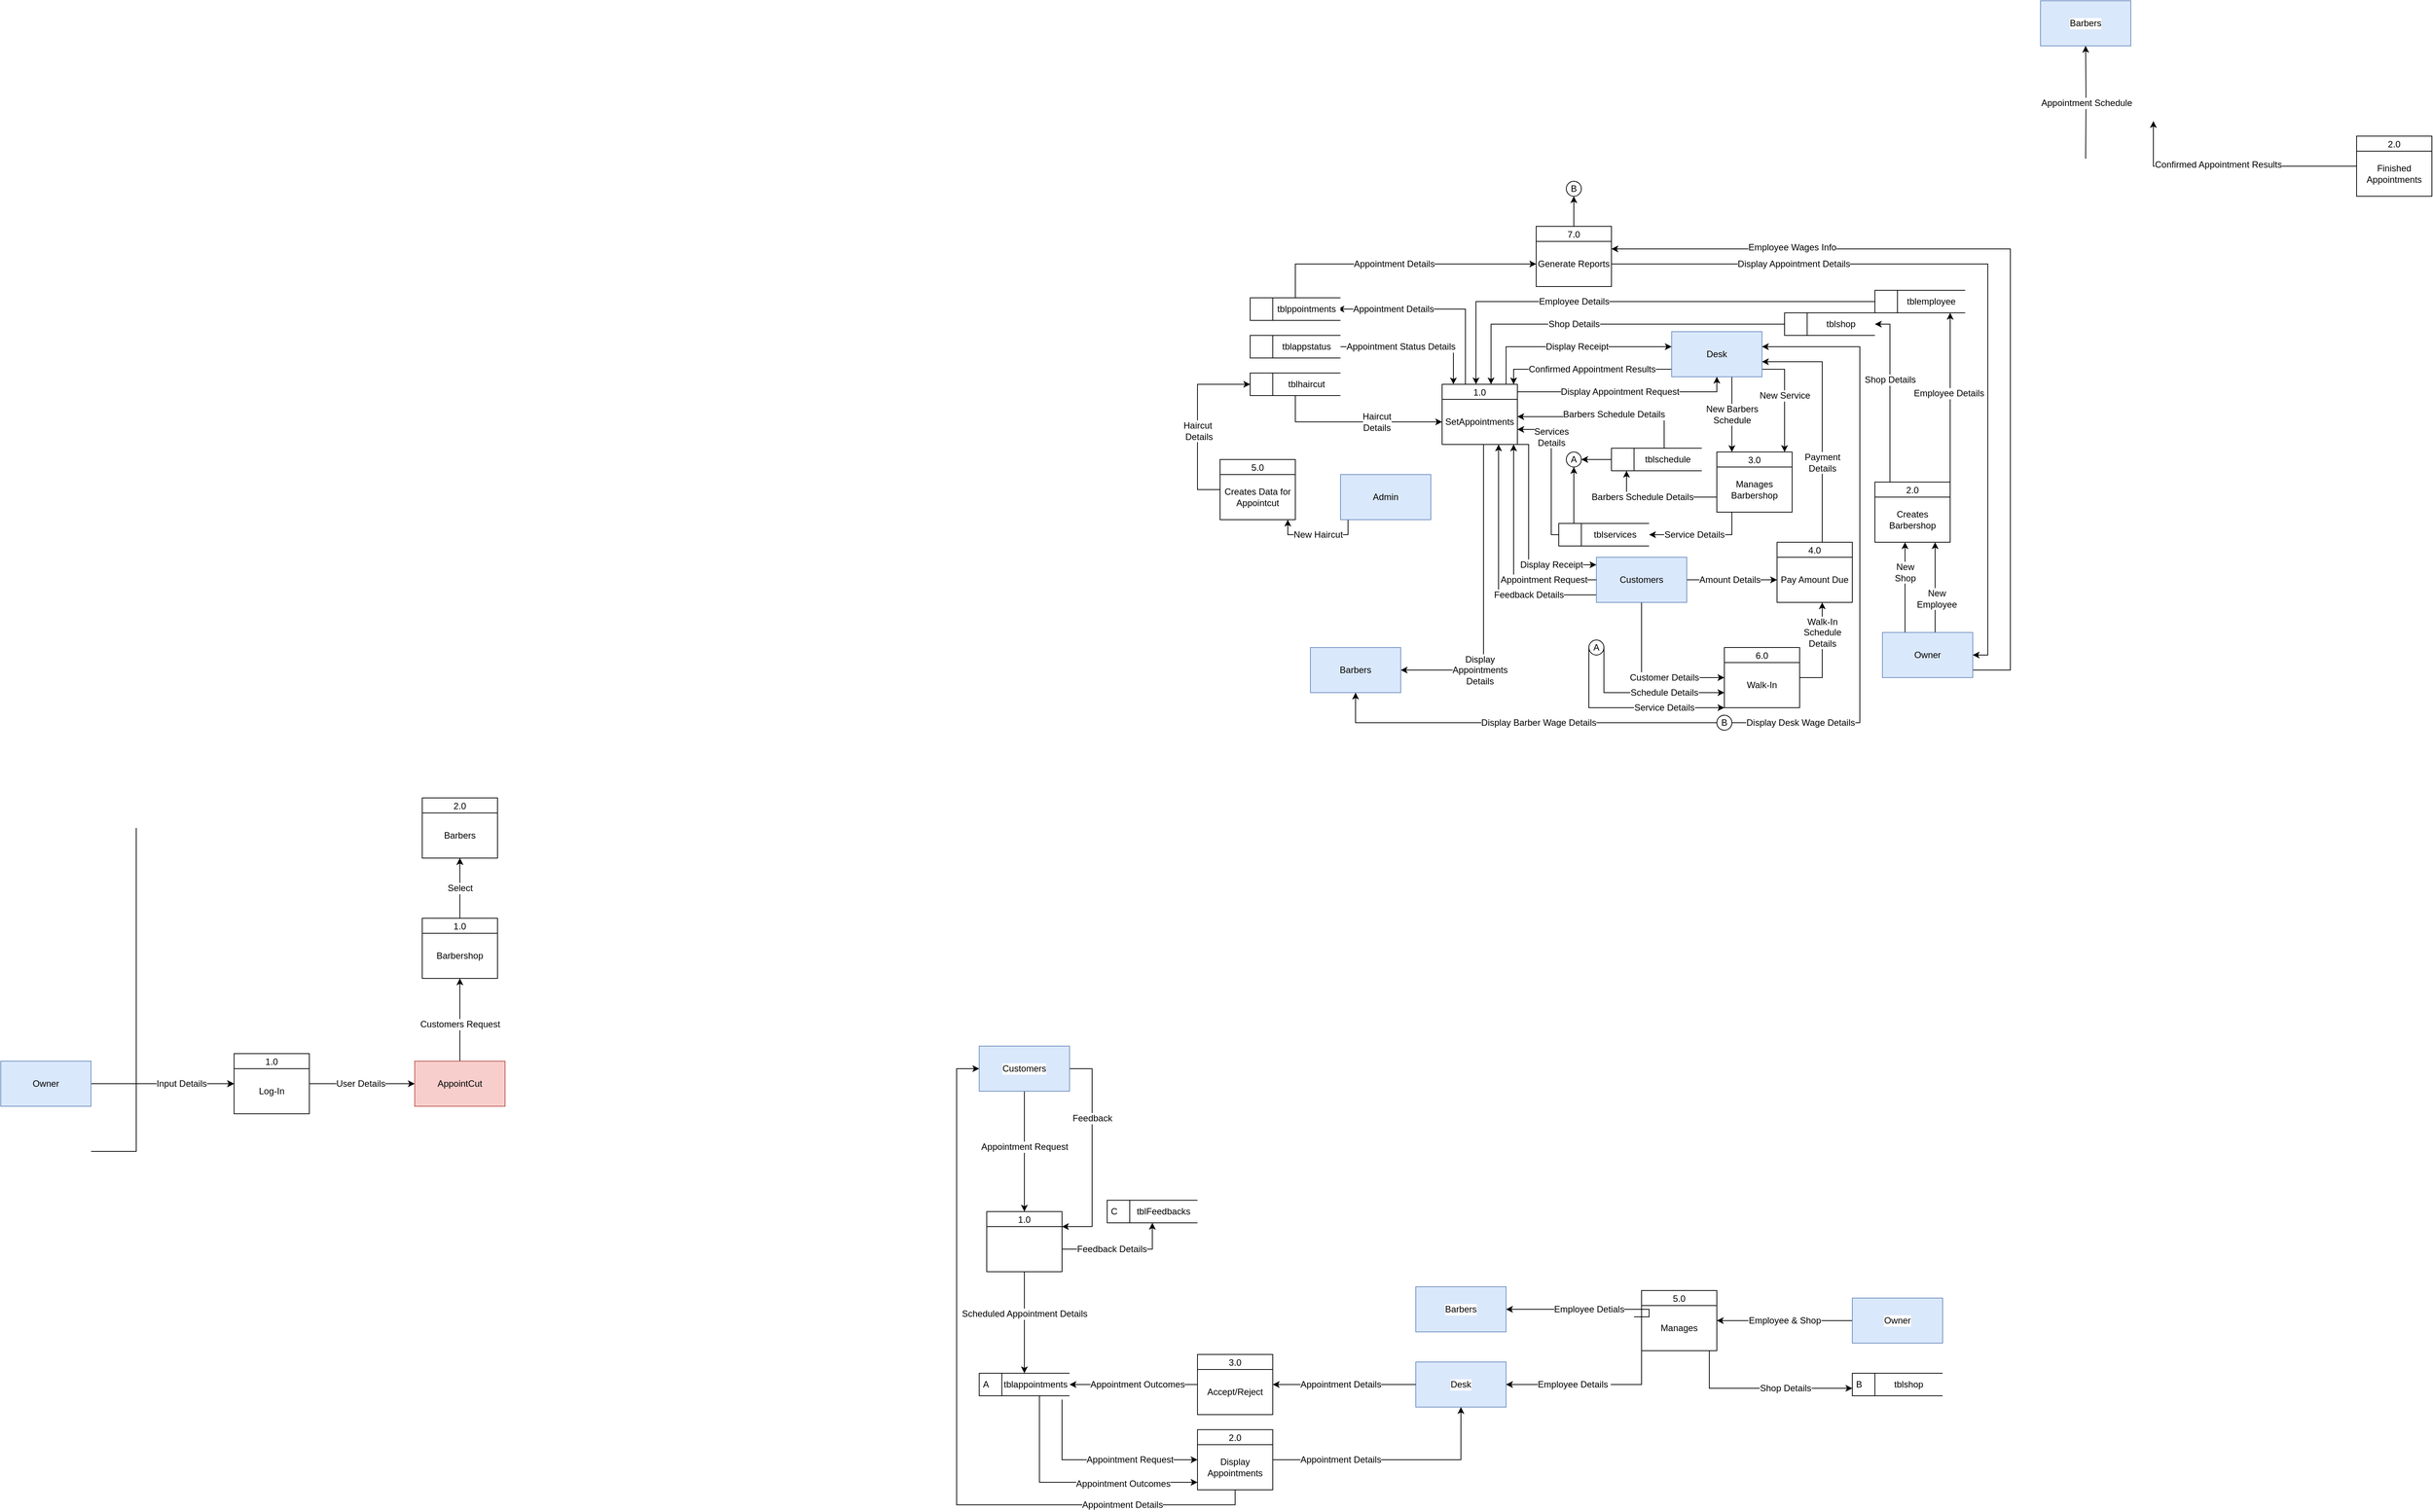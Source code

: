 <mxfile version="15.6.8" type="github" pages="5">
  <diagram id="gJ3itbPDMxmckCLLAcrx" name="Admin">
    <mxGraphModel dx="2272" dy="2972" grid="1" gridSize="10" guides="1" tooltips="1" connect="1" arrows="1" fold="1" page="1" pageScale="1" pageWidth="850" pageHeight="1100" math="0" shadow="0">
      <root>
        <mxCell id="dEO5d_kxd_vAs8TKT7Rx-0" />
        <mxCell id="dEO5d_kxd_vAs8TKT7Rx-1" parent="dEO5d_kxd_vAs8TKT7Rx-0" />
        <mxCell id="7DXZaImbg6PU-EwKEJNU-1" style="edgeStyle=orthogonalEdgeStyle;rounded=0;orthogonalLoop=1;jettySize=auto;html=1;fontColor=default;strokeColor=default;labelBackgroundColor=default;" parent="dEO5d_kxd_vAs8TKT7Rx-1" source="_Ckt891giIyCT2_EUJtL-18" target="7DXZaImbg6PU-EwKEJNU-4" edge="1">
          <mxGeometry relative="1" as="geometry">
            <mxPoint x="230" y="-90" as="targetPoint" />
            <mxPoint x="-130" y="10" as="sourcePoint" />
            <Array as="points">
              <mxPoint x="-130" y="-60" />
            </Array>
          </mxGeometry>
        </mxCell>
        <mxCell id="7DXZaImbg6PU-EwKEJNU-2" value="&lt;font style=&quot;font-size: 12px&quot;&gt;Customers Request&lt;/font&gt;" style="edgeLabel;html=1;align=center;verticalAlign=middle;resizable=0;points=[];fontColor=default;labelBackgroundColor=default;" parent="7DXZaImbg6PU-EwKEJNU-1" vertex="1" connectable="0">
          <mxGeometry x="-0.354" y="3" relative="1" as="geometry">
            <mxPoint x="3" y="-14" as="offset" />
          </mxGeometry>
        </mxCell>
        <mxCell id="_Ckt891giIyCT2_EUJtL-9" style="edgeStyle=orthogonalEdgeStyle;rounded=0;orthogonalLoop=1;jettySize=auto;html=1;labelBackgroundColor=default;fontSize=12;fontColor=default;strokeColor=default;" parent="dEO5d_kxd_vAs8TKT7Rx-1" target="_Ckt891giIyCT2_EUJtL-6" edge="1">
          <mxGeometry relative="1" as="geometry">
            <mxPoint x="-560" y="-310" as="sourcePoint" />
            <Array as="points">
              <mxPoint x="-560" y="30" />
            </Array>
          </mxGeometry>
        </mxCell>
        <mxCell id="_Ckt891giIyCT2_EUJtL-20" style="edgeStyle=orthogonalEdgeStyle;rounded=0;orthogonalLoop=1;jettySize=auto;html=1;labelBackgroundColor=default;fontSize=12;fontColor=default;strokeColor=default;" parent="dEO5d_kxd_vAs8TKT7Rx-1" source="SSeE-fy1kbE6rEI9-lXS-20" target="_Ckt891giIyCT2_EUJtL-22" edge="1">
          <mxGeometry relative="1" as="geometry">
            <mxPoint x="620" y="240" as="targetPoint" />
            <mxPoint x="620" y="30" as="sourcePoint" />
          </mxGeometry>
        </mxCell>
        <mxCell id="_Ckt891giIyCT2_EUJtL-21" value="Appointment Request" style="edgeLabel;html=1;align=center;verticalAlign=middle;resizable=0;points=[];fontSize=12;fontColor=default;labelBackgroundColor=default;" parent="_Ckt891giIyCT2_EUJtL-20" vertex="1" connectable="0">
          <mxGeometry x="-0.407" y="2" relative="1" as="geometry">
            <mxPoint x="-2" y="26" as="offset" />
          </mxGeometry>
        </mxCell>
        <mxCell id="_Ckt891giIyCT2_EUJtL-19" value="" style="edgeStyle=orthogonalEdgeStyle;rounded=0;orthogonalLoop=1;jettySize=auto;html=1;labelBackgroundColor=default;fontSize=12;fontColor=default;strokeColor=default;" parent="dEO5d_kxd_vAs8TKT7Rx-1" source="7DXZaImbg6PU-EwKEJNU-4" target="7DXZaImbg6PU-EwKEJNU-9" edge="1">
          <mxGeometry relative="1" as="geometry" />
        </mxCell>
        <mxCell id="7DXZaImbg6PU-EwKEJNU-4" value="1.0" style="swimlane;fontStyle=0;childLayout=stackLayout;horizontal=1;startSize=20;fillColor=#ffffff;horizontalStack=0;resizeParent=1;resizeParentMax=0;resizeLast=0;collapsible=0;marginBottom=0;swimlaneFillColor=#ffffff;fontSize=12;fontColor=default;strokeColor=default;labelBackgroundColor=default;" parent="dEO5d_kxd_vAs8TKT7Rx-1" vertex="1">
          <mxGeometry x="-180" y="-190" width="100" height="80" as="geometry" />
        </mxCell>
        <mxCell id="7DXZaImbg6PU-EwKEJNU-5" value="Barbershop" style="rounded=0;whiteSpace=wrap;html=1;fontSize=12;fontColor=default;fillColor=default;strokeColor=default;labelBackgroundColor=default;" parent="7DXZaImbg6PU-EwKEJNU-4" vertex="1">
          <mxGeometry y="20" width="100" height="60" as="geometry" />
        </mxCell>
        <mxCell id="7DXZaImbg6PU-EwKEJNU-8" value="2.0" style="swimlane;fontStyle=0;childLayout=stackLayout;horizontal=1;startSize=20;fillColor=#ffffff;horizontalStack=0;resizeParent=1;resizeParentMax=0;resizeLast=0;collapsible=0;marginBottom=0;swimlaneFillColor=#ffffff;labelBackgroundColor=default;fontSize=12;fontColor=default;strokeColor=default;" parent="dEO5d_kxd_vAs8TKT7Rx-1" vertex="1">
          <mxGeometry x="-180" y="-350" width="100" height="80" as="geometry" />
        </mxCell>
        <mxCell id="7DXZaImbg6PU-EwKEJNU-9" value="Barbers" style="rounded=0;whiteSpace=wrap;html=1;labelBackgroundColor=default;fontSize=12;fontColor=default;strokeColor=default;fillColor=default;" parent="7DXZaImbg6PU-EwKEJNU-8" vertex="1">
          <mxGeometry y="20" width="100" height="60" as="geometry" />
        </mxCell>
        <mxCell id="_Ckt891giIyCT2_EUJtL-11" style="edgeStyle=orthogonalEdgeStyle;rounded=0;orthogonalLoop=1;jettySize=auto;html=1;labelBackgroundColor=default;fontSize=12;fontColor=default;strokeColor=default;" parent="dEO5d_kxd_vAs8TKT7Rx-1" target="_Ckt891giIyCT2_EUJtL-6" edge="1">
          <mxGeometry relative="1" as="geometry">
            <mxPoint x="-620" y="120" as="sourcePoint" />
            <Array as="points">
              <mxPoint x="-560" y="120" />
              <mxPoint x="-560" y="30" />
            </Array>
          </mxGeometry>
        </mxCell>
        <mxCell id="_Ckt891giIyCT2_EUJtL-10" value="Input Details" style="edgeStyle=orthogonalEdgeStyle;rounded=0;orthogonalLoop=1;jettySize=auto;html=1;labelBackgroundColor=default;fontSize=12;fontColor=default;strokeColor=default;" parent="dEO5d_kxd_vAs8TKT7Rx-1" source="_Ckt891giIyCT2_EUJtL-1" target="_Ckt891giIyCT2_EUJtL-6" edge="1">
          <mxGeometry x="0.263" relative="1" as="geometry">
            <Array as="points">
              <mxPoint x="-570" y="30" />
              <mxPoint x="-570" y="30" />
            </Array>
            <mxPoint as="offset" />
          </mxGeometry>
        </mxCell>
        <mxCell id="_Ckt891giIyCT2_EUJtL-1" value="Owner" style="rounded=0;whiteSpace=wrap;html=1;fillColor=#dae8fc;strokeColor=#6c8ebf;fontColor=default;" parent="dEO5d_kxd_vAs8TKT7Rx-1" vertex="1">
          <mxGeometry x="-740" width="120" height="60" as="geometry" />
        </mxCell>
        <mxCell id="_Ckt891giIyCT2_EUJtL-6" value="1.0" style="swimlane;fontStyle=0;childLayout=stackLayout;horizontal=1;startSize=20;fillColor=#ffffff;horizontalStack=0;resizeParent=1;resizeParentMax=0;resizeLast=0;collapsible=0;marginBottom=0;swimlaneFillColor=#ffffff;labelBackgroundColor=default;fontSize=12;fontColor=default;strokeColor=default;" parent="dEO5d_kxd_vAs8TKT7Rx-1" vertex="1">
          <mxGeometry x="-430" y="-10" width="100" height="80" as="geometry" />
        </mxCell>
        <mxCell id="_Ckt891giIyCT2_EUJtL-7" value="Log-In" style="rounded=0;whiteSpace=wrap;html=1;labelBackgroundColor=default;fontSize=12;fontColor=default;strokeColor=default;fillColor=default;" parent="_Ckt891giIyCT2_EUJtL-6" vertex="1">
          <mxGeometry y="20" width="100" height="60" as="geometry" />
        </mxCell>
        <mxCell id="_Ckt891giIyCT2_EUJtL-14" style="edgeStyle=orthogonalEdgeStyle;rounded=0;orthogonalLoop=1;jettySize=auto;html=1;labelBackgroundColor=default;fontSize=12;fontColor=default;strokeColor=default;" parent="dEO5d_kxd_vAs8TKT7Rx-1" source="_Ckt891giIyCT2_EUJtL-7" target="_Ckt891giIyCT2_EUJtL-18" edge="1">
          <mxGeometry relative="1" as="geometry">
            <mxPoint x="-190" y="40" as="targetPoint" />
            <Array as="points">
              <mxPoint x="-260" y="30" />
              <mxPoint x="-260" y="30" />
            </Array>
          </mxGeometry>
        </mxCell>
        <mxCell id="_Ckt891giIyCT2_EUJtL-15" value="User Details" style="edgeLabel;html=1;align=center;verticalAlign=middle;resizable=0;points=[];fontSize=12;fontColor=default;labelBackgroundColor=default;" parent="_Ckt891giIyCT2_EUJtL-14" vertex="1" connectable="0">
          <mxGeometry x="-0.352" y="-1" relative="1" as="geometry">
            <mxPoint x="22" y="-1" as="offset" />
          </mxGeometry>
        </mxCell>
        <mxCell id="_Ckt891giIyCT2_EUJtL-16" style="edgeStyle=orthogonalEdgeStyle;rounded=0;orthogonalLoop=1;jettySize=auto;html=1;labelBackgroundColor=default;fontSize=12;fontColor=default;strokeColor=default;" parent="dEO5d_kxd_vAs8TKT7Rx-1" source="7DXZaImbg6PU-EwKEJNU-4" target="7DXZaImbg6PU-EwKEJNU-9" edge="1">
          <mxGeometry relative="1" as="geometry" />
        </mxCell>
        <mxCell id="_Ckt891giIyCT2_EUJtL-17" value="Select" style="edgeLabel;html=1;align=center;verticalAlign=middle;resizable=0;points=[];fontSize=12;fontColor=default;labelBackgroundColor=default;" parent="_Ckt891giIyCT2_EUJtL-16" vertex="1" connectable="0">
          <mxGeometry x="-0.323" y="-1" relative="1" as="geometry">
            <mxPoint x="-1" y="-13" as="offset" />
          </mxGeometry>
        </mxCell>
        <mxCell id="_Ckt891giIyCT2_EUJtL-18" value="AppointCut" style="rounded=0;whiteSpace=wrap;html=1;fillColor=#f8cecc;strokeColor=#b85450;fontColor=default;" parent="dEO5d_kxd_vAs8TKT7Rx-1" vertex="1">
          <mxGeometry x="-190" width="120" height="60" as="geometry" />
        </mxCell>
        <mxCell id="_Ckt891giIyCT2_EUJtL-22" value="1.0" style="swimlane;fontStyle=0;childLayout=stackLayout;horizontal=1;startSize=20;fillColor=#ffffff;horizontalStack=0;resizeParent=1;resizeParentMax=0;resizeLast=0;collapsible=0;marginBottom=0;swimlaneFillColor=#ffffff;labelBackgroundColor=default;fontSize=12;fontColor=default;strokeColor=default;" parent="dEO5d_kxd_vAs8TKT7Rx-1" vertex="1">
          <mxGeometry x="570" y="200" width="100" height="80" as="geometry" />
        </mxCell>
        <mxCell id="_Ckt891giIyCT2_EUJtL-23" value="&amp;nbsp;" style="rounded=0;whiteSpace=wrap;html=1;labelBackgroundColor=default;fontSize=12;fontColor=default;strokeColor=default;fillColor=default;" parent="_Ckt891giIyCT2_EUJtL-22" vertex="1">
          <mxGeometry y="20" width="100" height="60" as="geometry" />
        </mxCell>
        <mxCell id="_Ckt891giIyCT2_EUJtL-24" style="edgeStyle=orthogonalEdgeStyle;rounded=0;orthogonalLoop=1;jettySize=auto;html=1;labelBackgroundColor=default;fontSize=12;fontColor=default;strokeColor=default;" parent="dEO5d_kxd_vAs8TKT7Rx-1" source="_Ckt891giIyCT2_EUJtL-23" target="UnRqYSknsbi-86RF9SYs-10" edge="1">
          <mxGeometry relative="1" as="geometry">
            <mxPoint x="620" y="425" as="targetPoint" />
          </mxGeometry>
        </mxCell>
        <mxCell id="_Ckt891giIyCT2_EUJtL-25" value="Scheduled Appointment Details" style="edgeLabel;html=1;align=center;verticalAlign=middle;resizable=0;points=[];fontSize=12;fontColor=default;labelBackgroundColor=default;" parent="_Ckt891giIyCT2_EUJtL-24" vertex="1" connectable="0">
          <mxGeometry x="-0.167" y="1" relative="1" as="geometry">
            <mxPoint x="-1" as="offset" />
          </mxGeometry>
        </mxCell>
        <mxCell id="UnRqYSknsbi-86RF9SYs-9" value="" style="group;fontColor=default;rotation=90;labelBackgroundColor=default;" parent="dEO5d_kxd_vAs8TKT7Rx-1" vertex="1" connectable="0">
          <mxGeometry x="560" y="420" width="120" height="30" as="geometry" />
        </mxCell>
        <mxCell id="UnRqYSknsbi-86RF9SYs-10" value="A" style="html=1;dashed=0;whitespace=wrap;shape=mxgraph.dfd.dataStoreID;align=left;spacingLeft=3;points=[[0,0],[0.5,0],[1,0],[0,0.5],[1,0.5],[0,1],[0.5,1],[1,1]];sketch=0;fillColor=default;strokeColor=default;fontColor=default;labelBackgroundColor=default;" parent="UnRqYSknsbi-86RF9SYs-9" vertex="1">
          <mxGeometry y="-5" width="120" height="30" as="geometry" />
        </mxCell>
        <mxCell id="UnRqYSknsbi-86RF9SYs-11" value="tblappointments" style="text;html=1;strokeColor=none;fillColor=none;align=center;verticalAlign=middle;whiteSpace=wrap;rounded=0;sketch=0;labelBackgroundColor=default;fontColor=default;" parent="UnRqYSknsbi-86RF9SYs-9" vertex="1">
          <mxGeometry x="30" y="-10" width="90" height="40" as="geometry" />
        </mxCell>
        <mxCell id="SSeE-fy1kbE6rEI9-lXS-0" value="Desk" style="rounded=0;whiteSpace=wrap;html=1;fillColor=#dae8fc;strokeColor=#6c8ebf;fontColor=default;labelBackgroundColor=default;" parent="dEO5d_kxd_vAs8TKT7Rx-1" vertex="1">
          <mxGeometry x="1140" y="400" width="120" height="60" as="geometry" />
        </mxCell>
        <mxCell id="SSeE-fy1kbE6rEI9-lXS-1" style="edgeStyle=orthogonalEdgeStyle;rounded=0;orthogonalLoop=1;jettySize=auto;html=1;labelBackgroundColor=default;fontSize=12;fontColor=default;strokeColor=default;startArrow=classic;startFill=1;endArrow=none;endFill=0;" parent="dEO5d_kxd_vAs8TKT7Rx-1" source="UnRqYSknsbi-86RF9SYs-10" target="SSeE-fy1kbE6rEI9-lXS-2" edge="1">
          <mxGeometry relative="1" as="geometry">
            <mxPoint x="770" y="430" as="targetPoint" />
          </mxGeometry>
        </mxCell>
        <mxCell id="SSeE-fy1kbE6rEI9-lXS-5" value="Appointment Outcomes" style="edgeLabel;html=1;align=center;verticalAlign=middle;resizable=0;points=[];fontSize=12;fontColor=default;labelBackgroundColor=default;" parent="SSeE-fy1kbE6rEI9-lXS-1" vertex="1" connectable="0">
          <mxGeometry x="-0.6" relative="1" as="geometry">
            <mxPoint x="56" as="offset" />
          </mxGeometry>
        </mxCell>
        <mxCell id="SSeE-fy1kbE6rEI9-lXS-2" value="3.0" style="swimlane;fontStyle=0;childLayout=stackLayout;horizontal=1;startSize=20;fillColor=#ffffff;horizontalStack=0;resizeParent=1;resizeParentMax=0;resizeLast=0;collapsible=0;marginBottom=0;swimlaneFillColor=#ffffff;labelBackgroundColor=default;fontSize=12;fontColor=default;strokeColor=default;" parent="dEO5d_kxd_vAs8TKT7Rx-1" vertex="1">
          <mxGeometry x="850" y="390" width="100" height="80" as="geometry" />
        </mxCell>
        <mxCell id="SSeE-fy1kbE6rEI9-lXS-3" value="Accept/Reject" style="rounded=0;whiteSpace=wrap;html=1;labelBackgroundColor=default;fontSize=12;fontColor=default;strokeColor=default;fillColor=default;" parent="SSeE-fy1kbE6rEI9-lXS-2" vertex="1">
          <mxGeometry y="20" width="100" height="60" as="geometry" />
        </mxCell>
        <mxCell id="SSeE-fy1kbE6rEI9-lXS-6" style="edgeStyle=orthogonalEdgeStyle;rounded=0;orthogonalLoop=1;jettySize=auto;html=1;labelBackgroundColor=default;fontSize=12;fontColor=default;strokeColor=default;startArrow=classic;startFill=1;endArrow=none;endFill=0;" parent="dEO5d_kxd_vAs8TKT7Rx-1" source="SSeE-fy1kbE6rEI9-lXS-3" target="SSeE-fy1kbE6rEI9-lXS-0" edge="1">
          <mxGeometry relative="1" as="geometry">
            <Array as="points">
              <mxPoint x="1010" y="430" />
              <mxPoint x="1010" y="430" />
            </Array>
          </mxGeometry>
        </mxCell>
        <mxCell id="SSeE-fy1kbE6rEI9-lXS-8" value="Appointment Details" style="edgeLabel;html=1;align=center;verticalAlign=middle;resizable=0;points=[];fontSize=12;fontColor=default;labelBackgroundColor=default;" parent="SSeE-fy1kbE6rEI9-lXS-6" vertex="1" connectable="0">
          <mxGeometry x="-0.2" y="1" relative="1" as="geometry">
            <mxPoint x="14" y="1" as="offset" />
          </mxGeometry>
        </mxCell>
        <mxCell id="iDMOBUf-y08Dgx9GpsBX-0" style="edgeStyle=orthogonalEdgeStyle;rounded=0;orthogonalLoop=1;jettySize=auto;html=1;labelBackgroundColor=default;fontSize=12;fontColor=default;startArrow=none;startFill=0;endArrow=classic;endFill=1;strokeColor=default;" parent="dEO5d_kxd_vAs8TKT7Rx-1" source="SSeE-fy1kbE6rEI9-lXS-20" target="_Ckt891giIyCT2_EUJtL-23" edge="1">
          <mxGeometry relative="1" as="geometry">
            <Array as="points">
              <mxPoint x="710" y="10" />
              <mxPoint x="710" y="220" />
            </Array>
          </mxGeometry>
        </mxCell>
        <mxCell id="iDMOBUf-y08Dgx9GpsBX-1" value="Feedback" style="edgeLabel;html=1;align=center;verticalAlign=middle;resizable=0;points=[];fontSize=12;fontColor=default;labelBackgroundColor=default;" parent="iDMOBUf-y08Dgx9GpsBX-0" vertex="1" connectable="0">
          <mxGeometry x="-0.314" relative="1" as="geometry">
            <mxPoint as="offset" />
          </mxGeometry>
        </mxCell>
        <mxCell id="SSeE-fy1kbE6rEI9-lXS-20" value="Customers" style="rounded=0;whiteSpace=wrap;html=1;fillColor=#dae8fc;strokeColor=#6c8ebf;fontColor=default;labelBackgroundColor=default;" parent="dEO5d_kxd_vAs8TKT7Rx-1" vertex="1">
          <mxGeometry x="560" y="-20" width="120" height="60" as="geometry" />
        </mxCell>
        <mxCell id="SSeE-fy1kbE6rEI9-lXS-26" style="edgeStyle=orthogonalEdgeStyle;rounded=0;orthogonalLoop=1;jettySize=auto;html=1;labelBackgroundColor=default;fontSize=12;fontColor=default;startArrow=none;startFill=0;endArrow=classic;endFill=1;strokeColor=default;" parent="dEO5d_kxd_vAs8TKT7Rx-1" source="UnRqYSknsbi-86RF9SYs-11" target="SSeE-fy1kbE6rEI9-lXS-27" edge="1">
          <mxGeometry relative="1" as="geometry">
            <mxPoint x="860" y="530" as="targetPoint" />
            <Array as="points">
              <mxPoint x="670" y="530" />
            </Array>
          </mxGeometry>
        </mxCell>
        <mxCell id="SSeE-fy1kbE6rEI9-lXS-30" value="Appointment Request" style="edgeLabel;html=1;align=center;verticalAlign=middle;resizable=0;points=[];fontSize=12;fontColor=default;labelBackgroundColor=default;" parent="SSeE-fy1kbE6rEI9-lXS-26" vertex="1" connectable="0">
          <mxGeometry x="0.061" y="-1" relative="1" as="geometry">
            <mxPoint x="32" y="-1" as="offset" />
          </mxGeometry>
        </mxCell>
        <mxCell id="SSeE-fy1kbE6rEI9-lXS-27" value="2.0" style="swimlane;fontStyle=0;childLayout=stackLayout;horizontal=1;startSize=20;fillColor=#ffffff;horizontalStack=0;resizeParent=1;resizeParentMax=0;resizeLast=0;collapsible=0;marginBottom=0;swimlaneFillColor=#ffffff;labelBackgroundColor=default;fontSize=12;fontColor=default;strokeColor=default;" parent="dEO5d_kxd_vAs8TKT7Rx-1" vertex="1">
          <mxGeometry x="850" y="490" width="100" height="80" as="geometry" />
        </mxCell>
        <mxCell id="SSeE-fy1kbE6rEI9-lXS-28" value="Display Appointments" style="rounded=0;whiteSpace=wrap;html=1;labelBackgroundColor=default;fontSize=12;fontColor=default;strokeColor=default;fillColor=default;" parent="SSeE-fy1kbE6rEI9-lXS-27" vertex="1">
          <mxGeometry y="20" width="100" height="60" as="geometry" />
        </mxCell>
        <mxCell id="SSeE-fy1kbE6rEI9-lXS-31" style="edgeStyle=orthogonalEdgeStyle;rounded=0;orthogonalLoop=1;jettySize=auto;html=1;labelBackgroundColor=default;fontSize=12;fontColor=default;startArrow=none;startFill=0;endArrow=classic;endFill=1;strokeColor=default;" parent="dEO5d_kxd_vAs8TKT7Rx-1" source="SSeE-fy1kbE6rEI9-lXS-28" target="SSeE-fy1kbE6rEI9-lXS-0" edge="1">
          <mxGeometry relative="1" as="geometry">
            <Array as="points">
              <mxPoint x="1200" y="530" />
            </Array>
          </mxGeometry>
        </mxCell>
        <mxCell id="SSeE-fy1kbE6rEI9-lXS-32" value="Appointment Details" style="edgeLabel;html=1;align=center;verticalAlign=middle;resizable=0;points=[];fontSize=12;fontColor=default;labelBackgroundColor=default;" parent="SSeE-fy1kbE6rEI9-lXS-31" vertex="1" connectable="0">
          <mxGeometry x="-0.394" relative="1" as="geometry">
            <mxPoint x="-7" as="offset" />
          </mxGeometry>
        </mxCell>
        <mxCell id="SSeE-fy1kbE6rEI9-lXS-33" style="edgeStyle=orthogonalEdgeStyle;rounded=0;orthogonalLoop=1;jettySize=auto;html=1;labelBackgroundColor=default;fontSize=12;fontColor=default;startArrow=none;startFill=0;endArrow=classic;endFill=1;strokeColor=default;" parent="dEO5d_kxd_vAs8TKT7Rx-1" source="UnRqYSknsbi-86RF9SYs-10" target="SSeE-fy1kbE6rEI9-lXS-27" edge="1">
          <mxGeometry relative="1" as="geometry">
            <mxPoint x="470" y="290" as="targetPoint" />
            <Array as="points">
              <mxPoint x="640" y="560" />
            </Array>
          </mxGeometry>
        </mxCell>
        <mxCell id="h8aHLTmtfrFXOLeqjwvp-3" value="Appointment Outcomes" style="edgeLabel;html=1;align=center;verticalAlign=middle;resizable=0;points=[];fontSize=12;fontColor=default;labelBackgroundColor=default;" parent="SSeE-fy1kbE6rEI9-lXS-33" vertex="1" connectable="0">
          <mxGeometry x="-0.185" y="-2" relative="1" as="geometry">
            <mxPoint x="93" as="offset" />
          </mxGeometry>
        </mxCell>
        <mxCell id="h8aHLTmtfrFXOLeqjwvp-7" style="edgeStyle=orthogonalEdgeStyle;rounded=0;orthogonalLoop=1;jettySize=auto;html=1;labelBackgroundColor=default;fontSize=12;fontColor=default;startArrow=none;startFill=0;endArrow=classic;endFill=1;strokeColor=default;" parent="dEO5d_kxd_vAs8TKT7Rx-1" source="SSeE-fy1kbE6rEI9-lXS-28" target="SSeE-fy1kbE6rEI9-lXS-20" edge="1">
          <mxGeometry relative="1" as="geometry">
            <Array as="points">
              <mxPoint x="900" y="590" />
              <mxPoint x="530" y="590" />
              <mxPoint x="530" y="10" />
            </Array>
          </mxGeometry>
        </mxCell>
        <mxCell id="h8aHLTmtfrFXOLeqjwvp-8" value="Appointment Details" style="edgeLabel;html=1;align=center;verticalAlign=middle;resizable=0;points=[];fontSize=12;fontColor=default;labelBackgroundColor=default;" parent="h8aHLTmtfrFXOLeqjwvp-7" vertex="1" connectable="0">
          <mxGeometry x="-0.4" y="1" relative="1" as="geometry">
            <mxPoint x="130" y="-1" as="offset" />
          </mxGeometry>
        </mxCell>
        <mxCell id="h8aHLTmtfrFXOLeqjwvp-10" style="edgeStyle=orthogonalEdgeStyle;rounded=0;orthogonalLoop=1;jettySize=auto;html=1;labelBackgroundColor=default;fontSize=12;fontColor=default;startArrow=none;startFill=0;endArrow=classic;endFill=1;strokeColor=default;" parent="dEO5d_kxd_vAs8TKT7Rx-1" source="h8aHLTmtfrFXOLeqjwvp-9" target="h8aHLTmtfrFXOLeqjwvp-11" edge="1">
          <mxGeometry relative="1" as="geometry">
            <mxPoint x="1630" y="435" as="targetPoint" />
          </mxGeometry>
        </mxCell>
        <mxCell id="2dFGZAhqxUF5JyDhenG_-0" value="Employee &amp;amp; Shop" style="edgeLabel;html=1;align=center;verticalAlign=middle;resizable=0;points=[];fontSize=12;fontColor=default;labelBackgroundColor=default;" parent="h8aHLTmtfrFXOLeqjwvp-10" vertex="1" connectable="0">
          <mxGeometry x="0.176" y="2" relative="1" as="geometry">
            <mxPoint x="16" y="-2" as="offset" />
          </mxGeometry>
        </mxCell>
        <mxCell id="h8aHLTmtfrFXOLeqjwvp-9" value="Owner" style="rounded=0;whiteSpace=wrap;html=1;fillColor=#dae8fc;strokeColor=#6c8ebf;fontColor=default;labelBackgroundColor=default;" parent="dEO5d_kxd_vAs8TKT7Rx-1" vertex="1">
          <mxGeometry x="1720" y="315" width="120" height="60" as="geometry" />
        </mxCell>
        <mxCell id="h8aHLTmtfrFXOLeqjwvp-11" value="5.0" style="swimlane;fontStyle=0;childLayout=stackLayout;horizontal=1;startSize=20;fillColor=#ffffff;horizontalStack=0;resizeParent=1;resizeParentMax=0;resizeLast=0;collapsible=0;marginBottom=0;swimlaneFillColor=#ffffff;labelBackgroundColor=default;fontSize=12;fontColor=default;strokeColor=default;" parent="dEO5d_kxd_vAs8TKT7Rx-1" vertex="1">
          <mxGeometry x="1440" y="305" width="100" height="80" as="geometry" />
        </mxCell>
        <mxCell id="h8aHLTmtfrFXOLeqjwvp-12" value="Manages" style="rounded=0;whiteSpace=wrap;html=1;labelBackgroundColor=default;fontSize=12;fontColor=default;strokeColor=default;fillColor=default;" parent="h8aHLTmtfrFXOLeqjwvp-11" vertex="1">
          <mxGeometry y="20" width="100" height="60" as="geometry" />
        </mxCell>
        <mxCell id="14lzp39OsRJ72CCRceet-8" style="edgeStyle=orthogonalEdgeStyle;rounded=0;orthogonalLoop=1;jettySize=auto;html=1;labelBackgroundColor=default;fontSize=12;fontColor=default;startArrow=none;startFill=0;endArrow=classic;endFill=1;strokeColor=default;" parent="dEO5d_kxd_vAs8TKT7Rx-1" target="SSeE-fy1kbE6rEI9-lXS-0" edge="1">
          <mxGeometry relative="1" as="geometry">
            <mxPoint x="1440" y="380" as="sourcePoint" />
            <Array as="points">
              <mxPoint x="1440" y="430" />
            </Array>
          </mxGeometry>
        </mxCell>
        <mxCell id="iDMOBUf-y08Dgx9GpsBX-11" value="Employee Details&amp;nbsp;" style="edgeLabel;html=1;align=center;verticalAlign=middle;resizable=0;points=[];fontSize=12;fontColor=default;labelBackgroundColor=default;" parent="14lzp39OsRJ72CCRceet-8" vertex="1" connectable="0">
          <mxGeometry x="0.382" y="1" relative="1" as="geometry">
            <mxPoint x="19" y="-1" as="offset" />
          </mxGeometry>
        </mxCell>
        <mxCell id="h90RlhzAmr7jRyOnBUDK-0" value="Employee Detials" style="edgeStyle=orthogonalEdgeStyle;rounded=0;orthogonalLoop=1;jettySize=auto;html=1;labelBackgroundColor=default;fontSize=12;fontColor=default;startArrow=none;startFill=0;endArrow=classic;endFill=1;strokeColor=default;" parent="dEO5d_kxd_vAs8TKT7Rx-1" target="h90RlhzAmr7jRyOnBUDK-1" edge="1">
          <mxGeometry relative="1" as="geometry">
            <mxPoint x="1280" y="340" as="targetPoint" />
            <mxPoint x="1430" y="340" as="sourcePoint" />
            <Array as="points">
              <mxPoint x="1450" y="330" />
            </Array>
          </mxGeometry>
        </mxCell>
        <mxCell id="h90RlhzAmr7jRyOnBUDK-1" value="Barbers" style="rounded=0;whiteSpace=wrap;html=1;fillColor=#dae8fc;strokeColor=#6c8ebf;fontColor=default;labelBackgroundColor=default;" parent="dEO5d_kxd_vAs8TKT7Rx-1" vertex="1">
          <mxGeometry x="1140" y="300" width="120" height="60" as="geometry" />
        </mxCell>
        <mxCell id="GRpoCeUsQIGMPAkljRV5-7" style="edgeStyle=orthogonalEdgeStyle;rounded=0;orthogonalLoop=1;jettySize=auto;html=1;labelBackgroundColor=default;fontSize=12;fontColor=default;startArrow=none;startFill=0;endArrow=classic;endFill=1;strokeColor=default;" parent="dEO5d_kxd_vAs8TKT7Rx-1" source="h8aHLTmtfrFXOLeqjwvp-12" target="GRpoCeUsQIGMPAkljRV5-13" edge="1">
          <mxGeometry relative="1" as="geometry">
            <mxPoint x="1720" y="435" as="targetPoint" />
            <Array as="points">
              <mxPoint x="1530" y="435" />
            </Array>
          </mxGeometry>
        </mxCell>
        <mxCell id="iDMOBUf-y08Dgx9GpsBX-10" value="Shop Details" style="edgeLabel;html=1;align=center;verticalAlign=middle;resizable=0;points=[];fontSize=12;fontColor=default;labelBackgroundColor=default;" parent="GRpoCeUsQIGMPAkljRV5-7" vertex="1" connectable="0">
          <mxGeometry x="-0.162" relative="1" as="geometry">
            <mxPoint x="50" as="offset" />
          </mxGeometry>
        </mxCell>
        <mxCell id="GRpoCeUsQIGMPAkljRV5-12" value="" style="group;fontColor=default;labelBackgroundColor=default;" parent="dEO5d_kxd_vAs8TKT7Rx-1" vertex="1" connectable="0">
          <mxGeometry x="1720" y="420" width="120" height="30" as="geometry" />
        </mxCell>
        <mxCell id="GRpoCeUsQIGMPAkljRV5-13" value="B" style="html=1;dashed=0;whitespace=wrap;shape=mxgraph.dfd.dataStoreID;align=left;spacingLeft=3;points=[[0,0],[0.5,0],[1,0],[0,0.5],[1,0.5],[0,1],[0.5,1],[1,1]];sketch=0;labelBackgroundColor=default;fontColor=default;" parent="GRpoCeUsQIGMPAkljRV5-12" vertex="1">
          <mxGeometry y="-5" width="120" height="30" as="geometry" />
        </mxCell>
        <mxCell id="GRpoCeUsQIGMPAkljRV5-14" value="tblshop" style="text;html=1;strokeColor=none;fillColor=none;align=center;verticalAlign=middle;whiteSpace=wrap;rounded=0;sketch=0;labelBackgroundColor=default;fontColor=default;" parent="GRpoCeUsQIGMPAkljRV5-12" vertex="1">
          <mxGeometry x="30" y="-10" width="90" height="40" as="geometry" />
        </mxCell>
        <mxCell id="iDMOBUf-y08Dgx9GpsBX-5" style="edgeStyle=orthogonalEdgeStyle;rounded=0;orthogonalLoop=1;jettySize=auto;html=1;labelBackgroundColor=default;fontSize=12;fontColor=default;startArrow=none;startFill=0;endArrow=classic;endFill=1;strokeColor=default;" parent="dEO5d_kxd_vAs8TKT7Rx-1" source="_Ckt891giIyCT2_EUJtL-23" target="iDMOBUf-y08Dgx9GpsBX-7" edge="1">
          <mxGeometry relative="1" as="geometry">
            <mxPoint x="760.0" y="290" as="targetPoint" />
            <Array as="points">
              <mxPoint x="790" y="250" />
            </Array>
          </mxGeometry>
        </mxCell>
        <mxCell id="iDMOBUf-y08Dgx9GpsBX-9" value="Feedback Details" style="edgeLabel;html=1;align=center;verticalAlign=middle;resizable=0;points=[];fontSize=12;fontColor=default;labelBackgroundColor=default;" parent="iDMOBUf-y08Dgx9GpsBX-5" vertex="1" connectable="0">
          <mxGeometry x="-0.53" y="1" relative="1" as="geometry">
            <mxPoint x="29" y="1" as="offset" />
          </mxGeometry>
        </mxCell>
        <mxCell id="iDMOBUf-y08Dgx9GpsBX-6" value="" style="group;fontColor=default;labelBackgroundColor=default;" parent="dEO5d_kxd_vAs8TKT7Rx-1" vertex="1" connectable="0">
          <mxGeometry x="730" y="190" width="120" height="30" as="geometry" />
        </mxCell>
        <mxCell id="iDMOBUf-y08Dgx9GpsBX-7" value="C" style="html=1;dashed=0;whitespace=wrap;shape=mxgraph.dfd.dataStoreID;align=left;spacingLeft=3;points=[[0,0],[0.5,0],[1,0],[0,0.5],[1,0.5],[0,1],[0.5,1],[1,1]];sketch=0;labelBackgroundColor=default;fontColor=default;" parent="iDMOBUf-y08Dgx9GpsBX-6" vertex="1">
          <mxGeometry y="-5" width="120" height="30" as="geometry" />
        </mxCell>
        <mxCell id="iDMOBUf-y08Dgx9GpsBX-8" value="tblFeedbacks" style="text;html=1;strokeColor=none;fillColor=none;align=center;verticalAlign=middle;whiteSpace=wrap;rounded=0;sketch=0;labelBackgroundColor=default;fontColor=default;" parent="iDMOBUf-y08Dgx9GpsBX-6" vertex="1">
          <mxGeometry x="30" y="-10" width="90" height="40" as="geometry" />
        </mxCell>
        <mxCell id="W_XzaNwJcNgPlwOilXBt-6" style="edgeStyle=orthogonalEdgeStyle;rounded=0;orthogonalLoop=1;jettySize=auto;html=1;labelBackgroundColor=default;fontSize=12;fontColor=default;startArrow=none;startFill=0;endArrow=classic;endFill=1;strokeColor=default;" parent="dEO5d_kxd_vAs8TKT7Rx-1" source="iDMOBUf-y08Dgx9GpsBX-12" target="NeNpFla2f9nNbsLxe2QW-9" edge="1">
          <mxGeometry relative="1" as="geometry">
            <Array as="points">
              <mxPoint x="1260" y="-950" />
            </Array>
            <mxPoint x="1260" y="-910" as="sourcePoint" />
            <mxPoint x="1480" y="-960" as="targetPoint" />
          </mxGeometry>
        </mxCell>
        <mxCell id="W_XzaNwJcNgPlwOilXBt-7" value="Display Receipt" style="edgeLabel;html=1;align=center;verticalAlign=middle;resizable=0;points=[];fontSize=12;fontColor=default;labelBackgroundColor=default;" parent="W_XzaNwJcNgPlwOilXBt-6" vertex="1" connectable="0">
          <mxGeometry x="-0.301" y="-1" relative="1" as="geometry">
            <mxPoint x="49" y="-1" as="offset" />
          </mxGeometry>
        </mxCell>
        <mxCell id="-ufI7YJBBcV_mCNw4-5T-28" style="edgeStyle=orthogonalEdgeStyle;rounded=0;orthogonalLoop=1;jettySize=auto;html=1;fontSize=12;" edge="1" parent="dEO5d_kxd_vAs8TKT7Rx-1" source="iDMOBUf-y08Dgx9GpsBX-12" target="-ufI7YJBBcV_mCNw4-5T-27">
          <mxGeometry relative="1" as="geometry">
            <Array as="points">
              <mxPoint x="1230" y="-520" />
            </Array>
          </mxGeometry>
        </mxCell>
        <mxCell id="-ufI7YJBBcV_mCNw4-5T-29" value="Display&lt;br&gt;Appointments&lt;br&gt;Details" style="edgeLabel;html=1;align=center;verticalAlign=middle;resizable=0;points=[];fontSize=12;" vertex="1" connectable="0" parent="-ufI7YJBBcV_mCNw4-5T-28">
          <mxGeometry x="-0.567" relative="1" as="geometry">
            <mxPoint x="-5" y="211" as="offset" />
          </mxGeometry>
        </mxCell>
        <mxCell id="iDMOBUf-y08Dgx9GpsBX-12" value="1.0" style="swimlane;fontStyle=0;childLayout=stackLayout;horizontal=1;startSize=20;fillColor=#ffffff;horizontalStack=0;resizeParent=1;resizeParentMax=0;resizeLast=0;collapsible=0;marginBottom=0;swimlaneFillColor=#ffffff;labelBackgroundColor=default;fontSize=12;fontColor=default;strokeColor=default;" parent="dEO5d_kxd_vAs8TKT7Rx-1" vertex="1">
          <mxGeometry x="1175" y="-900" width="100" height="80" as="geometry" />
        </mxCell>
        <mxCell id="iDMOBUf-y08Dgx9GpsBX-13" value="SetAppointments" style="rounded=0;whiteSpace=wrap;html=1;labelBackgroundColor=default;fontSize=12;fontColor=default;strokeColor=default;fillColor=default;" parent="iDMOBUf-y08Dgx9GpsBX-12" vertex="1">
          <mxGeometry y="20" width="100" height="60" as="geometry" />
        </mxCell>
        <mxCell id="NeNpFla2f9nNbsLxe2QW-24" style="edgeStyle=orthogonalEdgeStyle;rounded=0;orthogonalLoop=1;jettySize=auto;html=1;labelBackgroundColor=default;fontSize=12;fontColor=default;startArrow=none;startFill=0;endArrow=classic;endFill=1;strokeColor=default;" parent="dEO5d_kxd_vAs8TKT7Rx-1" source="iDMOBUf-y08Dgx9GpsBX-16" edge="1">
          <mxGeometry relative="1" as="geometry">
            <mxPoint x="2120" y="-1250" as="targetPoint" />
            <Array as="points">
              <mxPoint x="2230" y="-1190" />
              <mxPoint x="2230" y="-1190" />
            </Array>
          </mxGeometry>
        </mxCell>
        <mxCell id="NeNpFla2f9nNbsLxe2QW-35" value="Confirmed Appointment Results" style="edgeLabel;html=1;align=center;verticalAlign=middle;resizable=0;points=[];fontSize=12;fontColor=default;labelBackgroundColor=default;" parent="NeNpFla2f9nNbsLxe2QW-24" vertex="1" connectable="0">
          <mxGeometry x="0.119" y="-2" relative="1" as="geometry">
            <mxPoint as="offset" />
          </mxGeometry>
        </mxCell>
        <mxCell id="iDMOBUf-y08Dgx9GpsBX-16" value="2.0" style="swimlane;fontStyle=0;childLayout=stackLayout;horizontal=1;startSize=20;fillColor=#ffffff;horizontalStack=0;resizeParent=1;resizeParentMax=0;resizeLast=0;collapsible=0;marginBottom=0;swimlaneFillColor=#ffffff;labelBackgroundColor=default;fontSize=12;fontColor=default;strokeColor=default;" parent="dEO5d_kxd_vAs8TKT7Rx-1" vertex="1">
          <mxGeometry x="2390" y="-1230" width="100" height="80" as="geometry" />
        </mxCell>
        <mxCell id="iDMOBUf-y08Dgx9GpsBX-17" value="Finished Appointments" style="rounded=0;whiteSpace=wrap;html=1;labelBackgroundColor=default;fontSize=12;fontColor=default;strokeColor=default;fillColor=default;" parent="iDMOBUf-y08Dgx9GpsBX-16" vertex="1">
          <mxGeometry y="20" width="100" height="60" as="geometry" />
        </mxCell>
        <mxCell id="NeNpFla2f9nNbsLxe2QW-45" style="edgeStyle=orthogonalEdgeStyle;rounded=0;orthogonalLoop=1;jettySize=auto;html=1;labelBackgroundColor=default;fontSize=12;fontColor=default;startArrow=none;startFill=0;endArrow=classic;endFill=1;strokeColor=default;" parent="dEO5d_kxd_vAs8TKT7Rx-1" source="NeNpFla2f9nNbsLxe2QW-9" target="iDMOBUf-y08Dgx9GpsBX-12" edge="1">
          <mxGeometry relative="1" as="geometry">
            <Array as="points">
              <mxPoint x="1270" y="-920" />
            </Array>
          </mxGeometry>
        </mxCell>
        <mxCell id="NeNpFla2f9nNbsLxe2QW-46" value="Confirmed Appointment Results" style="edgeLabel;html=1;align=center;verticalAlign=middle;resizable=0;points=[];fontSize=12;fontColor=default;labelBackgroundColor=default;" parent="NeNpFla2f9nNbsLxe2QW-45" vertex="1" connectable="0">
          <mxGeometry x="0.125" y="-3" relative="1" as="geometry">
            <mxPoint x="23" y="3" as="offset" />
          </mxGeometry>
        </mxCell>
        <mxCell id="NeNpFla2f9nNbsLxe2QW-53" style="edgeStyle=orthogonalEdgeStyle;rounded=0;orthogonalLoop=1;jettySize=auto;html=1;labelBackgroundColor=default;fontSize=12;fontColor=default;startArrow=none;startFill=0;endArrow=classic;endFill=1;strokeColor=default;" parent="dEO5d_kxd_vAs8TKT7Rx-1" source="NeNpFla2f9nNbsLxe2QW-9" target="NeNpFla2f9nNbsLxe2QW-84" edge="1">
          <mxGeometry relative="1" as="geometry">
            <mxPoint x="1590" y="-750" as="targetPoint" />
            <Array as="points">
              <mxPoint x="1630" y="-920" />
            </Array>
          </mxGeometry>
        </mxCell>
        <mxCell id="NeNpFla2f9nNbsLxe2QW-54" value="New Service" style="edgeLabel;html=1;align=center;verticalAlign=middle;resizable=0;points=[];fontSize=12;fontColor=default;labelBackgroundColor=default;" parent="NeNpFla2f9nNbsLxe2QW-53" vertex="1" connectable="0">
          <mxGeometry x="-0.504" y="1" relative="1" as="geometry">
            <mxPoint x="-1" y="30" as="offset" />
          </mxGeometry>
        </mxCell>
        <mxCell id="plfLIhFrw6C5hU8zQwa3-0" value="New Barbers&lt;br&gt;Schedule" style="edgeStyle=orthogonalEdgeStyle;rounded=0;orthogonalLoop=1;jettySize=auto;html=1;labelBackgroundColor=default;fontSize=12;fontColor=default;startArrow=none;startFill=0;endArrow=classic;endFill=1;strokeColor=default;" parent="dEO5d_kxd_vAs8TKT7Rx-1" source="NeNpFla2f9nNbsLxe2QW-9" target="NeNpFla2f9nNbsLxe2QW-84" edge="1">
          <mxGeometry relative="1" as="geometry">
            <Array as="points">
              <mxPoint x="1560" y="-860" />
              <mxPoint x="1560" y="-860" />
            </Array>
            <mxPoint as="offset" />
          </mxGeometry>
        </mxCell>
        <mxCell id="NeNpFla2f9nNbsLxe2QW-9" value="Desk" style="rounded=0;whiteSpace=wrap;html=1;fillColor=#dae8fc;strokeColor=#6c8ebf;fontColor=default;" parent="dEO5d_kxd_vAs8TKT7Rx-1" vertex="1">
          <mxGeometry x="1480" y="-970" width="120" height="60" as="geometry" />
        </mxCell>
        <mxCell id="NeNpFla2f9nNbsLxe2QW-16" style="edgeStyle=orthogonalEdgeStyle;rounded=0;orthogonalLoop=1;jettySize=auto;html=1;labelBackgroundColor=default;fontSize=12;fontColor=default;startArrow=none;startFill=0;endArrow=classic;endFill=1;strokeColor=default;" parent="dEO5d_kxd_vAs8TKT7Rx-1" target="NeNpFla2f9nNbsLxe2QW-17" edge="1">
          <mxGeometry relative="1" as="geometry">
            <mxPoint x="1840" y="-1000" as="targetPoint" />
            <mxPoint x="2030" y="-1200" as="sourcePoint" />
          </mxGeometry>
        </mxCell>
        <mxCell id="NeNpFla2f9nNbsLxe2QW-25" value="Appointment Schedule" style="edgeLabel;html=1;align=center;verticalAlign=middle;resizable=0;points=[];fontSize=12;fontColor=default;labelBackgroundColor=default;" parent="NeNpFla2f9nNbsLxe2QW-16" vertex="1" connectable="0">
          <mxGeometry x="-0.013" relative="1" as="geometry">
            <mxPoint as="offset" />
          </mxGeometry>
        </mxCell>
        <mxCell id="NeNpFla2f9nNbsLxe2QW-8" value="Appointment Details" style="edgeStyle=orthogonalEdgeStyle;rounded=0;orthogonalLoop=1;jettySize=auto;html=1;labelBackgroundColor=default;fontSize=12;fontColor=default;startArrow=none;startFill=0;endArrow=classic;endFill=1;strokeColor=default;" parent="dEO5d_kxd_vAs8TKT7Rx-1" edge="1">
          <mxGeometry x="0.452" relative="1" as="geometry">
            <mxPoint x="1036" y="-1000" as="targetPoint" />
            <Array as="points">
              <mxPoint x="1206" y="-1000" />
            </Array>
            <mxPoint as="offset" />
            <mxPoint x="1206" y="-900" as="sourcePoint" />
          </mxGeometry>
        </mxCell>
        <mxCell id="NeNpFla2f9nNbsLxe2QW-17" value="Barbers" style="rounded=0;whiteSpace=wrap;html=1;fillColor=#dae8fc;strokeColor=#6c8ebf;fontColor=default;labelBackgroundColor=default;" parent="dEO5d_kxd_vAs8TKT7Rx-1" vertex="1">
          <mxGeometry x="1970" y="-1410" width="120" height="60" as="geometry" />
        </mxCell>
        <mxCell id="NeNpFla2f9nNbsLxe2QW-20" value="" style="group;fontColor=default;" parent="dEO5d_kxd_vAs8TKT7Rx-1" vertex="1" connectable="0">
          <mxGeometry x="920" y="-1010" width="120" height="30" as="geometry" />
        </mxCell>
        <mxCell id="NeNpFla2f9nNbsLxe2QW-21" value="" style="html=1;dashed=0;whitespace=wrap;shape=mxgraph.dfd.dataStoreID;align=left;spacingLeft=3;points=[[0,0],[0.5,0],[1,0],[0,0.5],[1,0.5],[0,1],[0.5,1],[1,1]];sketch=0;fillColor=default;strokeColor=default;fontColor=default;" parent="NeNpFla2f9nNbsLxe2QW-20" vertex="1">
          <mxGeometry y="-5" width="120" height="30" as="geometry" />
        </mxCell>
        <mxCell id="NeNpFla2f9nNbsLxe2QW-22" value="tblppointments" style="text;html=1;strokeColor=none;fillColor=none;align=center;verticalAlign=middle;whiteSpace=wrap;rounded=0;sketch=0;fontColor=default;" parent="NeNpFla2f9nNbsLxe2QW-20" vertex="1">
          <mxGeometry x="30" y="-10" width="90" height="40" as="geometry" />
        </mxCell>
        <mxCell id="NeNpFla2f9nNbsLxe2QW-41" style="edgeStyle=orthogonalEdgeStyle;rounded=0;orthogonalLoop=1;jettySize=auto;html=1;labelBackgroundColor=default;fontSize=12;fontColor=default;startArrow=none;startFill=0;endArrow=classic;endFill=1;strokeColor=default;" parent="dEO5d_kxd_vAs8TKT7Rx-1" source="iDMOBUf-y08Dgx9GpsBX-12" target="NeNpFla2f9nNbsLxe2QW-9" edge="1">
          <mxGeometry relative="1" as="geometry">
            <Array as="points">
              <mxPoint x="1360" y="-890" />
              <mxPoint x="1360" y="-890" />
            </Array>
          </mxGeometry>
        </mxCell>
        <mxCell id="NeNpFla2f9nNbsLxe2QW-42" value="Display Appointment Request" style="edgeLabel;html=1;align=center;verticalAlign=middle;resizable=0;points=[];fontSize=12;fontColor=default;labelBackgroundColor=default;" parent="NeNpFla2f9nNbsLxe2QW-41" vertex="1" connectable="0">
          <mxGeometry x="-0.248" y="1" relative="1" as="geometry">
            <mxPoint x="29" y="1" as="offset" />
          </mxGeometry>
        </mxCell>
        <mxCell id="plfLIhFrw6C5hU8zQwa3-1" value="New Haircut" style="edgeStyle=orthogonalEdgeStyle;rounded=0;orthogonalLoop=1;jettySize=auto;html=1;labelBackgroundColor=default;fontSize=12;fontColor=default;startArrow=none;startFill=0;endArrow=classic;endFill=1;strokeColor=default;" parent="dEO5d_kxd_vAs8TKT7Rx-1" source="NeNpFla2f9nNbsLxe2QW-47" target="plfLIhFrw6C5hU8zQwa3-2" edge="1">
          <mxGeometry relative="1" as="geometry">
            <mxPoint x="1080" y="-500" as="targetPoint" />
            <Array as="points">
              <mxPoint x="1050" y="-700" />
              <mxPoint x="970" y="-700" />
            </Array>
            <mxPoint as="offset" />
          </mxGeometry>
        </mxCell>
        <mxCell id="NeNpFla2f9nNbsLxe2QW-47" value="Admin" style="rounded=0;whiteSpace=wrap;html=1;fillColor=#dae8fc;strokeColor=#6c8ebf;fontColor=default;" parent="dEO5d_kxd_vAs8TKT7Rx-1" vertex="1">
          <mxGeometry x="1040" y="-780" width="120" height="60" as="geometry" />
        </mxCell>
        <mxCell id="NeNpFla2f9nNbsLxe2QW-55" value="" style="group;fontColor=default;labelBackgroundColor=default;" parent="dEO5d_kxd_vAs8TKT7Rx-1" vertex="1" connectable="0">
          <mxGeometry x="1330" y="-710" width="120" height="30" as="geometry" />
        </mxCell>
        <mxCell id="NeNpFla2f9nNbsLxe2QW-56" value="" style="html=1;dashed=0;whitespace=wrap;shape=mxgraph.dfd.dataStoreID;align=left;spacingLeft=3;points=[[0,0],[0.5,0],[1,0],[0,0.5],[1,0.5],[0,1],[0.5,1],[1,1]];sketch=0;labelBackgroundColor=default;fontColor=default;" parent="NeNpFla2f9nNbsLxe2QW-55" vertex="1">
          <mxGeometry y="-5" width="120" height="30" as="geometry" />
        </mxCell>
        <mxCell id="NeNpFla2f9nNbsLxe2QW-57" value="tblservices" style="text;html=1;strokeColor=none;fillColor=none;align=center;verticalAlign=middle;whiteSpace=wrap;rounded=0;sketch=0;labelBackgroundColor=default;fontColor=default;" parent="NeNpFla2f9nNbsLxe2QW-55" vertex="1">
          <mxGeometry x="30" y="-10" width="90" height="40" as="geometry" />
        </mxCell>
        <mxCell id="NeNpFla2f9nNbsLxe2QW-58" value="Service Details" style="edgeStyle=orthogonalEdgeStyle;rounded=0;orthogonalLoop=1;jettySize=auto;html=1;labelBackgroundColor=default;fontSize=12;fontColor=default;startArrow=none;startFill=0;endArrow=classic;endFill=1;strokeColor=default;" parent="dEO5d_kxd_vAs8TKT7Rx-1" source="NeNpFla2f9nNbsLxe2QW-84" target="NeNpFla2f9nNbsLxe2QW-56" edge="1">
          <mxGeometry x="0.143" relative="1" as="geometry">
            <mxPoint x="1510" y="-700" as="sourcePoint" />
            <Array as="points">
              <mxPoint x="1560" y="-700" />
            </Array>
            <mxPoint as="offset" />
          </mxGeometry>
        </mxCell>
        <mxCell id="NeNpFla2f9nNbsLxe2QW-62" value="New&lt;br&gt;Shop" style="edgeStyle=orthogonalEdgeStyle;rounded=0;orthogonalLoop=1;jettySize=auto;html=1;labelBackgroundColor=default;fontSize=12;fontColor=default;startArrow=none;startFill=0;endArrow=classic;endFill=1;strokeColor=default;" parent="dEO5d_kxd_vAs8TKT7Rx-1" source="8nF2eW1x-pm5v_E7rfHj-31" target="v1VkQ33L3GUQKNPucS7R-1" edge="1">
          <mxGeometry x="0.333" relative="1" as="geometry">
            <mxPoint x="1780" y="-570" as="sourcePoint" />
            <mxPoint x="1230" y="-650" as="targetPoint" />
            <Array as="points">
              <mxPoint x="1790" y="-630" />
              <mxPoint x="1790" y="-630" />
            </Array>
            <mxPoint as="offset" />
          </mxGeometry>
        </mxCell>
        <mxCell id="NeNpFla2f9nNbsLxe2QW-63" style="edgeStyle=orthogonalEdgeStyle;rounded=0;orthogonalLoop=1;jettySize=auto;html=1;labelBackgroundColor=default;fontSize=12;fontColor=default;startArrow=none;startFill=0;endArrow=classic;endFill=1;strokeColor=default;" parent="dEO5d_kxd_vAs8TKT7Rx-1" source="8nF2eW1x-pm5v_E7rfHj-31" target="v1VkQ33L3GUQKNPucS7R-1" edge="1">
          <mxGeometry relative="1" as="geometry">
            <mxPoint x="1820" y="-570" as="sourcePoint" />
            <mxPoint x="1290" y="-650" as="targetPoint" />
            <Array as="points">
              <mxPoint x="1830" y="-640" />
              <mxPoint x="1830" y="-640" />
            </Array>
          </mxGeometry>
        </mxCell>
        <mxCell id="NeNpFla2f9nNbsLxe2QW-65" value="New &lt;br&gt;Employee" style="edgeLabel;html=1;align=center;verticalAlign=middle;resizable=0;points=[];fontSize=12;fontColor=default;labelBackgroundColor=default;" parent="NeNpFla2f9nNbsLxe2QW-63" vertex="1" connectable="0">
          <mxGeometry x="-0.218" y="-2" relative="1" as="geometry">
            <mxPoint y="2" as="offset" />
          </mxGeometry>
        </mxCell>
        <mxCell id="NeNpFla2f9nNbsLxe2QW-64" style="edgeStyle=orthogonalEdgeStyle;rounded=0;orthogonalLoop=1;jettySize=auto;html=1;labelBackgroundColor=default;fontSize=12;fontColor=default;startArrow=none;startFill=0;endArrow=classic;endFill=1;strokeColor=default;" parent="dEO5d_kxd_vAs8TKT7Rx-1" source="v1VkQ33L3GUQKNPucS7R-1" target="NeNpFla2f9nNbsLxe2QW-72" edge="1">
          <mxGeometry relative="1" as="geometry">
            <mxPoint x="1300" y="-660" as="sourcePoint" />
            <mxPoint x="1520" y="-650" as="targetPoint" />
            <Array as="points">
              <mxPoint x="1850" y="-880" />
              <mxPoint x="1850" y="-880" />
            </Array>
          </mxGeometry>
        </mxCell>
        <mxCell id="NeNpFla2f9nNbsLxe2QW-66" value="Employee Details" style="edgeLabel;html=1;align=center;verticalAlign=middle;resizable=0;points=[];fontSize=12;fontColor=default;labelBackgroundColor=default;" parent="NeNpFla2f9nNbsLxe2QW-64" vertex="1" connectable="0">
          <mxGeometry x="-0.208" y="2" relative="1" as="geometry">
            <mxPoint y="-29" as="offset" />
          </mxGeometry>
        </mxCell>
        <mxCell id="NeNpFla2f9nNbsLxe2QW-71" value="" style="group;fontColor=default;labelBackgroundColor=default;" parent="dEO5d_kxd_vAs8TKT7Rx-1" vertex="1" connectable="0">
          <mxGeometry x="1750" y="-1020" width="120" height="30" as="geometry" />
        </mxCell>
        <mxCell id="NeNpFla2f9nNbsLxe2QW-72" value="" style="html=1;dashed=0;whitespace=wrap;shape=mxgraph.dfd.dataStoreID;align=left;spacingLeft=3;points=[[0,0],[0.5,0],[1,0],[0,0.5],[1,0.5],[0,1],[0.5,1],[1,1]];sketch=0;labelBackgroundColor=default;fontColor=default;" parent="NeNpFla2f9nNbsLxe2QW-71" vertex="1">
          <mxGeometry y="-5" width="120" height="30" as="geometry" />
        </mxCell>
        <mxCell id="NeNpFla2f9nNbsLxe2QW-73" value="tblemployee" style="text;html=1;strokeColor=none;fillColor=none;align=center;verticalAlign=middle;whiteSpace=wrap;rounded=0;sketch=0;labelBackgroundColor=default;fontColor=default;" parent="NeNpFla2f9nNbsLxe2QW-71" vertex="1">
          <mxGeometry x="30" y="-10" width="90" height="40" as="geometry" />
        </mxCell>
        <mxCell id="NeNpFla2f9nNbsLxe2QW-74" value="" style="group;fontColor=default;labelBackgroundColor=default;" parent="dEO5d_kxd_vAs8TKT7Rx-1" vertex="1" connectable="0">
          <mxGeometry x="1630" y="-990" width="120" height="30" as="geometry" />
        </mxCell>
        <mxCell id="NeNpFla2f9nNbsLxe2QW-75" value="" style="html=1;dashed=0;whitespace=wrap;shape=mxgraph.dfd.dataStoreID;align=left;spacingLeft=3;points=[[0,0],[0.5,0],[1,0],[0,0.5],[1,0.5],[0,1],[0.5,1],[1,1]];sketch=0;labelBackgroundColor=default;fontColor=default;" parent="NeNpFla2f9nNbsLxe2QW-74" vertex="1">
          <mxGeometry y="-5" width="120" height="30" as="geometry" />
        </mxCell>
        <mxCell id="NeNpFla2f9nNbsLxe2QW-76" value="tblshop" style="text;html=1;strokeColor=none;fillColor=none;align=center;verticalAlign=middle;whiteSpace=wrap;rounded=0;sketch=0;labelBackgroundColor=default;fontColor=default;" parent="NeNpFla2f9nNbsLxe2QW-74" vertex="1">
          <mxGeometry x="30" y="-10" width="90" height="40" as="geometry" />
        </mxCell>
        <mxCell id="NeNpFla2f9nNbsLxe2QW-77" style="edgeStyle=orthogonalEdgeStyle;rounded=0;orthogonalLoop=1;jettySize=auto;html=1;labelBackgroundColor=default;fontSize=12;fontColor=default;startArrow=none;startFill=0;endArrow=classic;endFill=1;strokeColor=default;" parent="dEO5d_kxd_vAs8TKT7Rx-1" source="v1VkQ33L3GUQKNPucS7R-1" target="NeNpFla2f9nNbsLxe2QW-75" edge="1">
          <mxGeometry relative="1" as="geometry">
            <mxPoint x="1300" y="-720" as="sourcePoint" />
            <Array as="points">
              <mxPoint x="1770" y="-980" />
            </Array>
          </mxGeometry>
        </mxCell>
        <mxCell id="NeNpFla2f9nNbsLxe2QW-78" value="Shop Details" style="edgeLabel;html=1;align=center;verticalAlign=middle;resizable=0;points=[];fontSize=12;fontColor=default;labelBackgroundColor=default;" parent="NeNpFla2f9nNbsLxe2QW-77" vertex="1" connectable="0">
          <mxGeometry x="-0.097" y="2" relative="1" as="geometry">
            <mxPoint x="2" y="-32" as="offset" />
          </mxGeometry>
        </mxCell>
        <mxCell id="NeNpFla2f9nNbsLxe2QW-79" style="edgeStyle=orthogonalEdgeStyle;rounded=0;orthogonalLoop=1;jettySize=auto;html=1;labelBackgroundColor=default;fontSize=12;fontColor=default;startArrow=none;startFill=0;endArrow=classic;endFill=1;strokeColor=default;" parent="dEO5d_kxd_vAs8TKT7Rx-1" source="NeNpFla2f9nNbsLxe2QW-75" target="iDMOBUf-y08Dgx9GpsBX-12" edge="1">
          <mxGeometry relative="1" as="geometry">
            <Array as="points">
              <mxPoint x="1240" y="-980" />
            </Array>
          </mxGeometry>
        </mxCell>
        <mxCell id="v1VkQ33L3GUQKNPucS7R-7" value="Shop Details" style="edgeLabel;html=1;align=center;verticalAlign=middle;resizable=0;points=[];fontSize=12;fontColor=default;labelBackgroundColor=default;" parent="NeNpFla2f9nNbsLxe2QW-79" vertex="1" connectable="0">
          <mxGeometry x="0.45" relative="1" as="geometry">
            <mxPoint x="61" as="offset" />
          </mxGeometry>
        </mxCell>
        <mxCell id="NeNpFla2f9nNbsLxe2QW-81" style="edgeStyle=orthogonalEdgeStyle;rounded=0;orthogonalLoop=1;jettySize=auto;html=1;labelBackgroundColor=default;fontSize=12;fontColor=default;startArrow=none;startFill=0;endArrow=classic;endFill=1;strokeColor=default;" parent="dEO5d_kxd_vAs8TKT7Rx-1" source="NeNpFla2f9nNbsLxe2QW-72" target="iDMOBUf-y08Dgx9GpsBX-12" edge="1">
          <mxGeometry relative="1" as="geometry">
            <Array as="points">
              <mxPoint x="1220" y="-1010" />
            </Array>
          </mxGeometry>
        </mxCell>
        <mxCell id="v1VkQ33L3GUQKNPucS7R-6" value="Employee Details" style="edgeLabel;html=1;align=center;verticalAlign=middle;resizable=0;points=[];fontSize=12;fontColor=default;labelBackgroundColor=default;" parent="NeNpFla2f9nNbsLxe2QW-81" vertex="1" connectable="0">
          <mxGeometry x="0.407" y="-1" relative="1" as="geometry">
            <mxPoint x="50" y="1" as="offset" />
          </mxGeometry>
        </mxCell>
        <mxCell id="NeNpFla2f9nNbsLxe2QW-84" value="3.0" style="swimlane;fontStyle=0;childLayout=stackLayout;horizontal=1;startSize=20;fillColor=#ffffff;horizontalStack=0;resizeParent=1;resizeParentMax=0;resizeLast=0;collapsible=0;marginBottom=0;swimlaneFillColor=#ffffff;labelBackgroundColor=default;fontSize=12;fontColor=default;strokeColor=default;" parent="dEO5d_kxd_vAs8TKT7Rx-1" vertex="1">
          <mxGeometry x="1540" y="-810" width="100" height="80" as="geometry" />
        </mxCell>
        <mxCell id="NeNpFla2f9nNbsLxe2QW-85" value="Manages Barbershop" style="rounded=0;whiteSpace=wrap;html=1;labelBackgroundColor=default;fontSize=12;fontColor=default;strokeColor=default;fillColor=default;" parent="NeNpFla2f9nNbsLxe2QW-84" vertex="1">
          <mxGeometry y="20" width="100" height="60" as="geometry" />
        </mxCell>
        <mxCell id="v1VkQ33L3GUQKNPucS7R-1" value="2.0" style="swimlane;fontStyle=0;childLayout=stackLayout;horizontal=1;startSize=20;fillColor=#ffffff;horizontalStack=0;resizeParent=1;resizeParentMax=0;resizeLast=0;collapsible=0;marginBottom=0;swimlaneFillColor=#ffffff;labelBackgroundColor=default;fontSize=12;fontColor=default;strokeColor=default;" parent="dEO5d_kxd_vAs8TKT7Rx-1" vertex="1">
          <mxGeometry x="1750" y="-770" width="100" height="80" as="geometry" />
        </mxCell>
        <mxCell id="v1VkQ33L3GUQKNPucS7R-2" value="Creates Barbershop" style="rounded=0;whiteSpace=wrap;html=1;labelBackgroundColor=default;fontSize=12;fontColor=default;strokeColor=default;fillColor=default;" parent="v1VkQ33L3GUQKNPucS7R-1" vertex="1">
          <mxGeometry y="20" width="100" height="60" as="geometry" />
        </mxCell>
        <mxCell id="v1VkQ33L3GUQKNPucS7R-4" style="edgeStyle=orthogonalEdgeStyle;rounded=0;orthogonalLoop=1;jettySize=auto;html=1;labelBackgroundColor=default;fontSize=12;fontColor=default;startArrow=none;startFill=0;endArrow=classic;endFill=1;strokeColor=default;" parent="dEO5d_kxd_vAs8TKT7Rx-1" source="NeNpFla2f9nNbsLxe2QW-56" target="iDMOBUf-y08Dgx9GpsBX-12" edge="1">
          <mxGeometry relative="1" as="geometry">
            <Array as="points">
              <mxPoint x="1320" y="-700" />
              <mxPoint x="1320" y="-840" />
            </Array>
          </mxGeometry>
        </mxCell>
        <mxCell id="v1VkQ33L3GUQKNPucS7R-5" value="Services&lt;br&gt;Details" style="edgeLabel;html=1;align=center;verticalAlign=middle;resizable=0;points=[];fontSize=12;fontColor=default;labelBackgroundColor=default;" parent="v1VkQ33L3GUQKNPucS7R-4" vertex="1" connectable="0">
          <mxGeometry x="0.171" relative="1" as="geometry">
            <mxPoint y="-26" as="offset" />
          </mxGeometry>
        </mxCell>
        <mxCell id="plfLIhFrw6C5hU8zQwa3-8" style="edgeStyle=orthogonalEdgeStyle;rounded=0;orthogonalLoop=1;jettySize=auto;html=1;labelBackgroundColor=default;fontSize=12;fontColor=default;startArrow=none;startFill=0;endArrow=classic;endFill=1;strokeColor=default;" parent="dEO5d_kxd_vAs8TKT7Rx-1" source="plfLIhFrw6C5hU8zQwa3-2" target="plfLIhFrw6C5hU8zQwa3-6" edge="1">
          <mxGeometry relative="1" as="geometry">
            <Array as="points">
              <mxPoint x="850" y="-760" />
              <mxPoint x="850" y="-900" />
            </Array>
          </mxGeometry>
        </mxCell>
        <mxCell id="plfLIhFrw6C5hU8zQwa3-9" value="Haircut&lt;br&gt;&amp;nbsp;Details" style="edgeLabel;html=1;align=center;verticalAlign=middle;resizable=0;points=[];fontSize=12;fontColor=default;labelBackgroundColor=default;" parent="plfLIhFrw6C5hU8zQwa3-8" vertex="1" connectable="0">
          <mxGeometry x="-0.273" y="-1" relative="1" as="geometry">
            <mxPoint x="-1" y="-21" as="offset" />
          </mxGeometry>
        </mxCell>
        <mxCell id="plfLIhFrw6C5hU8zQwa3-2" value="5.0" style="swimlane;fontStyle=0;childLayout=stackLayout;horizontal=1;startSize=20;fillColor=#ffffff;horizontalStack=0;resizeParent=1;resizeParentMax=0;resizeLast=0;collapsible=0;marginBottom=0;swimlaneFillColor=#ffffff;labelBackgroundColor=default;fontSize=12;fontColor=default;strokeColor=default;" parent="dEO5d_kxd_vAs8TKT7Rx-1" vertex="1">
          <mxGeometry x="880" y="-800" width="100" height="80" as="geometry" />
        </mxCell>
        <mxCell id="plfLIhFrw6C5hU8zQwa3-3" value="Creates Data for Appointcut" style="rounded=0;whiteSpace=wrap;html=1;labelBackgroundColor=default;fontSize=12;fontColor=default;strokeColor=default;fillColor=default;" parent="plfLIhFrw6C5hU8zQwa3-2" vertex="1">
          <mxGeometry y="20" width="100" height="60" as="geometry" />
        </mxCell>
        <mxCell id="plfLIhFrw6C5hU8zQwa3-5" value="" style="group;fontColor=default;" parent="dEO5d_kxd_vAs8TKT7Rx-1" vertex="1" connectable="0">
          <mxGeometry x="920" y="-910" width="120" height="30" as="geometry" />
        </mxCell>
        <mxCell id="plfLIhFrw6C5hU8zQwa3-6" value="" style="html=1;dashed=0;whitespace=wrap;shape=mxgraph.dfd.dataStoreID;align=left;spacingLeft=3;points=[[0,0],[0.5,0],[1,0],[0,0.5],[1,0.5],[0,1],[0.5,1],[1,1]];sketch=0;" parent="plfLIhFrw6C5hU8zQwa3-5" vertex="1">
          <mxGeometry y="-5" width="120" height="30" as="geometry" />
        </mxCell>
        <mxCell id="plfLIhFrw6C5hU8zQwa3-7" value="tblhaircut" style="text;html=1;strokeColor=none;fillColor=none;align=center;verticalAlign=middle;whiteSpace=wrap;rounded=0;sketch=0;fontColor=default;" parent="plfLIhFrw6C5hU8zQwa3-5" vertex="1">
          <mxGeometry x="30" y="-10" width="90" height="40" as="geometry" />
        </mxCell>
        <mxCell id="plfLIhFrw6C5hU8zQwa3-10" style="edgeStyle=orthogonalEdgeStyle;rounded=0;orthogonalLoop=1;jettySize=auto;html=1;labelBackgroundColor=default;fontSize=12;fontColor=default;startArrow=none;startFill=0;endArrow=classic;endFill=1;strokeColor=default;" parent="dEO5d_kxd_vAs8TKT7Rx-1" source="plfLIhFrw6C5hU8zQwa3-6" target="iDMOBUf-y08Dgx9GpsBX-12" edge="1">
          <mxGeometry relative="1" as="geometry">
            <mxPoint x="1180" y="-735" as="sourcePoint" />
            <mxPoint x="1189" y="-820" as="targetPoint" />
            <Array as="points">
              <mxPoint x="1110" y="-850" />
              <mxPoint x="1110" y="-850" />
            </Array>
          </mxGeometry>
        </mxCell>
        <mxCell id="plfLIhFrw6C5hU8zQwa3-11" value="Haircut&lt;br&gt;Details" style="edgeLabel;html=1;align=center;verticalAlign=middle;resizable=0;points=[];fontSize=12;fontColor=default;labelBackgroundColor=default;" parent="plfLIhFrw6C5hU8zQwa3-10" vertex="1" connectable="0">
          <mxGeometry x="0.388" y="1" relative="1" as="geometry">
            <mxPoint x="-17" y="1" as="offset" />
          </mxGeometry>
        </mxCell>
        <mxCell id="W_XzaNwJcNgPlwOilXBt-3" style="edgeStyle=orthogonalEdgeStyle;rounded=0;orthogonalLoop=1;jettySize=auto;html=1;labelBackgroundColor=default;fontSize=12;fontColor=default;startArrow=none;startFill=0;endArrow=classic;endFill=1;strokeColor=default;" parent="dEO5d_kxd_vAs8TKT7Rx-1" source="NeNpFla2f9nNbsLxe2QW-84" target="8nF2eW1x-pm5v_E7rfHj-62" edge="1">
          <mxGeometry relative="1" as="geometry">
            <mxPoint x="1540" y="-760" as="sourcePoint" />
            <mxPoint x="1420" y="-815" as="targetPoint" />
            <Array as="points">
              <mxPoint x="1420" y="-750" />
            </Array>
          </mxGeometry>
        </mxCell>
        <mxCell id="W_XzaNwJcNgPlwOilXBt-4" value="Barbers Schedule Details" style="edgeLabel;html=1;align=center;verticalAlign=middle;resizable=0;points=[];fontSize=12;fontColor=default;labelBackgroundColor=default;" parent="W_XzaNwJcNgPlwOilXBt-3" vertex="1" connectable="0">
          <mxGeometry x="-0.029" y="1" relative="1" as="geometry">
            <mxPoint x="-24" y="-1" as="offset" />
          </mxGeometry>
        </mxCell>
        <mxCell id="W_XzaNwJcNgPlwOilXBt-5" style="edgeStyle=orthogonalEdgeStyle;rounded=0;orthogonalLoop=1;jettySize=auto;html=1;labelBackgroundColor=default;fontSize=12;fontColor=default;startArrow=none;startFill=0;endArrow=classic;endFill=1;strokeColor=default;" parent="dEO5d_kxd_vAs8TKT7Rx-1" source="8nF2eW1x-pm5v_E7rfHj-62" target="iDMOBUf-y08Dgx9GpsBX-12" edge="1">
          <mxGeometry relative="1" as="geometry">
            <mxPoint x="1370" y="-832.5" as="sourcePoint" />
            <mxPoint x="1275" y="-857.5" as="targetPoint" />
            <Array as="points">
              <mxPoint x="1470" y="-857" />
            </Array>
          </mxGeometry>
        </mxCell>
        <mxCell id="8nF2eW1x-pm5v_E7rfHj-17" value="Barbers Schedule Details" style="edgeLabel;html=1;align=center;verticalAlign=middle;resizable=0;points=[];fontSize=12;fontColor=default;labelBackgroundColor=default;" parent="W_XzaNwJcNgPlwOilXBt-5" vertex="1" connectable="0">
          <mxGeometry x="-0.061" y="2" relative="1" as="geometry">
            <mxPoint x="2" y="-5" as="offset" />
          </mxGeometry>
        </mxCell>
        <mxCell id="-ufI7YJBBcV_mCNw4-5T-25" style="edgeStyle=orthogonalEdgeStyle;rounded=0;orthogonalLoop=1;jettySize=auto;html=1;fontSize=12;" edge="1" parent="dEO5d_kxd_vAs8TKT7Rx-1" source="8nF2eW1x-pm5v_E7rfHj-31" target="-ufI7YJBBcV_mCNw4-5T-4">
          <mxGeometry relative="1" as="geometry">
            <Array as="points">
              <mxPoint x="1930" y="-520" />
              <mxPoint x="1930" y="-1080" />
            </Array>
          </mxGeometry>
        </mxCell>
        <mxCell id="-ufI7YJBBcV_mCNw4-5T-26" value="Employee Wages Info" style="edgeLabel;html=1;align=center;verticalAlign=middle;resizable=0;points=[];fontSize=12;" vertex="1" connectable="0" parent="-ufI7YJBBcV_mCNw4-5T-25">
          <mxGeometry x="0.579" y="-2" relative="1" as="geometry">
            <mxPoint as="offset" />
          </mxGeometry>
        </mxCell>
        <mxCell id="8nF2eW1x-pm5v_E7rfHj-31" value="Owner" style="rounded=0;whiteSpace=wrap;html=1;fillColor=#dae8fc;strokeColor=#6c8ebf;fontColor=default;" parent="dEO5d_kxd_vAs8TKT7Rx-1" vertex="1">
          <mxGeometry x="1760" y="-570" width="120" height="60" as="geometry" />
        </mxCell>
        <mxCell id="8nF2eW1x-pm5v_E7rfHj-45" value="4.0" style="swimlane;fontStyle=0;childLayout=stackLayout;horizontal=1;startSize=20;fillColor=#ffffff;horizontalStack=0;resizeParent=1;resizeParentMax=0;resizeLast=0;collapsible=0;marginBottom=0;swimlaneFillColor=#ffffff;labelBackgroundColor=default;fontSize=12;fontColor=default;strokeColor=default;" parent="dEO5d_kxd_vAs8TKT7Rx-1" vertex="1">
          <mxGeometry x="1620" y="-690" width="100" height="80" as="geometry" />
        </mxCell>
        <mxCell id="8nF2eW1x-pm5v_E7rfHj-46" value="Pay Amount Due" style="rounded=0;whiteSpace=wrap;html=1;labelBackgroundColor=default;fontSize=12;fontColor=default;strokeColor=default;fillColor=default;" parent="8nF2eW1x-pm5v_E7rfHj-45" vertex="1">
          <mxGeometry y="20" width="100" height="60" as="geometry" />
        </mxCell>
        <mxCell id="8nF2eW1x-pm5v_E7rfHj-47" style="edgeStyle=orthogonalEdgeStyle;rounded=0;orthogonalLoop=1;jettySize=auto;html=1;labelBackgroundColor=default;fontSize=12;fontColor=default;startArrow=none;startFill=0;endArrow=classic;endFill=1;strokeColor=default;" parent="dEO5d_kxd_vAs8TKT7Rx-1" source="8nF2eW1x-pm5v_E7rfHj-45" target="NeNpFla2f9nNbsLxe2QW-9" edge="1">
          <mxGeometry relative="1" as="geometry">
            <mxPoint x="2020" y="-250" as="sourcePoint" />
            <mxPoint x="2080" y="-310" as="targetPoint" />
            <Array as="points">
              <mxPoint x="1680" y="-930" />
            </Array>
          </mxGeometry>
        </mxCell>
        <mxCell id="8nF2eW1x-pm5v_E7rfHj-48" value="Payment&lt;br&gt;Details" style="edgeLabel;html=1;align=center;verticalAlign=middle;resizable=0;points=[];fontSize=12;fontColor=default;labelBackgroundColor=default;rotation=0;" parent="8nF2eW1x-pm5v_E7rfHj-47" vertex="1" connectable="0">
          <mxGeometry x="0.108" y="3" relative="1" as="geometry">
            <mxPoint x="3" y="71" as="offset" />
          </mxGeometry>
        </mxCell>
        <mxCell id="8nF2eW1x-pm5v_E7rfHj-49" style="edgeStyle=orthogonalEdgeStyle;rounded=0;orthogonalLoop=1;jettySize=auto;html=1;labelBackgroundColor=default;fontSize=12;fontColor=default;startArrow=none;startFill=0;endArrow=classic;endFill=1;strokeColor=default;" parent="dEO5d_kxd_vAs8TKT7Rx-1" source="8nF2eW1x-pm5v_E7rfHj-51" target="8nF2eW1x-pm5v_E7rfHj-45" edge="1">
          <mxGeometry relative="1" as="geometry">
            <mxPoint x="1920" y="-290" as="sourcePoint" />
            <mxPoint x="2010" y="-330" as="targetPoint" />
            <Array as="points">
              <mxPoint x="1380" y="-630" />
              <mxPoint x="1380" y="-630" />
            </Array>
          </mxGeometry>
        </mxCell>
        <mxCell id="8nF2eW1x-pm5v_E7rfHj-50" value="Amount Details" style="edgeLabel;html=1;align=center;verticalAlign=middle;resizable=0;points=[];fontSize=12;fontColor=default;labelBackgroundColor=default;" parent="8nF2eW1x-pm5v_E7rfHj-49" vertex="1" connectable="0">
          <mxGeometry x="-0.316" y="-1" relative="1" as="geometry">
            <mxPoint x="16" y="-1" as="offset" />
          </mxGeometry>
        </mxCell>
        <mxCell id="8nF2eW1x-pm5v_E7rfHj-78" style="edgeStyle=orthogonalEdgeStyle;rounded=0;orthogonalLoop=1;jettySize=auto;html=1;labelBackgroundColor=default;fontSize=12;fontColor=default;startArrow=none;startFill=0;endArrow=classic;endFill=1;strokeColor=default;" parent="dEO5d_kxd_vAs8TKT7Rx-1" source="8nF2eW1x-pm5v_E7rfHj-51" target="8nF2eW1x-pm5v_E7rfHj-79" edge="1">
          <mxGeometry relative="1" as="geometry">
            <mxPoint x="1520" y="-510" as="targetPoint" />
            <Array as="points">
              <mxPoint x="1440" y="-510" />
            </Array>
          </mxGeometry>
        </mxCell>
        <mxCell id="8nF2eW1x-pm5v_E7rfHj-84" value="Customer Details" style="edgeLabel;html=1;align=center;verticalAlign=middle;resizable=0;points=[];fontSize=12;fontColor=default;labelBackgroundColor=default;" parent="8nF2eW1x-pm5v_E7rfHj-78" vertex="1" connectable="0">
          <mxGeometry x="0.086" y="4" relative="1" as="geometry">
            <mxPoint x="16" y="4" as="offset" />
          </mxGeometry>
        </mxCell>
        <mxCell id="-ufI7YJBBcV_mCNw4-5T-1" value="&lt;font style=&quot;font-size: 12px&quot;&gt;Feedback Details&lt;/font&gt;" style="edgeStyle=orthogonalEdgeStyle;rounded=0;orthogonalLoop=1;jettySize=auto;html=1;" edge="1" parent="dEO5d_kxd_vAs8TKT7Rx-1" source="8nF2eW1x-pm5v_E7rfHj-51" target="iDMOBUf-y08Dgx9GpsBX-13">
          <mxGeometry x="-0.455" relative="1" as="geometry">
            <Array as="points">
              <mxPoint x="1250" y="-620" />
            </Array>
            <mxPoint as="offset" />
          </mxGeometry>
        </mxCell>
        <mxCell id="8nF2eW1x-pm5v_E7rfHj-51" value="Customers" style="rounded=0;whiteSpace=wrap;html=1;fillColor=#dae8fc;strokeColor=#6c8ebf;fontColor=default;" parent="dEO5d_kxd_vAs8TKT7Rx-1" vertex="1">
          <mxGeometry x="1380" y="-670" width="120" height="60" as="geometry" />
        </mxCell>
        <mxCell id="8nF2eW1x-pm5v_E7rfHj-52" style="edgeStyle=orthogonalEdgeStyle;rounded=0;orthogonalLoop=1;jettySize=auto;html=1;labelBackgroundColor=default;fontSize=12;fontColor=default;startArrow=none;startFill=0;endArrow=classic;endFill=1;strokeColor=default;" parent="dEO5d_kxd_vAs8TKT7Rx-1" source="iDMOBUf-y08Dgx9GpsBX-13" target="8nF2eW1x-pm5v_E7rfHj-51" edge="1">
          <mxGeometry relative="1" as="geometry">
            <mxPoint x="1462.5" y="-310" as="sourcePoint" />
            <mxPoint x="1577.5" y="-220" as="targetPoint" />
            <Array as="points">
              <mxPoint x="1290" y="-820" />
              <mxPoint x="1290" y="-660" />
            </Array>
          </mxGeometry>
        </mxCell>
        <mxCell id="8nF2eW1x-pm5v_E7rfHj-53" value="Display Receipt" style="edgeLabel;html=1;align=center;verticalAlign=middle;resizable=0;points=[];fontSize=12;fontColor=default;labelBackgroundColor=default;" parent="8nF2eW1x-pm5v_E7rfHj-52" vertex="1" connectable="0">
          <mxGeometry x="0.072" y="2" relative="1" as="geometry">
            <mxPoint x="28" y="33" as="offset" />
          </mxGeometry>
        </mxCell>
        <mxCell id="8nF2eW1x-pm5v_E7rfHj-54" style="edgeStyle=orthogonalEdgeStyle;rounded=0;orthogonalLoop=1;jettySize=auto;html=1;labelBackgroundColor=default;fontSize=12;fontColor=default;startArrow=none;startFill=0;endArrow=classic;endFill=1;strokeColor=default;" parent="dEO5d_kxd_vAs8TKT7Rx-1" source="8nF2eW1x-pm5v_E7rfHj-51" target="iDMOBUf-y08Dgx9GpsBX-12" edge="1">
          <mxGeometry relative="1" as="geometry">
            <mxPoint x="1340" y="-190" as="sourcePoint" />
            <mxPoint x="1200" y="-340" as="targetPoint" />
            <Array as="points">
              <mxPoint x="1270" y="-640" />
            </Array>
          </mxGeometry>
        </mxCell>
        <mxCell id="8nF2eW1x-pm5v_E7rfHj-55" value="Appointment Request" style="edgeLabel;html=1;align=center;verticalAlign=middle;resizable=0;points=[];fontSize=12;fontColor=default;labelBackgroundColor=default;" parent="8nF2eW1x-pm5v_E7rfHj-54" vertex="1" connectable="0">
          <mxGeometry x="-0.421" y="-2" relative="1" as="geometry">
            <mxPoint x="14" y="2" as="offset" />
          </mxGeometry>
        </mxCell>
        <mxCell id="8nF2eW1x-pm5v_E7rfHj-61" value="" style="group;fontColor=default;rotation=0;" parent="dEO5d_kxd_vAs8TKT7Rx-1" vertex="1" connectable="0">
          <mxGeometry x="1400" y="-810" width="120" height="30" as="geometry" />
        </mxCell>
        <mxCell id="8nF2eW1x-pm5v_E7rfHj-62" value="" style="html=1;dashed=0;whitespace=wrap;shape=mxgraph.dfd.dataStoreID;align=left;spacingLeft=3;points=[[0,0],[0.5,0],[1,0],[0,0.5],[1,0.5],[0,1],[0.5,1],[1,1]];sketch=0;fillColor=default;strokeColor=default;fontColor=default;" parent="8nF2eW1x-pm5v_E7rfHj-61" vertex="1">
          <mxGeometry y="-5" width="120" height="30" as="geometry" />
        </mxCell>
        <mxCell id="8nF2eW1x-pm5v_E7rfHj-63" value="tblschedule" style="text;html=1;strokeColor=none;fillColor=none;align=center;verticalAlign=middle;whiteSpace=wrap;rounded=0;sketch=0;" parent="8nF2eW1x-pm5v_E7rfHj-61" vertex="1">
          <mxGeometry x="30" y="-10" width="90" height="40" as="geometry" />
        </mxCell>
        <mxCell id="8nF2eW1x-pm5v_E7rfHj-74" style="edgeStyle=orthogonalEdgeStyle;rounded=0;orthogonalLoop=1;jettySize=auto;html=1;labelBackgroundColor=default;fontSize=12;fontColor=default;startArrow=none;startFill=0;endArrow=classic;endFill=1;strokeColor=default;" parent="dEO5d_kxd_vAs8TKT7Rx-1" source="NeNpFla2f9nNbsLxe2QW-56" target="8nF2eW1x-pm5v_E7rfHj-76" edge="1">
          <mxGeometry relative="1" as="geometry">
            <mxPoint x="1350" y="-780" as="targetPoint" />
            <Array as="points">
              <mxPoint x="1350" y="-730" />
              <mxPoint x="1350" y="-730" />
            </Array>
          </mxGeometry>
        </mxCell>
        <mxCell id="8nF2eW1x-pm5v_E7rfHj-75" style="edgeStyle=orthogonalEdgeStyle;rounded=0;orthogonalLoop=1;jettySize=auto;html=1;labelBackgroundColor=default;fontSize=12;fontColor=default;startArrow=none;startFill=0;endArrow=classic;endFill=1;strokeColor=default;" parent="dEO5d_kxd_vAs8TKT7Rx-1" source="8nF2eW1x-pm5v_E7rfHj-62" target="8nF2eW1x-pm5v_E7rfHj-76" edge="1">
          <mxGeometry relative="1" as="geometry">
            <mxPoint x="1370" y="-800" as="targetPoint" />
          </mxGeometry>
        </mxCell>
        <mxCell id="8nF2eW1x-pm5v_E7rfHj-76" value="A" style="ellipse;whiteSpace=wrap;html=1;labelBackgroundColor=default;fontSize=12;fontColor=default;strokeColor=default;fillColor=default;" parent="dEO5d_kxd_vAs8TKT7Rx-1" vertex="1">
          <mxGeometry x="1340" y="-810" width="20" height="20" as="geometry" />
        </mxCell>
        <mxCell id="8nF2eW1x-pm5v_E7rfHj-82" style="edgeStyle=orthogonalEdgeStyle;rounded=0;orthogonalLoop=1;jettySize=auto;html=1;labelBackgroundColor=default;fontSize=12;fontColor=default;startArrow=none;startFill=0;endArrow=classic;endFill=1;strokeColor=default;exitX=1;exitY=0.5;exitDx=0;exitDy=0;" parent="dEO5d_kxd_vAs8TKT7Rx-1" source="8nF2eW1x-pm5v_E7rfHj-77" target="8nF2eW1x-pm5v_E7rfHj-79" edge="1">
          <mxGeometry relative="1" as="geometry">
            <Array as="points">
              <mxPoint x="1390" y="-490" />
            </Array>
          </mxGeometry>
        </mxCell>
        <mxCell id="8nF2eW1x-pm5v_E7rfHj-85" value="Schedule Details" style="edgeLabel;html=1;align=center;verticalAlign=middle;resizable=0;points=[];fontSize=12;fontColor=default;labelBackgroundColor=default;" parent="8nF2eW1x-pm5v_E7rfHj-82" vertex="1" connectable="0">
          <mxGeometry x="0.123" y="-1" relative="1" as="geometry">
            <mxPoint x="16" y="-1" as="offset" />
          </mxGeometry>
        </mxCell>
        <mxCell id="8nF2eW1x-pm5v_E7rfHj-83" style="edgeStyle=orthogonalEdgeStyle;rounded=0;orthogonalLoop=1;jettySize=auto;html=1;labelBackgroundColor=default;fontSize=12;fontColor=default;startArrow=none;startFill=0;endArrow=classic;endFill=1;strokeColor=default;" parent="dEO5d_kxd_vAs8TKT7Rx-1" source="8nF2eW1x-pm5v_E7rfHj-77" target="8nF2eW1x-pm5v_E7rfHj-79" edge="1">
          <mxGeometry relative="1" as="geometry">
            <Array as="points">
              <mxPoint x="1370" y="-470" />
            </Array>
          </mxGeometry>
        </mxCell>
        <mxCell id="8nF2eW1x-pm5v_E7rfHj-86" value="Service Details" style="edgeLabel;html=1;align=center;verticalAlign=middle;resizable=0;points=[];fontSize=12;fontColor=default;labelBackgroundColor=default;" parent="8nF2eW1x-pm5v_E7rfHj-83" vertex="1" connectable="0">
          <mxGeometry x="0.193" y="-3" relative="1" as="geometry">
            <mxPoint x="25" y="-3" as="offset" />
          </mxGeometry>
        </mxCell>
        <mxCell id="8nF2eW1x-pm5v_E7rfHj-77" value="A" style="ellipse;whiteSpace=wrap;html=1;labelBackgroundColor=default;fontSize=12;fontColor=default;strokeColor=default;fillColor=default;" parent="dEO5d_kxd_vAs8TKT7Rx-1" vertex="1">
          <mxGeometry x="1370" y="-560" width="20" height="20" as="geometry" />
        </mxCell>
        <mxCell id="8nF2eW1x-pm5v_E7rfHj-87" value="Walk-In&lt;br&gt;Schedule&lt;br&gt;Details" style="edgeStyle=orthogonalEdgeStyle;rounded=0;orthogonalLoop=1;jettySize=auto;html=1;labelBackgroundColor=default;fontSize=12;fontColor=default;startArrow=none;startFill=0;endArrow=classic;endFill=1;strokeColor=default;" parent="dEO5d_kxd_vAs8TKT7Rx-1" source="8nF2eW1x-pm5v_E7rfHj-79" target="8nF2eW1x-pm5v_E7rfHj-45" edge="1">
          <mxGeometry x="0.385" relative="1" as="geometry">
            <Array as="points">
              <mxPoint x="1680" y="-510" />
            </Array>
            <mxPoint as="offset" />
          </mxGeometry>
        </mxCell>
        <mxCell id="8nF2eW1x-pm5v_E7rfHj-79" value="6.0" style="swimlane;fontStyle=0;childLayout=stackLayout;horizontal=1;startSize=20;fillColor=#ffffff;horizontalStack=0;resizeParent=1;resizeParentMax=0;resizeLast=0;collapsible=0;marginBottom=0;swimlaneFillColor=#ffffff;labelBackgroundColor=default;fontSize=12;fontColor=default;strokeColor=default;" parent="dEO5d_kxd_vAs8TKT7Rx-1" vertex="1">
          <mxGeometry x="1550" y="-550" width="100" height="80" as="geometry" />
        </mxCell>
        <mxCell id="8nF2eW1x-pm5v_E7rfHj-80" value="Walk-In" style="rounded=0;whiteSpace=wrap;html=1;labelBackgroundColor=default;fontSize=12;fontColor=default;strokeColor=default;fillColor=default;" parent="8nF2eW1x-pm5v_E7rfHj-79" vertex="1">
          <mxGeometry y="20" width="100" height="60" as="geometry" />
        </mxCell>
        <mxCell id="-ufI7YJBBcV_mCNw4-5T-14" style="edgeStyle=orthogonalEdgeStyle;rounded=0;orthogonalLoop=1;jettySize=auto;html=1;fontSize=12;" edge="1" parent="dEO5d_kxd_vAs8TKT7Rx-1" source="-ufI7YJBBcV_mCNw4-5T-4" target="8nF2eW1x-pm5v_E7rfHj-31">
          <mxGeometry relative="1" as="geometry">
            <Array as="points">
              <mxPoint x="1900" y="-1060" />
              <mxPoint x="1900" y="-540" />
            </Array>
          </mxGeometry>
        </mxCell>
        <mxCell id="-ufI7YJBBcV_mCNw4-5T-15" value="Display Appointment Details" style="edgeLabel;html=1;align=center;verticalAlign=middle;resizable=0;points=[];fontSize=12;" vertex="1" connectable="0" parent="-ufI7YJBBcV_mCNw4-5T-14">
          <mxGeometry x="-0.536" relative="1" as="geometry">
            <mxPoint as="offset" />
          </mxGeometry>
        </mxCell>
        <mxCell id="-ufI7YJBBcV_mCNw4-5T-30" style="edgeStyle=orthogonalEdgeStyle;rounded=0;orthogonalLoop=1;jettySize=auto;html=1;fontSize=12;" edge="1" parent="dEO5d_kxd_vAs8TKT7Rx-1" source="-ufI7YJBBcV_mCNw4-5T-4" target="-ufI7YJBBcV_mCNw4-5T-31">
          <mxGeometry relative="1" as="geometry">
            <mxPoint x="1350" y="-1170" as="targetPoint" />
          </mxGeometry>
        </mxCell>
        <mxCell id="-ufI7YJBBcV_mCNw4-5T-4" value="7.0" style="swimlane;fontStyle=0;childLayout=stackLayout;horizontal=1;startSize=20;fillColor=#ffffff;horizontalStack=0;resizeParent=1;resizeParentMax=0;resizeLast=0;collapsible=0;marginBottom=0;swimlaneFillColor=#ffffff;labelBackgroundColor=default;fontSize=12;fontColor=default;strokeColor=default;" vertex="1" parent="dEO5d_kxd_vAs8TKT7Rx-1">
          <mxGeometry x="1300" y="-1110" width="100" height="80" as="geometry" />
        </mxCell>
        <mxCell id="-ufI7YJBBcV_mCNw4-5T-5" value="Generate Reports" style="rounded=0;whiteSpace=wrap;html=1;labelBackgroundColor=default;fontSize=12;fontColor=default;strokeColor=default;fillColor=default;" vertex="1" parent="-ufI7YJBBcV_mCNw4-5T-4">
          <mxGeometry y="20" width="100" height="60" as="geometry" />
        </mxCell>
        <mxCell id="-ufI7YJBBcV_mCNw4-5T-12" style="edgeStyle=orthogonalEdgeStyle;rounded=0;orthogonalLoop=1;jettySize=auto;html=1;fontSize=12;" edge="1" parent="dEO5d_kxd_vAs8TKT7Rx-1" source="NeNpFla2f9nNbsLxe2QW-21" target="-ufI7YJBBcV_mCNw4-5T-4">
          <mxGeometry relative="1" as="geometry">
            <Array as="points">
              <mxPoint x="980" y="-1060" />
            </Array>
          </mxGeometry>
        </mxCell>
        <mxCell id="-ufI7YJBBcV_mCNw4-5T-13" value="Appointment Details" style="edgeLabel;html=1;align=center;verticalAlign=middle;resizable=0;points=[];fontSize=12;" vertex="1" connectable="0" parent="-ufI7YJBBcV_mCNw4-5T-12">
          <mxGeometry x="-0.16" y="1" relative="1" as="geometry">
            <mxPoint x="22" y="1" as="offset" />
          </mxGeometry>
        </mxCell>
        <mxCell id="-ufI7YJBBcV_mCNw4-5T-16" value="" style="group;fontColor=default;fontSize=12;" vertex="1" connectable="0" parent="dEO5d_kxd_vAs8TKT7Rx-1">
          <mxGeometry x="920" y="-960" width="120" height="30" as="geometry" />
        </mxCell>
        <mxCell id="-ufI7YJBBcV_mCNw4-5T-17" value="" style="html=1;dashed=0;whitespace=wrap;shape=mxgraph.dfd.dataStoreID;align=left;spacingLeft=3;points=[[0,0],[0.5,0],[1,0],[0,0.5],[1,0.5],[0,1],[0.5,1],[1,1]];sketch=0;fontSize=12;" vertex="1" parent="-ufI7YJBBcV_mCNw4-5T-16">
          <mxGeometry y="-5" width="120" height="30" as="geometry" />
        </mxCell>
        <mxCell id="-ufI7YJBBcV_mCNw4-5T-18" value="tblappstatus" style="text;html=1;strokeColor=none;fillColor=none;align=center;verticalAlign=middle;whiteSpace=wrap;rounded=0;sketch=0;fontSize=12;" vertex="1" parent="-ufI7YJBBcV_mCNw4-5T-16">
          <mxGeometry x="30" y="-10" width="90" height="40" as="geometry" />
        </mxCell>
        <mxCell id="-ufI7YJBBcV_mCNw4-5T-19" style="edgeStyle=orthogonalEdgeStyle;rounded=0;orthogonalLoop=1;jettySize=auto;html=1;fontSize=12;" edge="1" parent="dEO5d_kxd_vAs8TKT7Rx-1" source="-ufI7YJBBcV_mCNw4-5T-17" target="iDMOBUf-y08Dgx9GpsBX-12">
          <mxGeometry relative="1" as="geometry">
            <Array as="points">
              <mxPoint x="1190" y="-950" />
            </Array>
          </mxGeometry>
        </mxCell>
        <mxCell id="-ufI7YJBBcV_mCNw4-5T-20" value="Appointment Status Details" style="edgeLabel;html=1;align=center;verticalAlign=middle;resizable=0;points=[];fontSize=12;" vertex="1" connectable="0" parent="-ufI7YJBBcV_mCNw4-5T-19">
          <mxGeometry x="-0.42" y="2" relative="1" as="geometry">
            <mxPoint x="22" y="2" as="offset" />
          </mxGeometry>
        </mxCell>
        <mxCell id="-ufI7YJBBcV_mCNw4-5T-27" value="Barbers" style="rounded=0;whiteSpace=wrap;html=1;fillColor=#dae8fc;strokeColor=#6c8ebf;fontColor=default;" vertex="1" parent="dEO5d_kxd_vAs8TKT7Rx-1">
          <mxGeometry x="1000" y="-550" width="120" height="60" as="geometry" />
        </mxCell>
        <mxCell id="-ufI7YJBBcV_mCNw4-5T-31" value="B" style="ellipse;whiteSpace=wrap;html=1;labelBackgroundColor=default;fontSize=12;fontColor=default;strokeColor=default;fillColor=default;" vertex="1" parent="dEO5d_kxd_vAs8TKT7Rx-1">
          <mxGeometry x="1340" y="-1170" width="20" height="20" as="geometry" />
        </mxCell>
        <mxCell id="-ufI7YJBBcV_mCNw4-5T-33" style="edgeStyle=orthogonalEdgeStyle;rounded=0;orthogonalLoop=1;jettySize=auto;html=1;fontSize=12;" edge="1" parent="dEO5d_kxd_vAs8TKT7Rx-1" source="-ufI7YJBBcV_mCNw4-5T-32" target="-ufI7YJBBcV_mCNw4-5T-27">
          <mxGeometry relative="1" as="geometry" />
        </mxCell>
        <mxCell id="-ufI7YJBBcV_mCNw4-5T-34" value="Display Barber Wage Details" style="edgeLabel;html=1;align=center;verticalAlign=middle;resizable=0;points=[];fontSize=12;" vertex="1" connectable="0" parent="-ufI7YJBBcV_mCNw4-5T-33">
          <mxGeometry x="-0.087" relative="1" as="geometry">
            <mxPoint as="offset" />
          </mxGeometry>
        </mxCell>
        <mxCell id="-ufI7YJBBcV_mCNw4-5T-35" style="edgeStyle=orthogonalEdgeStyle;rounded=0;orthogonalLoop=1;jettySize=auto;html=1;fontSize=12;" edge="1" parent="dEO5d_kxd_vAs8TKT7Rx-1" source="-ufI7YJBBcV_mCNw4-5T-32" target="NeNpFla2f9nNbsLxe2QW-9">
          <mxGeometry relative="1" as="geometry">
            <mxPoint x="1730" y="-750" as="targetPoint" />
            <Array as="points">
              <mxPoint x="1730" y="-450" />
              <mxPoint x="1730" y="-950" />
            </Array>
          </mxGeometry>
        </mxCell>
        <mxCell id="-ufI7YJBBcV_mCNw4-5T-37" value="Display Desk Wage Details" style="edgeLabel;html=1;align=center;verticalAlign=middle;resizable=0;points=[];fontSize=12;" vertex="1" connectable="0" parent="-ufI7YJBBcV_mCNw4-5T-35">
          <mxGeometry x="-0.822" y="-2" relative="1" as="geometry">
            <mxPoint x="20" y="-2" as="offset" />
          </mxGeometry>
        </mxCell>
        <mxCell id="-ufI7YJBBcV_mCNw4-5T-32" value="B" style="ellipse;whiteSpace=wrap;html=1;labelBackgroundColor=default;fontSize=12;fontColor=default;strokeColor=default;fillColor=default;" vertex="1" parent="dEO5d_kxd_vAs8TKT7Rx-1">
          <mxGeometry x="1540" y="-460" width="20" height="20" as="geometry" />
        </mxCell>
      </root>
    </mxGraphModel>
  </diagram>
  <diagram id="T2RNOw0BPEMfBJu6Xnur" name="Owner">
    <mxGraphModel dx="322" dy="772" grid="1" gridSize="10" guides="1" tooltips="1" connect="1" arrows="1" fold="1" page="1" pageScale="1" pageWidth="1100" pageHeight="850" math="0" shadow="0">
      <root>
        <mxCell id="0" />
        <mxCell id="1" parent="0" />
        <mxCell id="i3oagPm_14Ef7jDhE-9G-1" value="Appointment Approval/Rejection" style="edgeStyle=orthogonalEdgeStyle;rounded=0;orthogonalLoop=1;jettySize=auto;html=1;entryX=0;entryY=0.5;entryDx=0;entryDy=0;endArrow=classic;endFill=1;" parent="1" source="i3oagPm_14Ef7jDhE-9G-18" target="i3oagPm_14Ef7jDhE-9G-21" edge="1">
          <mxGeometry x="0.5" relative="1" as="geometry">
            <Array as="points">
              <mxPoint x="2200" y="760" />
              <mxPoint x="2380" y="760" />
            </Array>
            <mxPoint as="offset" />
          </mxGeometry>
        </mxCell>
        <mxCell id="i3oagPm_14Ef7jDhE-9G-2" style="edgeStyle=orthogonalEdgeStyle;rounded=0;orthogonalLoop=1;jettySize=auto;html=1;endArrow=none;endFill=0;startArrow=classic;startFill=1;" parent="1" source="i3oagPm_14Ef7jDhE-9G-18" target="i3oagPm_14Ef7jDhE-9G-23" edge="1">
          <mxGeometry relative="1" as="geometry">
            <Array as="points">
              <mxPoint x="2210" y="840" />
            </Array>
          </mxGeometry>
        </mxCell>
        <mxCell id="i3oagPm_14Ef7jDhE-9G-3" value="Shop Appointments" style="edgeLabel;html=1;align=center;verticalAlign=middle;resizable=0;points=[];" parent="i3oagPm_14Ef7jDhE-9G-2" vertex="1" connectable="0">
          <mxGeometry x="0.411" y="-1" relative="1" as="geometry">
            <mxPoint x="-11" y="-1" as="offset" />
          </mxGeometry>
        </mxCell>
        <mxCell id="i3oagPm_14Ef7jDhE-9G-4" value="New Appointment Details" style="edgeStyle=orthogonalEdgeStyle;rounded=0;orthogonalLoop=1;jettySize=auto;html=1;endArrow=classic;endFill=1;" parent="1" source="i3oagPm_14Ef7jDhE-9G-18" target="i3oagPm_14Ef7jDhE-9G-25" edge="1">
          <mxGeometry relative="1" as="geometry">
            <Array as="points">
              <mxPoint x="2300" y="930" />
              <mxPoint x="2300" y="930" />
            </Array>
            <mxPoint as="offset" />
          </mxGeometry>
        </mxCell>
        <mxCell id="i3oagPm_14Ef7jDhE-9G-5" value="&lt;div&gt;Appointment Details&lt;/div&gt;" style="edgeStyle=orthogonalEdgeStyle;rounded=0;orthogonalLoop=1;jettySize=auto;html=1;startArrow=none;startFill=0;endArrow=classic;endFill=1;" parent="1" source="i3oagPm_14Ef7jDhE-9G-18" target="i3oagPm_14Ef7jDhE-9G-27" edge="1">
          <mxGeometry x="0.217" relative="1" as="geometry">
            <Array as="points">
              <mxPoint x="2220" y="1040" />
            </Array>
            <mxPoint as="offset" />
          </mxGeometry>
        </mxCell>
        <mxCell id="i3oagPm_14Ef7jDhE-9G-6" style="edgeStyle=orthogonalEdgeStyle;rounded=0;orthogonalLoop=1;jettySize=auto;html=1;startArrow=classic;startFill=1;endArrow=none;endFill=0;" parent="1" edge="1">
          <mxGeometry relative="1" as="geometry">
            <mxPoint x="2389.94" y="1210.059" as="targetPoint" />
            <mxPoint x="2199.999" y="980" as="sourcePoint" />
            <Array as="points">
              <mxPoint x="2199.94" y="1210" />
            </Array>
          </mxGeometry>
        </mxCell>
        <mxCell id="i3oagPm_14Ef7jDhE-9G-7" value="Calendar" style="edgeLabel;html=1;align=center;verticalAlign=middle;resizable=0;points=[];" parent="i3oagPm_14Ef7jDhE-9G-6" vertex="1" connectable="0">
          <mxGeometry x="0.363" y="1" relative="1" as="geometry">
            <mxPoint x="14" y="1" as="offset" />
          </mxGeometry>
        </mxCell>
        <mxCell id="i3oagPm_14Ef7jDhE-9G-8" style="edgeStyle=orthogonalEdgeStyle;rounded=0;orthogonalLoop=1;jettySize=auto;html=1;startArrow=none;startFill=0;endArrow=classic;endFill=1;" parent="1" source="i3oagPm_14Ef7jDhE-9G-18" target="i3oagPm_14Ef7jDhE-9G-70" edge="1">
          <mxGeometry relative="1" as="geometry">
            <Array as="points">
              <mxPoint x="2190" y="1309" />
            </Array>
          </mxGeometry>
        </mxCell>
        <mxCell id="i3oagPm_14Ef7jDhE-9G-9" value="Barber Schedule Details" style="edgeLabel;html=1;align=center;verticalAlign=middle;resizable=0;points=[];" parent="i3oagPm_14Ef7jDhE-9G-8" vertex="1" connectable="0">
          <mxGeometry x="0.395" relative="1" as="geometry">
            <mxPoint x="82" as="offset" />
          </mxGeometry>
        </mxCell>
        <mxCell id="i3oagPm_14Ef7jDhE-9G-10" style="edgeStyle=orthogonalEdgeStyle;rounded=0;orthogonalLoop=1;jettySize=auto;html=1;startArrow=none;startFill=0;endArrow=classic;endFill=1;" parent="1" source="i3oagPm_14Ef7jDhE-9G-18" target="i3oagPm_14Ef7jDhE-9G-76" edge="1">
          <mxGeometry relative="1" as="geometry">
            <mxPoint x="1960" y="1060" as="targetPoint" />
            <Array as="points">
              <mxPoint x="2120" y="1030" />
            </Array>
          </mxGeometry>
        </mxCell>
        <mxCell id="i3oagPm_14Ef7jDhE-9G-11" value="Services" style="edgeLabel;html=1;align=center;verticalAlign=middle;resizable=0;points=[];" parent="i3oagPm_14Ef7jDhE-9G-10" vertex="1" connectable="0">
          <mxGeometry x="0.459" y="-2" relative="1" as="geometry">
            <mxPoint x="-1" as="offset" />
          </mxGeometry>
        </mxCell>
        <mxCell id="i3oagPm_14Ef7jDhE-9G-12" style="edgeStyle=orthogonalEdgeStyle;rounded=0;orthogonalLoop=1;jettySize=auto;html=1;startArrow=none;startFill=0;endArrow=classic;endFill=1;" parent="1" source="i3oagPm_14Ef7jDhE-9G-18" target="i3oagPm_14Ef7jDhE-9G-80" edge="1">
          <mxGeometry relative="1" as="geometry">
            <mxPoint x="1910" y="1110" as="targetPoint" />
            <Array as="points">
              <mxPoint x="2130" y="1120" />
            </Array>
          </mxGeometry>
        </mxCell>
        <mxCell id="i3oagPm_14Ef7jDhE-9G-13" value="Services" style="edgeLabel;html=1;align=center;verticalAlign=middle;resizable=0;points=[];" parent="i3oagPm_14Ef7jDhE-9G-12" vertex="1" connectable="0">
          <mxGeometry x="0.672" y="-4" relative="1" as="geometry">
            <mxPoint x="7" y="4" as="offset" />
          </mxGeometry>
        </mxCell>
        <mxCell id="i3oagPm_14Ef7jDhE-9G-14" style="edgeStyle=orthogonalEdgeStyle;rounded=0;orthogonalLoop=1;jettySize=auto;html=1;startArrow=none;startFill=0;endArrow=classic;endFill=1;" parent="1" source="i3oagPm_14Ef7jDhE-9G-18" target="i3oagPm_14Ef7jDhE-9G-82" edge="1">
          <mxGeometry relative="1" as="geometry">
            <mxPoint x="1900" y="1200" as="targetPoint" />
            <Array as="points">
              <mxPoint x="2140" y="1210" />
            </Array>
          </mxGeometry>
        </mxCell>
        <mxCell id="i3oagPm_14Ef7jDhE-9G-15" value="Services" style="edgeLabel;html=1;align=center;verticalAlign=middle;resizable=0;points=[];" parent="i3oagPm_14Ef7jDhE-9G-14" vertex="1" connectable="0">
          <mxGeometry x="0.692" relative="1" as="geometry">
            <mxPoint x="-3" y="-2" as="offset" />
          </mxGeometry>
        </mxCell>
        <mxCell id="i3oagPm_14Ef7jDhE-9G-16" style="edgeStyle=orthogonalEdgeStyle;rounded=0;orthogonalLoop=1;jettySize=auto;html=1;startArrow=none;startFill=0;endArrow=classic;endFill=1;" parent="1" source="i3oagPm_14Ef7jDhE-9G-18" target="i3oagPm_14Ef7jDhE-9G-87" edge="1">
          <mxGeometry relative="1" as="geometry">
            <mxPoint x="2160" y="660" as="targetPoint" />
            <Array as="points">
              <mxPoint x="2130" y="680" />
            </Array>
          </mxGeometry>
        </mxCell>
        <mxCell id="i3oagPm_14Ef7jDhE-9G-17" value="Account Details" style="edgeLabel;html=1;align=center;verticalAlign=middle;resizable=0;points=[];" parent="i3oagPm_14Ef7jDhE-9G-16" vertex="1" connectable="0">
          <mxGeometry x="0.695" y="-1" relative="1" as="geometry">
            <mxPoint x="22" y="1" as="offset" />
          </mxGeometry>
        </mxCell>
        <mxCell id="k2XZu2sDkHiB7Au-otFX-1" style="edgeStyle=orthogonalEdgeStyle;rounded=0;orthogonalLoop=1;jettySize=auto;html=1;" parent="1" source="i3oagPm_14Ef7jDhE-9G-18" target="i3oagPm_14Ef7jDhE-9G-96" edge="1">
          <mxGeometry relative="1" as="geometry">
            <Array as="points">
              <mxPoint x="2160" y="410" />
            </Array>
          </mxGeometry>
        </mxCell>
        <mxCell id="k2XZu2sDkHiB7Au-otFX-21" value="Employee Details" style="edgeLabel;html=1;align=center;verticalAlign=middle;resizable=0;points=[];" parent="k2XZu2sDkHiB7Au-otFX-1" vertex="1" connectable="0">
          <mxGeometry x="0.827" relative="1" as="geometry">
            <mxPoint x="28" as="offset" />
          </mxGeometry>
        </mxCell>
        <mxCell id="k2XZu2sDkHiB7Au-otFX-2" style="edgeStyle=orthogonalEdgeStyle;rounded=0;orthogonalLoop=1;jettySize=auto;html=1;" parent="1" source="i3oagPm_14Ef7jDhE-9G-18" target="i3oagPm_14Ef7jDhE-9G-94" edge="1">
          <mxGeometry relative="1" as="geometry">
            <Array as="points">
              <mxPoint x="2150" y="500" />
            </Array>
          </mxGeometry>
        </mxCell>
        <mxCell id="k2XZu2sDkHiB7Au-otFX-19" value="Employee Details" style="edgeLabel;html=1;align=center;verticalAlign=middle;resizable=0;points=[];" parent="k2XZu2sDkHiB7Au-otFX-2" vertex="1" connectable="0">
          <mxGeometry x="0.791" y="-1" relative="1" as="geometry">
            <mxPoint x="25" y="1" as="offset" />
          </mxGeometry>
        </mxCell>
        <mxCell id="k2XZu2sDkHiB7Au-otFX-3" value="Employee Details" style="edgeStyle=orthogonalEdgeStyle;rounded=0;orthogonalLoop=1;jettySize=auto;html=1;" parent="1" source="i3oagPm_14Ef7jDhE-9G-18" target="i3oagPm_14Ef7jDhE-9G-98" edge="1">
          <mxGeometry x="0.654" relative="1" as="geometry">
            <mxPoint x="2360" y="500" as="targetPoint" />
            <Array as="points">
              <mxPoint x="2140" y="590" />
            </Array>
            <mxPoint as="offset" />
          </mxGeometry>
        </mxCell>
        <mxCell id="k2XZu2sDkHiB7Au-otFX-23" style="edgeStyle=orthogonalEdgeStyle;rounded=0;orthogonalLoop=1;jettySize=auto;html=1;" parent="1" source="i3oagPm_14Ef7jDhE-9G-18" target="k2XZu2sDkHiB7Au-otFX-24" edge="1">
          <mxGeometry relative="1" as="geometry">
            <mxPoint x="2410" y="660" as="targetPoint" />
            <Array as="points">
              <mxPoint x="2190" y="670" />
            </Array>
          </mxGeometry>
        </mxCell>
        <mxCell id="k2XZu2sDkHiB7Au-otFX-26" value="Employee Balance Details" style="edgeLabel;html=1;align=center;verticalAlign=middle;resizable=0;points=[];" parent="k2XZu2sDkHiB7Au-otFX-23" vertex="1" connectable="0">
          <mxGeometry x="0.368" y="3" relative="1" as="geometry">
            <mxPoint x="49" y="3" as="offset" />
          </mxGeometry>
        </mxCell>
        <mxCell id="i3oagPm_14Ef7jDhE-9G-18" value="Owner" style="rounded=0;whiteSpace=wrap;html=1;fillColor=#dae8fc;strokeColor=#6c8ebf;" parent="1" vertex="1">
          <mxGeometry x="2100" y="920" width="120" height="60" as="geometry" />
        </mxCell>
        <mxCell id="i3oagPm_14Ef7jDhE-9G-19" value="Approved/Rejected Appointment Details" style="edgeStyle=orthogonalEdgeStyle;rounded=0;orthogonalLoop=1;jettySize=auto;html=1;startArrow=none;startFill=0;endArrow=classic;endFill=1;" parent="1" source="i3oagPm_14Ef7jDhE-9G-20" target="i3oagPm_14Ef7jDhE-9G-32" edge="1">
          <mxGeometry x="-0.309" relative="1" as="geometry">
            <Array as="points">
              <mxPoint x="2740" y="760" />
            </Array>
            <mxPoint as="offset" />
          </mxGeometry>
        </mxCell>
        <mxCell id="i3oagPm_14Ef7jDhE-9G-20" value="6.0" style="swimlane;fontStyle=0;childLayout=stackLayout;horizontal=1;startSize=20;fillColor=#ffffff;horizontalStack=0;resizeParent=1;resizeParentMax=0;resizeLast=0;collapsible=0;marginBottom=0;swimlaneFillColor=#ffffff;" parent="1" vertex="1">
          <mxGeometry x="2380" y="720" width="100" height="80" as="geometry" />
        </mxCell>
        <mxCell id="i3oagPm_14Ef7jDhE-9G-21" value="Approve/Reject Appointments" style="rounded=0;whiteSpace=wrap;html=1;" parent="i3oagPm_14Ef7jDhE-9G-20" vertex="1">
          <mxGeometry y="20" width="100" height="60" as="geometry" />
        </mxCell>
        <mxCell id="i3oagPm_14Ef7jDhE-9G-22" value="7.0" style="swimlane;fontStyle=0;childLayout=stackLayout;horizontal=1;startSize=20;horizontalStack=0;resizeParent=1;resizeParentMax=0;resizeLast=0;collapsible=0;marginBottom=0;swimlaneFillColor=#ffffff;" parent="1" vertex="1">
          <mxGeometry x="2380" y="810" width="100" height="80" as="geometry" />
        </mxCell>
        <mxCell id="i3oagPm_14Ef7jDhE-9G-23" value="View Appointments" style="rounded=0;whiteSpace=wrap;html=1;" parent="i3oagPm_14Ef7jDhE-9G-22" vertex="1">
          <mxGeometry y="20" width="100" height="60" as="geometry" />
        </mxCell>
        <mxCell id="i3oagPm_14Ef7jDhE-9G-24" value="8.0" style="swimlane;fontStyle=0;childLayout=stackLayout;horizontal=1;startSize=20;fillColor=#ffffff;horizontalStack=0;resizeParent=1;resizeParentMax=0;resizeLast=0;collapsible=0;marginBottom=0;swimlaneFillColor=#ffffff;" parent="1" vertex="1">
          <mxGeometry x="2380" y="900" width="100" height="80" as="geometry" />
        </mxCell>
        <mxCell id="i3oagPm_14Ef7jDhE-9G-25" value="&lt;div&gt;Update&lt;/div&gt;&lt;div&gt;Appointments&lt;br&gt;&lt;/div&gt;" style="rounded=0;whiteSpace=wrap;html=1;" parent="i3oagPm_14Ef7jDhE-9G-24" vertex="1">
          <mxGeometry y="20" width="100" height="60" as="geometry" />
        </mxCell>
        <mxCell id="i3oagPm_14Ef7jDhE-9G-26" value="9.0" style="swimlane;fontStyle=0;childLayout=stackLayout;horizontal=1;startSize=20;fillColor=#ffffff;horizontalStack=0;resizeParent=1;resizeParentMax=0;resizeLast=0;collapsible=0;marginBottom=0;swimlaneFillColor=#ffffff;" parent="1" vertex="1">
          <mxGeometry x="2380" y="990" width="100" height="80" as="geometry" />
        </mxCell>
        <mxCell id="i3oagPm_14Ef7jDhE-9G-27" value="Create Appointment" style="rounded=0;whiteSpace=wrap;html=1;" parent="i3oagPm_14Ef7jDhE-9G-26" vertex="1">
          <mxGeometry y="20" width="100" height="60" as="geometry" />
        </mxCell>
        <mxCell id="i3oagPm_14Ef7jDhE-9G-28" value="" style="swimlane;fontStyle=0;childLayout=stackLayout;horizontal=1;startSize=20;fillColor=#ffffff;horizontalStack=0;resizeParent=1;resizeParentMax=0;resizeLast=0;collapsible=0;marginBottom=0;swimlaneFillColor=#ffffff;" parent="1" vertex="1">
          <mxGeometry x="1850" y="900" width="100" height="80" as="geometry" />
        </mxCell>
        <mxCell id="i3oagPm_14Ef7jDhE-9G-29" value="View Salary" style="rounded=0;whiteSpace=wrap;html=1;" parent="i3oagPm_14Ef7jDhE-9G-28" vertex="1">
          <mxGeometry y="20" width="100" height="60" as="geometry" />
        </mxCell>
        <mxCell id="i3oagPm_14Ef7jDhE-9G-30" value="" style="group" parent="1" vertex="1" connectable="0">
          <mxGeometry x="2700" y="920" width="130" height="30" as="geometry" />
        </mxCell>
        <mxCell id="i3oagPm_14Ef7jDhE-9G-31" value="" style="html=1;dashed=0;whitespace=wrap;shape=mxgraph.dfd.dataStoreID;align=left;spacingLeft=3;points=[[0,0],[0.5,0],[1,0],[0,0.5],[1,0.5],[0,1],[0.5,1],[1,1]];sketch=0;" parent="i3oagPm_14Ef7jDhE-9G-30" vertex="1">
          <mxGeometry y="-5" width="130" height="30" as="geometry" />
        </mxCell>
        <mxCell id="i3oagPm_14Ef7jDhE-9G-32" value="tblAppointments" style="text;html=1;strokeColor=none;fillColor=none;align=center;verticalAlign=middle;whiteSpace=wrap;rounded=0;sketch=0;" parent="i3oagPm_14Ef7jDhE-9G-30" vertex="1">
          <mxGeometry x="30" y="-5" width="100" height="30" as="geometry" />
        </mxCell>
        <mxCell id="i3oagPm_14Ef7jDhE-9G-33" value="" style="group;rotation=90;" parent="1" vertex="1" connectable="0">
          <mxGeometry x="1550" y="935" width="130" height="30" as="geometry" />
        </mxCell>
        <mxCell id="i3oagPm_14Ef7jDhE-9G-34" value="D" style="html=1;dashed=0;whitespace=wrap;shape=mxgraph.dfd.dataStoreID;align=left;spacingLeft=3;points=[[0,0],[0.5,0],[1,0],[0,0.5],[1,0.5],[0,1],[0.5,1],[1,1]];sketch=0;" parent="i3oagPm_14Ef7jDhE-9G-33" vertex="1">
          <mxGeometry width="130.0" height="30" as="geometry" />
        </mxCell>
        <mxCell id="i3oagPm_14Ef7jDhE-9G-35" value="tblSalaryRecord" style="text;html=1;strokeColor=none;fillColor=none;align=center;verticalAlign=middle;whiteSpace=wrap;rounded=0;sketch=0;" parent="i3oagPm_14Ef7jDhE-9G-33" vertex="1">
          <mxGeometry x="35.455" width="94.545" height="30" as="geometry" />
        </mxCell>
        <mxCell id="i3oagPm_14Ef7jDhE-9G-36" style="edgeStyle=orthogonalEdgeStyle;rounded=0;orthogonalLoop=1;jettySize=auto;html=1;startArrow=none;startFill=0;endArrow=classic;endFill=1;" parent="1" source="i3oagPm_14Ef7jDhE-9G-29" target="i3oagPm_14Ef7jDhE-9G-18" edge="1">
          <mxGeometry relative="1" as="geometry">
            <Array as="points">
              <mxPoint x="2010" y="950" />
              <mxPoint x="2010" y="950" />
            </Array>
          </mxGeometry>
        </mxCell>
        <mxCell id="i3oagPm_14Ef7jDhE-9G-37" value="Employee Salary" style="edgeLabel;html=1;align=center;verticalAlign=middle;resizable=0;points=[];" parent="i3oagPm_14Ef7jDhE-9G-36" vertex="1" connectable="0">
          <mxGeometry x="-0.632" y="1" relative="1" as="geometry">
            <mxPoint x="43" y="1" as="offset" />
          </mxGeometry>
        </mxCell>
        <mxCell id="i3oagPm_14Ef7jDhE-9G-38" value="Created Appointments" style="edgeStyle=orthogonalEdgeStyle;rounded=0;orthogonalLoop=1;jettySize=auto;html=1;startArrow=none;startFill=0;endArrow=classic;endFill=1;" parent="1" source="i3oagPm_14Ef7jDhE-9G-31" target="i3oagPm_14Ef7jDhE-9G-23" edge="1">
          <mxGeometry x="0.446" relative="1" as="geometry">
            <Array as="points">
              <mxPoint x="2720" y="840" />
            </Array>
            <mxPoint as="offset" />
          </mxGeometry>
        </mxCell>
        <mxCell id="i3oagPm_14Ef7jDhE-9G-39" value="Updated Appointment Details" style="edgeStyle=orthogonalEdgeStyle;rounded=0;orthogonalLoop=1;jettySize=auto;html=1;startArrow=none;startFill=0;endArrow=classic;endFill=1;" parent="1" source="i3oagPm_14Ef7jDhE-9G-25" target="i3oagPm_14Ef7jDhE-9G-31" edge="1">
          <mxGeometry x="-0.043" relative="1" as="geometry">
            <Array as="points">
              <mxPoint x="2590" y="930" />
              <mxPoint x="2590" y="930" />
            </Array>
            <mxPoint as="offset" />
          </mxGeometry>
        </mxCell>
        <mxCell id="i3oagPm_14Ef7jDhE-9G-40" value="" style="edgeStyle=orthogonalEdgeStyle;rounded=0;orthogonalLoop=1;jettySize=auto;html=1;startArrow=none;startFill=0;endArrow=classic;endFill=1;" parent="1" source="i3oagPm_14Ef7jDhE-9G-27" target="i3oagPm_14Ef7jDhE-9G-31" edge="1">
          <mxGeometry x="-0.394" relative="1" as="geometry">
            <Array as="points">
              <mxPoint x="2720" y="1040" />
            </Array>
            <mxPoint as="offset" />
            <mxPoint x="2730" y="940" as="targetPoint" />
          </mxGeometry>
        </mxCell>
        <mxCell id="i3oagPm_14Ef7jDhE-9G-41" value="Processed Appointment Details" style="edgeLabel;html=1;align=center;verticalAlign=middle;resizable=0;points=[];" parent="i3oagPm_14Ef7jDhE-9G-40" vertex="1" connectable="0">
          <mxGeometry x="-0.386" y="-1" relative="1" as="geometry">
            <mxPoint x="9" y="-1" as="offset" />
          </mxGeometry>
        </mxCell>
        <mxCell id="i3oagPm_14Ef7jDhE-9G-42" value="Salary Details" style="edgeStyle=orthogonalEdgeStyle;rounded=0;orthogonalLoop=1;jettySize=auto;html=1;startArrow=none;startFill=0;endArrow=classic;endFill=1;" parent="1" source="i3oagPm_14Ef7jDhE-9G-34" target="i3oagPm_14Ef7jDhE-9G-29" edge="1">
          <mxGeometry x="-0.176" relative="1" as="geometry">
            <Array as="points">
              <mxPoint x="1770" y="950" />
              <mxPoint x="1770" y="950" />
            </Array>
            <mxPoint x="1" as="offset" />
          </mxGeometry>
        </mxCell>
        <mxCell id="i3oagPm_14Ef7jDhE-9G-43" value="" style="swimlane;fontStyle=0;childLayout=stackLayout;horizontal=1;startSize=20;fillColor=#ffffff;horizontalStack=0;resizeParent=1;resizeParentMax=0;resizeLast=0;collapsible=0;marginBottom=0;swimlaneFillColor=#ffffff;" parent="1" vertex="1">
          <mxGeometry x="1850" y="810" width="100" height="80" as="geometry" />
        </mxCell>
        <mxCell id="i3oagPm_14Ef7jDhE-9G-44" value="View Shop Feedback" style="rounded=0;whiteSpace=wrap;html=1;" parent="i3oagPm_14Ef7jDhE-9G-43" vertex="1">
          <mxGeometry y="20" width="100" height="60" as="geometry" />
        </mxCell>
        <mxCell id="i3oagPm_14Ef7jDhE-9G-45" value="Shop Feedback" style="edgeStyle=orthogonalEdgeStyle;rounded=0;orthogonalLoop=1;jettySize=auto;html=1;strokeColor=default;labelBackgroundColor=default;fontColor=default;" parent="1" source="i3oagPm_14Ef7jDhE-9G-44" target="i3oagPm_14Ef7jDhE-9G-18" edge="1">
          <mxGeometry x="-0.417" relative="1" as="geometry">
            <Array as="points">
              <mxPoint x="2110" y="840" />
            </Array>
            <mxPoint as="offset" />
          </mxGeometry>
        </mxCell>
        <mxCell id="i3oagPm_14Ef7jDhE-9G-46" value="" style="group" parent="1" connectable="0" vertex="1">
          <mxGeometry x="1550" y="755" width="130" height="30" as="geometry" />
        </mxCell>
        <mxCell id="i3oagPm_14Ef7jDhE-9G-47" value="" style="html=1;dashed=0;whitespace=wrap;shape=mxgraph.dfd.dataStoreID;align=left;spacingLeft=3;points=[[0,0],[0.5,0],[1,0],[0,0.5],[1,0.5],[0,1],[0.5,1],[1,1]];sketch=0;" parent="i3oagPm_14Ef7jDhE-9G-46" vertex="1">
          <mxGeometry width="130" height="30" as="geometry" />
        </mxCell>
        <mxCell id="i3oagPm_14Ef7jDhE-9G-48" value="tblFeedBack" style="text;html=1;strokeColor=none;fillColor=none;align=center;verticalAlign=middle;whiteSpace=wrap;rounded=0;sketch=0;" parent="i3oagPm_14Ef7jDhE-9G-46" vertex="1">
          <mxGeometry x="39" width="91" height="30" as="geometry" />
        </mxCell>
        <mxCell id="i3oagPm_14Ef7jDhE-9G-49" value="Feedbacks" style="edgeStyle=orthogonalEdgeStyle;rounded=0;orthogonalLoop=1;jettySize=auto;html=1;" parent="1" source="i3oagPm_14Ef7jDhE-9G-47" target="i3oagPm_14Ef7jDhE-9G-44" edge="1">
          <mxGeometry x="0.2" relative="1" as="geometry">
            <Array as="points">
              <mxPoint x="1630" y="840" />
            </Array>
            <mxPoint as="offset" />
          </mxGeometry>
        </mxCell>
        <mxCell id="i3oagPm_14Ef7jDhE-9G-50" value="" style="swimlane;fontStyle=0;childLayout=stackLayout;horizontal=1;startSize=20;fillColor=#ffffff;horizontalStack=0;resizeParent=1;resizeParentMax=0;resizeLast=0;collapsible=0;marginBottom=0;swimlaneFillColor=#ffffff;" parent="1" vertex="1">
          <mxGeometry x="1850" y="720" width="100" height="80" as="geometry" />
        </mxCell>
        <mxCell id="i3oagPm_14Ef7jDhE-9G-51" value="View Barber Feedback" style="rounded=0;whiteSpace=wrap;html=1;" parent="i3oagPm_14Ef7jDhE-9G-50" vertex="1">
          <mxGeometry y="20" width="100" height="60" as="geometry" />
        </mxCell>
        <mxCell id="i3oagPm_14Ef7jDhE-9G-52" value="Feedbacks" style="edgeStyle=orthogonalEdgeStyle;rounded=0;orthogonalLoop=1;jettySize=auto;html=1;" parent="1" source="i3oagPm_14Ef7jDhE-9G-47" target="i3oagPm_14Ef7jDhE-9G-51" edge="1">
          <mxGeometry x="-0.293" relative="1" as="geometry">
            <mxPoint x="2650" y="1375" as="sourcePoint" />
            <Array as="points">
              <mxPoint x="1740" y="770" />
              <mxPoint x="1740" y="770" />
            </Array>
            <mxPoint as="offset" />
          </mxGeometry>
        </mxCell>
        <mxCell id="i3oagPm_14Ef7jDhE-9G-53" value="Barber Feedback" style="edgeStyle=orthogonalEdgeStyle;rounded=0;orthogonalLoop=1;jettySize=auto;html=1;" parent="1" source="i3oagPm_14Ef7jDhE-9G-51" target="i3oagPm_14Ef7jDhE-9G-18" edge="1">
          <mxGeometry x="-0.548" relative="1" as="geometry">
            <Array as="points">
              <mxPoint x="2120" y="770" />
            </Array>
            <mxPoint as="offset" />
          </mxGeometry>
        </mxCell>
        <mxCell id="i3oagPm_14Ef7jDhE-9G-54" style="edgeStyle=orthogonalEdgeStyle;rounded=0;orthogonalLoop=1;jettySize=auto;html=1;startArrow=none;startFill=0;endArrow=classic;endFill=1;" parent="1" source="i3oagPm_14Ef7jDhE-9G-32" target="i3oagPm_14Ef7jDhE-9G-56" edge="1">
          <mxGeometry relative="1" as="geometry">
            <mxPoint x="2480" y="1130" as="targetPoint" />
            <Array as="points">
              <mxPoint x="2740" y="1110" />
            </Array>
          </mxGeometry>
        </mxCell>
        <mxCell id="i3oagPm_14Ef7jDhE-9G-55" value="Appointments" style="edgeLabel;html=1;align=center;verticalAlign=middle;resizable=0;points=[];" parent="i3oagPm_14Ef7jDhE-9G-54" vertex="1" connectable="0">
          <mxGeometry x="0.23" y="1" relative="1" as="geometry">
            <mxPoint x="-94" y="-1" as="offset" />
          </mxGeometry>
        </mxCell>
        <mxCell id="i3oagPm_14Ef7jDhE-9G-56" value="7.0" style="swimlane;fontStyle=0;childLayout=stackLayout;horizontal=1;startSize=20;fillColor=#ffffff;horizontalStack=0;resizeParent=1;resizeParentMax=0;resizeLast=0;collapsible=0;marginBottom=0;swimlaneFillColor=#ffffff;" parent="1" vertex="1">
          <mxGeometry x="2380" y="1080" width="100" height="80" as="geometry" />
        </mxCell>
        <mxCell id="i3oagPm_14Ef7jDhE-9G-57" value="View Customer Volume Report" style="rounded=0;whiteSpace=wrap;html=1;" parent="i3oagPm_14Ef7jDhE-9G-56" vertex="1">
          <mxGeometry y="20" width="100" height="60" as="geometry" />
        </mxCell>
        <mxCell id="i3oagPm_14Ef7jDhE-9G-58" style="edgeStyle=orthogonalEdgeStyle;rounded=0;orthogonalLoop=1;jettySize=auto;html=1;startArrow=none;startFill=0;endArrow=classic;endFill=1;" parent="1" source="i3oagPm_14Ef7jDhE-9G-57" target="i3oagPm_14Ef7jDhE-9G-18" edge="1">
          <mxGeometry relative="1" as="geometry">
            <Array as="points">
              <mxPoint x="2210" y="1110" />
            </Array>
          </mxGeometry>
        </mxCell>
        <mxCell id="i3oagPm_14Ef7jDhE-9G-59" value="Customer Volume Report" style="edgeLabel;html=1;align=center;verticalAlign=middle;resizable=0;points=[];" parent="i3oagPm_14Ef7jDhE-9G-58" vertex="1" connectable="0">
          <mxGeometry x="0.026" y="1" relative="1" as="geometry">
            <mxPoint x="79" as="offset" />
          </mxGeometry>
        </mxCell>
        <mxCell id="i3oagPm_14Ef7jDhE-9G-60" value="7.0" style="swimlane;fontStyle=0;childLayout=stackLayout;horizontal=1;startSize=20;horizontalStack=0;resizeParent=1;resizeParentMax=0;resizeLast=0;collapsible=0;marginBottom=0;swimlaneFillColor=#ffffff;" parent="1" vertex="1">
          <mxGeometry x="2380" y="1170" width="100" height="80" as="geometry" />
        </mxCell>
        <mxCell id="i3oagPm_14Ef7jDhE-9G-61" value="View Calendar" style="rounded=0;whiteSpace=wrap;html=1;" parent="i3oagPm_14Ef7jDhE-9G-60" vertex="1">
          <mxGeometry y="20" width="100" height="60" as="geometry" />
        </mxCell>
        <mxCell id="i3oagPm_14Ef7jDhE-9G-62" style="edgeStyle=orthogonalEdgeStyle;rounded=0;orthogonalLoop=1;jettySize=auto;html=1;startArrow=none;startFill=0;endArrow=classic;endFill=1;" parent="1" source="i3oagPm_14Ef7jDhE-9G-32" target="i3oagPm_14Ef7jDhE-9G-61" edge="1">
          <mxGeometry relative="1" as="geometry">
            <Array as="points">
              <mxPoint x="2760" y="1210" />
            </Array>
          </mxGeometry>
        </mxCell>
        <mxCell id="i3oagPm_14Ef7jDhE-9G-63" value="Appointments" style="edgeLabel;html=1;align=center;verticalAlign=middle;resizable=0;points=[];" parent="i3oagPm_14Ef7jDhE-9G-62" vertex="1" connectable="0">
          <mxGeometry x="0.424" y="-2" relative="1" as="geometry">
            <mxPoint x="-87" y="2" as="offset" />
          </mxGeometry>
        </mxCell>
        <mxCell id="i3oagPm_14Ef7jDhE-9G-64" value="" style="group;" parent="1" vertex="1" connectable="0">
          <mxGeometry x="2710" y="1220" width="120" height="30" as="geometry" />
        </mxCell>
        <mxCell id="i3oagPm_14Ef7jDhE-9G-65" value="" style="html=1;dashed=0;whitespace=wrap;shape=mxgraph.dfd.dataStoreID;align=left;spacingLeft=3;points=[[0,0],[0.5,0],[1,0],[0,0.5],[1,0.5],[0,1],[0.5,1],[1,1]];sketch=0;" parent="i3oagPm_14Ef7jDhE-9G-64" vertex="1">
          <mxGeometry y="-5" width="120" height="30" as="geometry" />
        </mxCell>
        <mxCell id="i3oagPm_14Ef7jDhE-9G-66" value="tblSchedule" style="text;html=1;strokeColor=none;fillColor=none;align=center;verticalAlign=middle;whiteSpace=wrap;rounded=0;sketch=0;" parent="i3oagPm_14Ef7jDhE-9G-64" vertex="1">
          <mxGeometry x="30" y="-5" width="90" height="30" as="geometry" />
        </mxCell>
        <mxCell id="i3oagPm_14Ef7jDhE-9G-67" style="edgeStyle=orthogonalEdgeStyle;rounded=0;orthogonalLoop=1;jettySize=auto;html=1;startArrow=none;startFill=0;endArrow=classic;endFill=1;" parent="1" source="i3oagPm_14Ef7jDhE-9G-65" target="i3oagPm_14Ef7jDhE-9G-61" edge="1">
          <mxGeometry relative="1" as="geometry">
            <Array as="points">
              <mxPoint x="2640" y="1230" />
              <mxPoint x="2640" y="1230" />
            </Array>
          </mxGeometry>
        </mxCell>
        <mxCell id="i3oagPm_14Ef7jDhE-9G-68" value="Schedule" style="edgeLabel;html=1;align=center;verticalAlign=middle;resizable=0;points=[];" parent="i3oagPm_14Ef7jDhE-9G-67" vertex="1" connectable="0">
          <mxGeometry x="0.288" y="2" relative="1" as="geometry">
            <mxPoint x="-22" y="-2" as="offset" />
          </mxGeometry>
        </mxCell>
        <mxCell id="i3oagPm_14Ef7jDhE-9G-69" value="7.0" style="swimlane;fontStyle=0;childLayout=stackLayout;horizontal=1;startSize=20;fillColor=#ffffff;horizontalStack=0;resizeParent=1;resizeParentMax=0;resizeLast=0;collapsible=0;marginBottom=0;swimlaneFillColor=#ffffff;" parent="1" vertex="1">
          <mxGeometry x="2380" y="1259" width="100" height="80" as="geometry" />
        </mxCell>
        <mxCell id="i3oagPm_14Ef7jDhE-9G-70" value="Manage Barber Schedule" style="rounded=0;whiteSpace=wrap;html=1;" parent="i3oagPm_14Ef7jDhE-9G-69" vertex="1">
          <mxGeometry y="20" width="100" height="60" as="geometry" />
        </mxCell>
        <mxCell id="i3oagPm_14Ef7jDhE-9G-71" style="edgeStyle=orthogonalEdgeStyle;rounded=0;orthogonalLoop=1;jettySize=auto;html=1;startArrow=none;startFill=0;endArrow=classic;endFill=1;" parent="1" source="i3oagPm_14Ef7jDhE-9G-70" target="i3oagPm_14Ef7jDhE-9G-65" edge="1">
          <mxGeometry relative="1" as="geometry" />
        </mxCell>
        <mxCell id="i3oagPm_14Ef7jDhE-9G-72" value="Barber Schedule" style="edgeLabel;html=1;align=center;verticalAlign=middle;resizable=0;points=[];" parent="i3oagPm_14Ef7jDhE-9G-71" vertex="1" connectable="0">
          <mxGeometry x="-0.373" relative="1" as="geometry">
            <mxPoint x="-56" as="offset" />
          </mxGeometry>
        </mxCell>
        <mxCell id="i3oagPm_14Ef7jDhE-9G-73" value="" style="group" parent="1" vertex="1" connectable="0">
          <mxGeometry x="1560" y="1120" width="120" height="30" as="geometry" />
        </mxCell>
        <mxCell id="i3oagPm_14Ef7jDhE-9G-74" value="" style="html=1;dashed=0;whitespace=wrap;shape=mxgraph.dfd.dataStoreID;align=left;spacingLeft=3;points=[[0,0],[0.5,0],[1,0],[0,0.5],[1,0.5],[0,1],[0.5,1],[1,1]];sketch=0;" parent="i3oagPm_14Ef7jDhE-9G-73" vertex="1">
          <mxGeometry y="-5" width="120" height="30" as="geometry" />
        </mxCell>
        <mxCell id="i3oagPm_14Ef7jDhE-9G-75" value="tblServices" style="text;html=1;strokeColor=none;fillColor=none;align=center;verticalAlign=middle;whiteSpace=wrap;rounded=0;sketch=0;" parent="i3oagPm_14Ef7jDhE-9G-73" vertex="1">
          <mxGeometry x="30" y="-5" width="90" height="30" as="geometry" />
        </mxCell>
        <mxCell id="i3oagPm_14Ef7jDhE-9G-76" value="7.0" style="swimlane;fontStyle=0;childLayout=stackLayout;horizontal=1;startSize=20;fillColor=#ffffff;horizontalStack=0;resizeParent=1;resizeParentMax=0;resizeLast=0;collapsible=0;marginBottom=0;swimlaneFillColor=#ffffff;" parent="1" vertex="1">
          <mxGeometry x="1850" y="990" width="100" height="80" as="geometry" />
        </mxCell>
        <mxCell id="i3oagPm_14Ef7jDhE-9G-77" value="Update Services" style="rounded=0;whiteSpace=wrap;html=1;" parent="i3oagPm_14Ef7jDhE-9G-76" vertex="1">
          <mxGeometry y="20" width="100" height="60" as="geometry" />
        </mxCell>
        <mxCell id="i3oagPm_14Ef7jDhE-9G-78" style="edgeStyle=orthogonalEdgeStyle;rounded=0;orthogonalLoop=1;jettySize=auto;html=1;startArrow=none;startFill=0;endArrow=classic;endFill=1;" parent="1" source="i3oagPm_14Ef7jDhE-9G-77" target="i3oagPm_14Ef7jDhE-9G-75" edge="1">
          <mxGeometry relative="1" as="geometry">
            <Array as="points">
              <mxPoint x="1635" y="1030" />
            </Array>
          </mxGeometry>
        </mxCell>
        <mxCell id="i3oagPm_14Ef7jDhE-9G-79" value="Updated Services Details" style="edgeLabel;html=1;align=center;verticalAlign=middle;resizable=0;points=[];" parent="i3oagPm_14Ef7jDhE-9G-78" vertex="1" connectable="0">
          <mxGeometry x="0.116" y="-2" relative="1" as="geometry">
            <mxPoint x="87" y="2" as="offset" />
          </mxGeometry>
        </mxCell>
        <mxCell id="i3oagPm_14Ef7jDhE-9G-80" value="7.0" style="swimlane;fontStyle=0;childLayout=stackLayout;horizontal=1;startSize=20;fillColor=#ffffff;horizontalStack=0;resizeParent=1;resizeParentMax=0;resizeLast=0;collapsible=0;marginBottom=0;swimlaneFillColor=#ffffff;" parent="1" vertex="1">
          <mxGeometry x="1850" y="1080" width="100" height="80" as="geometry" />
        </mxCell>
        <mxCell id="i3oagPm_14Ef7jDhE-9G-81" value="Create Services" style="rounded=0;whiteSpace=wrap;html=1;" parent="i3oagPm_14Ef7jDhE-9G-80" vertex="1">
          <mxGeometry y="20" width="100" height="60" as="geometry" />
        </mxCell>
        <mxCell id="i3oagPm_14Ef7jDhE-9G-82" value="7.0" style="swimlane;fontStyle=0;childLayout=stackLayout;horizontal=1;startSize=20;fillColor=#ffffff;horizontalStack=0;resizeParent=1;resizeParentMax=0;resizeLast=0;collapsible=0;marginBottom=0;swimlaneFillColor=#ffffff;" parent="1" vertex="1">
          <mxGeometry x="1850" y="1170" width="100" height="80" as="geometry" />
        </mxCell>
        <mxCell id="i3oagPm_14Ef7jDhE-9G-83" value="Delete Services" style="rounded=0;whiteSpace=wrap;html=1;" parent="i3oagPm_14Ef7jDhE-9G-82" vertex="1">
          <mxGeometry y="20" width="100" height="60" as="geometry" />
        </mxCell>
        <mxCell id="i3oagPm_14Ef7jDhE-9G-84" value="Deleted Services Details" style="edgeStyle=orthogonalEdgeStyle;rounded=0;orthogonalLoop=1;jettySize=auto;html=1;startArrow=none;startFill=0;endArrow=classic;endFill=1;" parent="1" source="i3oagPm_14Ef7jDhE-9G-83" target="i3oagPm_14Ef7jDhE-9G-75" edge="1">
          <mxGeometry x="-0.38" relative="1" as="geometry">
            <Array as="points">
              <mxPoint x="1657" y="1210" />
            </Array>
            <mxPoint as="offset" />
          </mxGeometry>
        </mxCell>
        <mxCell id="i3oagPm_14Ef7jDhE-9G-85" style="edgeStyle=orthogonalEdgeStyle;rounded=0;orthogonalLoop=1;jettySize=auto;html=1;startArrow=none;startFill=0;endArrow=classic;endFill=1;" parent="1" source="i3oagPm_14Ef7jDhE-9G-81" target="i3oagPm_14Ef7jDhE-9G-75" edge="1">
          <mxGeometry relative="1" as="geometry" />
        </mxCell>
        <mxCell id="i3oagPm_14Ef7jDhE-9G-86" value="Created Services Details" style="edgeLabel;html=1;align=center;verticalAlign=middle;resizable=0;points=[];" parent="i3oagPm_14Ef7jDhE-9G-85" vertex="1" connectable="0">
          <mxGeometry x="0.223" y="-1" relative="1" as="geometry">
            <mxPoint x="24" y="1" as="offset" />
          </mxGeometry>
        </mxCell>
        <mxCell id="i3oagPm_14Ef7jDhE-9G-87" value="7.0" style="swimlane;fontStyle=0;childLayout=stackLayout;horizontal=1;startSize=20;fillColor=#ffffff;horizontalStack=0;resizeParent=1;resizeParentMax=0;resizeLast=0;collapsible=0;marginBottom=0;swimlaneFillColor=#ffffff;" parent="1" vertex="1">
          <mxGeometry x="1850" y="630" width="100" height="80" as="geometry" />
        </mxCell>
        <mxCell id="i3oagPm_14Ef7jDhE-9G-88" value="Edit Account Details" style="rounded=0;whiteSpace=wrap;html=1;" parent="i3oagPm_14Ef7jDhE-9G-87" vertex="1">
          <mxGeometry y="20" width="100" height="60" as="geometry" />
        </mxCell>
        <mxCell id="i3oagPm_14Ef7jDhE-9G-89" style="edgeStyle=orthogonalEdgeStyle;rounded=0;orthogonalLoop=1;jettySize=auto;html=1;startArrow=none;startFill=0;endArrow=classic;endFill=1;" parent="1" source="i3oagPm_14Ef7jDhE-9G-88" target="i3oagPm_14Ef7jDhE-9G-92" edge="1">
          <mxGeometry relative="1" as="geometry">
            <mxPoint x="1690" y="680" as="targetPoint" />
            <Array as="points">
              <mxPoint x="1770" y="680" />
              <mxPoint x="1770" y="680" />
            </Array>
          </mxGeometry>
        </mxCell>
        <mxCell id="k2XZu2sDkHiB7Au-otFX-18" value="Updated Account Details" style="edgeLabel;html=1;align=center;verticalAlign=middle;resizable=0;points=[];" parent="i3oagPm_14Ef7jDhE-9G-89" vertex="1" connectable="0">
          <mxGeometry x="0.675" y="1" relative="1" as="geometry">
            <mxPoint x="62" y="-2" as="offset" />
          </mxGeometry>
        </mxCell>
        <mxCell id="i3oagPm_14Ef7jDhE-9G-90" value="" style="group" parent="1" vertex="1" connectable="0">
          <mxGeometry x="1560" y="670" width="120" height="30" as="geometry" />
        </mxCell>
        <mxCell id="i3oagPm_14Ef7jDhE-9G-91" value="" style="html=1;dashed=0;whitespace=wrap;shape=mxgraph.dfd.dataStoreID;align=left;spacingLeft=3;points=[[0,0],[0.5,0],[1,0],[0,0.5],[1,0.5],[0,1],[0.5,1],[1,1]];sketch=0;" parent="i3oagPm_14Ef7jDhE-9G-90" vertex="1">
          <mxGeometry y="-5" width="120" height="30" as="geometry" />
        </mxCell>
        <mxCell id="i3oagPm_14Ef7jDhE-9G-92" value="tblEmployee" style="text;html=1;strokeColor=none;fillColor=none;align=center;verticalAlign=middle;whiteSpace=wrap;rounded=0;sketch=0;" parent="i3oagPm_14Ef7jDhE-9G-90" vertex="1">
          <mxGeometry x="30" y="-5" width="90" height="30" as="geometry" />
        </mxCell>
        <mxCell id="i3oagPm_14Ef7jDhE-9G-93" value="7.0" style="swimlane;fontStyle=0;childLayout=stackLayout;horizontal=1;startSize=20;fillColor=#ffffff;horizontalStack=0;resizeParent=1;resizeParentMax=0;resizeLast=0;collapsible=0;marginBottom=0;swimlaneFillColor=#ffffff;" parent="1" vertex="1">
          <mxGeometry x="1850" y="450" width="100" height="80" as="geometry" />
        </mxCell>
        <mxCell id="i3oagPm_14Ef7jDhE-9G-94" value="Update Employee&amp;nbsp;" style="rounded=0;whiteSpace=wrap;html=1;" parent="i3oagPm_14Ef7jDhE-9G-93" vertex="1">
          <mxGeometry y="20" width="100" height="60" as="geometry" />
        </mxCell>
        <mxCell id="i3oagPm_14Ef7jDhE-9G-95" value="7.0" style="swimlane;fontStyle=0;childLayout=stackLayout;horizontal=1;startSize=20;fillColor=#ffffff;horizontalStack=0;resizeParent=1;resizeParentMax=0;resizeLast=0;collapsible=0;marginBottom=0;swimlaneFillColor=#ffffff;" parent="1" vertex="1">
          <mxGeometry x="1850" y="360" width="100" height="80" as="geometry" />
        </mxCell>
        <mxCell id="i3oagPm_14Ef7jDhE-9G-96" value="Delete Employee&amp;nbsp;" style="rounded=0;whiteSpace=wrap;html=1;" parent="i3oagPm_14Ef7jDhE-9G-95" vertex="1">
          <mxGeometry y="20" width="100" height="60" as="geometry" />
        </mxCell>
        <mxCell id="i3oagPm_14Ef7jDhE-9G-97" value="7.0" style="swimlane;fontStyle=0;childLayout=stackLayout;horizontal=1;startSize=20;fillColor=#ffffff;horizontalStack=0;resizeParent=1;resizeParentMax=0;resizeLast=0;collapsible=0;marginBottom=0;swimlaneFillColor=#ffffff;" parent="1" vertex="1">
          <mxGeometry x="1850" y="540" width="100" height="80" as="geometry" />
        </mxCell>
        <mxCell id="i3oagPm_14Ef7jDhE-9G-98" value="Create new Employee" style="rounded=0;whiteSpace=wrap;html=1;" parent="i3oagPm_14Ef7jDhE-9G-97" vertex="1">
          <mxGeometry y="20" width="100" height="60" as="geometry" />
        </mxCell>
        <mxCell id="k2XZu2sDkHiB7Au-otFX-7" style="edgeStyle=orthogonalEdgeStyle;rounded=0;orthogonalLoop=1;jettySize=auto;html=1;" parent="1" source="i3oagPm_14Ef7jDhE-9G-98" target="i3oagPm_14Ef7jDhE-9G-92" edge="1">
          <mxGeometry relative="1" as="geometry">
            <Array as="points">
              <mxPoint x="1660" y="590" />
            </Array>
          </mxGeometry>
        </mxCell>
        <mxCell id="k2XZu2sDkHiB7Au-otFX-17" value="Processed Employee Details" style="edgeLabel;html=1;align=center;verticalAlign=middle;resizable=0;points=[];" parent="k2XZu2sDkHiB7Au-otFX-7" vertex="1" connectable="0">
          <mxGeometry x="0.04" y="-3" relative="1" as="geometry">
            <mxPoint x="58" y="3" as="offset" />
          </mxGeometry>
        </mxCell>
        <mxCell id="k2XZu2sDkHiB7Au-otFX-8" style="edgeStyle=orthogonalEdgeStyle;rounded=0;orthogonalLoop=1;jettySize=auto;html=1;" parent="1" source="i3oagPm_14Ef7jDhE-9G-94" target="i3oagPm_14Ef7jDhE-9G-92" edge="1">
          <mxGeometry relative="1" as="geometry">
            <Array as="points">
              <mxPoint x="1635" y="500" />
            </Array>
          </mxGeometry>
        </mxCell>
        <mxCell id="k2XZu2sDkHiB7Au-otFX-20" value="Updated Employee Details" style="edgeLabel;html=1;align=center;verticalAlign=middle;resizable=0;points=[];" parent="k2XZu2sDkHiB7Au-otFX-8" vertex="1" connectable="0">
          <mxGeometry x="-0.331" y="-2" relative="1" as="geometry">
            <mxPoint x="47" y="7" as="offset" />
          </mxGeometry>
        </mxCell>
        <mxCell id="k2XZu2sDkHiB7Au-otFX-9" style="edgeStyle=orthogonalEdgeStyle;rounded=0;orthogonalLoop=1;jettySize=auto;html=1;" parent="1" source="i3oagPm_14Ef7jDhE-9G-96" target="i3oagPm_14Ef7jDhE-9G-92" edge="1">
          <mxGeometry relative="1" as="geometry">
            <Array as="points">
              <mxPoint x="1610" y="410" />
            </Array>
          </mxGeometry>
        </mxCell>
        <mxCell id="k2XZu2sDkHiB7Au-otFX-22" value="Deleted Employee Details" style="edgeLabel;html=1;align=center;verticalAlign=middle;resizable=0;points=[];" parent="k2XZu2sDkHiB7Au-otFX-9" vertex="1" connectable="0">
          <mxGeometry x="-0.643" relative="1" as="geometry">
            <mxPoint x="8" as="offset" />
          </mxGeometry>
        </mxCell>
        <mxCell id="k2XZu2sDkHiB7Au-otFX-24" value="7.0" style="swimlane;fontStyle=0;childLayout=stackLayout;horizontal=1;startSize=20;fillColor=#ffffff;horizontalStack=0;resizeParent=1;resizeParentMax=0;resizeLast=0;collapsible=0;marginBottom=0;swimlaneFillColor=#ffffff;" parent="1" vertex="1">
          <mxGeometry x="2380" y="630" width="100" height="80" as="geometry" />
        </mxCell>
        <mxCell id="k2XZu2sDkHiB7Au-otFX-25" value="Create Payroll" style="rounded=0;whiteSpace=wrap;html=1;" parent="k2XZu2sDkHiB7Au-otFX-24" vertex="1">
          <mxGeometry y="20" width="100" height="60" as="geometry" />
        </mxCell>
        <mxCell id="k2XZu2sDkHiB7Au-otFX-28" style="edgeStyle=orthogonalEdgeStyle;rounded=0;orthogonalLoop=1;jettySize=auto;html=1;" parent="1" source="k2XZu2sDkHiB7Au-otFX-25" target="k2XZu2sDkHiB7Au-otFX-31" edge="1">
          <mxGeometry relative="1" as="geometry">
            <mxPoint x="2680" y="680" as="targetPoint" />
            <Array as="points">
              <mxPoint x="2540" y="670" />
              <mxPoint x="2540" y="670" />
            </Array>
          </mxGeometry>
        </mxCell>
        <mxCell id="k2XZu2sDkHiB7Au-otFX-34" value="Generated Salary Report" style="edgeLabel;html=1;align=center;verticalAlign=middle;resizable=0;points=[];" parent="k2XZu2sDkHiB7Au-otFX-28" vertex="1" connectable="0">
          <mxGeometry x="-0.291" relative="1" as="geometry">
            <mxPoint x="32" as="offset" />
          </mxGeometry>
        </mxCell>
        <mxCell id="k2XZu2sDkHiB7Au-otFX-30" value="" style="group" parent="1" vertex="1" connectable="0">
          <mxGeometry x="2700" y="660" width="130" height="30" as="geometry" />
        </mxCell>
        <mxCell id="k2XZu2sDkHiB7Au-otFX-31" value="" style="html=1;dashed=0;whitespace=wrap;shape=mxgraph.dfd.dataStoreID;align=left;spacingLeft=3;points=[[0,0],[0.5,0],[1,0],[0,0.5],[1,0.5],[0,1],[0.5,1],[1,1]];sketch=0;" parent="k2XZu2sDkHiB7Au-otFX-30" vertex="1">
          <mxGeometry y="-5" width="120" height="30" as="geometry" />
        </mxCell>
        <mxCell id="k2XZu2sDkHiB7Au-otFX-32" value="tblSalaryRecords" style="text;html=1;strokeColor=none;fillColor=none;align=center;verticalAlign=middle;whiteSpace=wrap;rounded=0;sketch=0;" parent="k2XZu2sDkHiB7Au-otFX-30" vertex="1">
          <mxGeometry x="30" y="-5" width="100" height="30" as="geometry" />
        </mxCell>
      </root>
    </mxGraphModel>
  </diagram>
  <diagram id="h7HHH3-v2JK1_51w_DPO" name="Desk">
    <mxGraphModel dx="3385" dy="1493" grid="1" gridSize="10" guides="1" tooltips="1" connect="1" arrows="1" fold="1" page="1" pageScale="1" pageWidth="1100" pageHeight="850" math="0" shadow="0">
      <root>
        <mxCell id="M2oWjrfUgRRYDuEwu9WT-0" />
        <mxCell id="M2oWjrfUgRRYDuEwu9WT-1" parent="M2oWjrfUgRRYDuEwu9WT-0" />
        <mxCell id="r28VpTgTDbhiKUN1SZeV-0" value="Appointment Approval/Rejection" style="edgeStyle=orthogonalEdgeStyle;rounded=0;orthogonalLoop=1;jettySize=auto;html=1;entryX=0;entryY=0.5;entryDx=0;entryDy=0;endArrow=classic;endFill=1;" parent="M2oWjrfUgRRYDuEwu9WT-1" source="NshiFeFBcIIQcIrEiA9f-0" target="bIMAmgAOhdBfCIJM3YCK-1" edge="1">
          <mxGeometry x="0.5" relative="1" as="geometry">
            <Array as="points">
              <mxPoint x="-650" y="-190" />
            </Array>
            <mxPoint as="offset" />
          </mxGeometry>
        </mxCell>
        <mxCell id="r28VpTgTDbhiKUN1SZeV-1" style="edgeStyle=orthogonalEdgeStyle;rounded=0;orthogonalLoop=1;jettySize=auto;html=1;endArrow=none;endFill=0;startArrow=classic;startFill=1;" parent="M2oWjrfUgRRYDuEwu9WT-1" source="NshiFeFBcIIQcIrEiA9f-0" target="IfpBxl8M6aJRoYZX15r2-1" edge="1">
          <mxGeometry relative="1" as="geometry">
            <Array as="points">
              <mxPoint x="-630" y="-130" />
            </Array>
          </mxGeometry>
        </mxCell>
        <mxCell id="SsIWu9I1toDIG-TeM1FG-0" value="Shop Appointments" style="edgeLabel;html=1;align=center;verticalAlign=middle;resizable=0;points=[];" parent="r28VpTgTDbhiKUN1SZeV-1" vertex="1" connectable="0">
          <mxGeometry x="0.411" y="-1" relative="1" as="geometry">
            <mxPoint x="-11" y="-1" as="offset" />
          </mxGeometry>
        </mxCell>
        <mxCell id="r28VpTgTDbhiKUN1SZeV-4" value="New Appointment Details" style="edgeStyle=orthogonalEdgeStyle;rounded=0;orthogonalLoop=1;jettySize=auto;html=1;endArrow=classic;endFill=1;" parent="M2oWjrfUgRRYDuEwu9WT-1" source="NshiFeFBcIIQcIrEiA9f-0" target="IfpBxl8M6aJRoYZX15r2-3" edge="1">
          <mxGeometry relative="1" as="geometry">
            <Array as="points">
              <mxPoint x="-530" y="-30" />
              <mxPoint x="-530" y="-30" />
            </Array>
            <mxPoint as="offset" />
          </mxGeometry>
        </mxCell>
        <mxCell id="r28VpTgTDbhiKUN1SZeV-5" value="&lt;div&gt;Appointment Details&lt;/div&gt;" style="edgeStyle=orthogonalEdgeStyle;rounded=0;orthogonalLoop=1;jettySize=auto;html=1;startArrow=none;startFill=0;endArrow=classic;endFill=1;" parent="M2oWjrfUgRRYDuEwu9WT-1" source="NshiFeFBcIIQcIrEiA9f-0" target="PUImFSEZp4sbnbWzOmoX-1" edge="1">
          <mxGeometry x="0.217" relative="1" as="geometry">
            <Array as="points">
              <mxPoint x="-620" y="80" />
            </Array>
            <mxPoint as="offset" />
          </mxGeometry>
        </mxCell>
        <mxCell id="m90CFVuH8dbRZ-_vXutB-16" style="edgeStyle=orthogonalEdgeStyle;rounded=0;orthogonalLoop=1;jettySize=auto;html=1;startArrow=classic;startFill=1;endArrow=none;endFill=0;" parent="M2oWjrfUgRRYDuEwu9WT-1" edge="1">
          <mxGeometry relative="1" as="geometry">
            <mxPoint x="-455" y="250.059" as="targetPoint" />
            <mxPoint x="-644.941" y="20" as="sourcePoint" />
            <Array as="points">
              <mxPoint x="-645" y="250" />
            </Array>
          </mxGeometry>
        </mxCell>
        <mxCell id="m90CFVuH8dbRZ-_vXutB-37" value="Calendar" style="edgeLabel;html=1;align=center;verticalAlign=middle;resizable=0;points=[];" parent="m90CFVuH8dbRZ-_vXutB-16" vertex="1" connectable="0">
          <mxGeometry x="0.363" y="1" relative="1" as="geometry">
            <mxPoint x="14" y="1" as="offset" />
          </mxGeometry>
        </mxCell>
        <mxCell id="m90CFVuH8dbRZ-_vXutB-39" style="edgeStyle=orthogonalEdgeStyle;rounded=0;orthogonalLoop=1;jettySize=auto;html=1;startArrow=none;startFill=0;endArrow=classic;endFill=1;" parent="M2oWjrfUgRRYDuEwu9WT-1" source="NshiFeFBcIIQcIrEiA9f-0" target="m90CFVuH8dbRZ-_vXutB-35" edge="1">
          <mxGeometry relative="1" as="geometry">
            <Array as="points">
              <mxPoint x="-660" y="349" />
            </Array>
          </mxGeometry>
        </mxCell>
        <mxCell id="m90CFVuH8dbRZ-_vXutB-41" value="Barber Schedule Details" style="edgeLabel;html=1;align=center;verticalAlign=middle;resizable=0;points=[];" parent="m90CFVuH8dbRZ-_vXutB-39" vertex="1" connectable="0">
          <mxGeometry x="0.395" relative="1" as="geometry">
            <mxPoint x="82" as="offset" />
          </mxGeometry>
        </mxCell>
        <mxCell id="m90CFVuH8dbRZ-_vXutB-48" style="edgeStyle=orthogonalEdgeStyle;rounded=0;orthogonalLoop=1;jettySize=auto;html=1;startArrow=none;startFill=0;endArrow=classic;endFill=1;" parent="M2oWjrfUgRRYDuEwu9WT-1" source="NshiFeFBcIIQcIrEiA9f-0" target="m90CFVuH8dbRZ-_vXutB-52" edge="1">
          <mxGeometry relative="1" as="geometry">
            <mxPoint x="-870" y="100" as="targetPoint" />
            <Array as="points">
              <mxPoint x="-710" y="70" />
            </Array>
          </mxGeometry>
        </mxCell>
        <mxCell id="m90CFVuH8dbRZ-_vXutB-65" value="Services" style="edgeLabel;html=1;align=center;verticalAlign=middle;resizable=0;points=[];" parent="m90CFVuH8dbRZ-_vXutB-48" vertex="1" connectable="0">
          <mxGeometry x="0.459" y="-2" relative="1" as="geometry">
            <mxPoint x="-1" as="offset" />
          </mxGeometry>
        </mxCell>
        <mxCell id="m90CFVuH8dbRZ-_vXutB-55" style="edgeStyle=orthogonalEdgeStyle;rounded=0;orthogonalLoop=1;jettySize=auto;html=1;startArrow=none;startFill=0;endArrow=classic;endFill=1;" parent="M2oWjrfUgRRYDuEwu9WT-1" source="NshiFeFBcIIQcIrEiA9f-0" target="m90CFVuH8dbRZ-_vXutB-56" edge="1">
          <mxGeometry relative="1" as="geometry">
            <mxPoint x="-920" y="150" as="targetPoint" />
            <Array as="points">
              <mxPoint x="-700" y="160" />
            </Array>
          </mxGeometry>
        </mxCell>
        <mxCell id="m90CFVuH8dbRZ-_vXutB-66" value="Services" style="edgeLabel;html=1;align=center;verticalAlign=middle;resizable=0;points=[];" parent="m90CFVuH8dbRZ-_vXutB-55" vertex="1" connectable="0">
          <mxGeometry x="0.672" y="-4" relative="1" as="geometry">
            <mxPoint x="7" y="4" as="offset" />
          </mxGeometry>
        </mxCell>
        <mxCell id="m90CFVuH8dbRZ-_vXutB-59" style="edgeStyle=orthogonalEdgeStyle;rounded=0;orthogonalLoop=1;jettySize=auto;html=1;startArrow=none;startFill=0;endArrow=classic;endFill=1;" parent="M2oWjrfUgRRYDuEwu9WT-1" source="NshiFeFBcIIQcIrEiA9f-0" target="m90CFVuH8dbRZ-_vXutB-60" edge="1">
          <mxGeometry relative="1" as="geometry">
            <mxPoint x="-930" y="240" as="targetPoint" />
            <Array as="points">
              <mxPoint x="-690" y="250" />
            </Array>
          </mxGeometry>
        </mxCell>
        <mxCell id="m90CFVuH8dbRZ-_vXutB-67" value="Services" style="edgeLabel;html=1;align=center;verticalAlign=middle;resizable=0;points=[];" parent="m90CFVuH8dbRZ-_vXutB-59" vertex="1" connectable="0">
          <mxGeometry x="0.692" relative="1" as="geometry">
            <mxPoint x="-3" y="-2" as="offset" />
          </mxGeometry>
        </mxCell>
        <mxCell id="m90CFVuH8dbRZ-_vXutB-71" style="edgeStyle=orthogonalEdgeStyle;rounded=0;orthogonalLoop=1;jettySize=auto;html=1;startArrow=none;startFill=0;endArrow=classic;endFill=1;" parent="M2oWjrfUgRRYDuEwu9WT-1" source="NshiFeFBcIIQcIrEiA9f-0" target="m90CFVuH8dbRZ-_vXutB-72" edge="1">
          <mxGeometry relative="1" as="geometry">
            <mxPoint x="-670" y="-300" as="targetPoint" />
            <Array as="points">
              <mxPoint x="-670" y="-290" />
            </Array>
          </mxGeometry>
        </mxCell>
        <mxCell id="m90CFVuH8dbRZ-_vXutB-77" value="Employee" style="edgeLabel;html=1;align=center;verticalAlign=middle;resizable=0;points=[];" parent="m90CFVuH8dbRZ-_vXutB-71" vertex="1" connectable="0">
          <mxGeometry x="0.695" y="-1" relative="1" as="geometry">
            <mxPoint x="22" y="1" as="offset" />
          </mxGeometry>
        </mxCell>
        <mxCell id="NshiFeFBcIIQcIrEiA9f-0" value="&lt;div&gt;Desk&lt;/div&gt;" style="rounded=0;whiteSpace=wrap;html=1;fillColor=#dae8fc;strokeColor=#6c8ebf;" parent="M2oWjrfUgRRYDuEwu9WT-1" vertex="1">
          <mxGeometry x="-730" y="-40" width="120" height="60" as="geometry" />
        </mxCell>
        <mxCell id="r28VpTgTDbhiKUN1SZeV-8" value="Approved/Rejected Appointment Details" style="edgeStyle=orthogonalEdgeStyle;rounded=0;orthogonalLoop=1;jettySize=auto;html=1;startArrow=none;startFill=0;endArrow=classic;endFill=1;" parent="M2oWjrfUgRRYDuEwu9WT-1" source="bIMAmgAOhdBfCIJM3YCK-0" target="UXtkoO3RdiKG1N95la6T-2" edge="1">
          <mxGeometry x="-0.309" relative="1" as="geometry">
            <Array as="points">
              <mxPoint x="-90" y="-190" />
            </Array>
            <mxPoint as="offset" />
          </mxGeometry>
        </mxCell>
        <mxCell id="bIMAmgAOhdBfCIJM3YCK-0" value="2.1" style="swimlane;fontStyle=0;childLayout=stackLayout;horizontal=1;startSize=20;fillColor=#ffffff;horizontalStack=0;resizeParent=1;resizeParentMax=0;resizeLast=0;collapsible=0;marginBottom=0;swimlaneFillColor=#ffffff;" parent="M2oWjrfUgRRYDuEwu9WT-1" vertex="1">
          <mxGeometry x="-450" y="-240" width="100" height="80" as="geometry" />
        </mxCell>
        <mxCell id="bIMAmgAOhdBfCIJM3YCK-1" value="Approve/Reject Appointments" style="rounded=0;whiteSpace=wrap;html=1;" parent="bIMAmgAOhdBfCIJM3YCK-0" vertex="1">
          <mxGeometry y="20" width="100" height="60" as="geometry" />
        </mxCell>
        <mxCell id="IfpBxl8M6aJRoYZX15r2-0" value="2.2" style="swimlane;fontStyle=0;childLayout=stackLayout;horizontal=1;startSize=20;fillColor=#ffffff;horizontalStack=0;resizeParent=1;resizeParentMax=0;resizeLast=0;collapsible=0;marginBottom=0;swimlaneFillColor=#ffffff;" parent="M2oWjrfUgRRYDuEwu9WT-1" vertex="1">
          <mxGeometry x="-450" y="-150" width="100" height="80" as="geometry" />
        </mxCell>
        <mxCell id="IfpBxl8M6aJRoYZX15r2-1" value="View Appointments" style="rounded=0;whiteSpace=wrap;html=1;" parent="IfpBxl8M6aJRoYZX15r2-0" vertex="1">
          <mxGeometry y="20" width="100" height="60" as="geometry" />
        </mxCell>
        <mxCell id="IfpBxl8M6aJRoYZX15r2-2" value="2.3" style="swimlane;fontStyle=0;childLayout=stackLayout;horizontal=1;startSize=20;fillColor=#ffffff;horizontalStack=0;resizeParent=1;resizeParentMax=0;resizeLast=0;collapsible=0;marginBottom=0;swimlaneFillColor=#ffffff;" parent="M2oWjrfUgRRYDuEwu9WT-1" vertex="1">
          <mxGeometry x="-450" y="-60" width="100" height="80" as="geometry" />
        </mxCell>
        <mxCell id="IfpBxl8M6aJRoYZX15r2-3" value="&lt;div&gt;Update&lt;/div&gt;&lt;div&gt;Appointments&lt;br&gt;&lt;/div&gt;" style="rounded=0;whiteSpace=wrap;html=1;" parent="IfpBxl8M6aJRoYZX15r2-2" vertex="1">
          <mxGeometry y="20" width="100" height="60" as="geometry" />
        </mxCell>
        <mxCell id="PUImFSEZp4sbnbWzOmoX-0" value="9.0" style="swimlane;fontStyle=0;childLayout=stackLayout;horizontal=1;startSize=20;fillColor=#ffffff;horizontalStack=0;resizeParent=1;resizeParentMax=0;resizeLast=0;collapsible=0;marginBottom=0;swimlaneFillColor=#ffffff;" parent="M2oWjrfUgRRYDuEwu9WT-1" vertex="1">
          <mxGeometry x="-450" y="30" width="100" height="80" as="geometry" />
        </mxCell>
        <mxCell id="PUImFSEZp4sbnbWzOmoX-1" value="Create Appointment" style="rounded=0;whiteSpace=wrap;html=1;" parent="PUImFSEZp4sbnbWzOmoX-0" vertex="1">
          <mxGeometry y="20" width="100" height="60" as="geometry" />
        </mxCell>
        <mxCell id="E7tAqj3mt4xYVxzb1QxC-0" value="" style="swimlane;fontStyle=0;childLayout=stackLayout;horizontal=1;startSize=20;fillColor=#ffffff;horizontalStack=0;resizeParent=1;resizeParentMax=0;resizeLast=0;collapsible=0;marginBottom=0;swimlaneFillColor=#ffffff;" parent="M2oWjrfUgRRYDuEwu9WT-1" vertex="1">
          <mxGeometry x="-980" y="-60" width="100" height="80" as="geometry" />
        </mxCell>
        <mxCell id="E7tAqj3mt4xYVxzb1QxC-1" value="View Wage" style="rounded=0;whiteSpace=wrap;html=1;" parent="E7tAqj3mt4xYVxzb1QxC-0" vertex="1">
          <mxGeometry y="20" width="100" height="60" as="geometry" />
        </mxCell>
        <mxCell id="UXtkoO3RdiKG1N95la6T-0" value="" style="group" parent="M2oWjrfUgRRYDuEwu9WT-1" vertex="1" connectable="0">
          <mxGeometry x="-130" y="-40" width="130" height="30" as="geometry" />
        </mxCell>
        <mxCell id="UXtkoO3RdiKG1N95la6T-1" value="" style="html=1;dashed=0;whitespace=wrap;shape=mxgraph.dfd.dataStoreID;align=left;spacingLeft=3;points=[[0,0],[0.5,0],[1,0],[0,0.5],[1,0.5],[0,1],[0.5,1],[1,1]];sketch=0;" parent="UXtkoO3RdiKG1N95la6T-0" vertex="1">
          <mxGeometry y="-5" width="130" height="30" as="geometry" />
        </mxCell>
        <mxCell id="UXtkoO3RdiKG1N95la6T-2" value="tblAppointments" style="text;html=1;strokeColor=none;fillColor=none;align=center;verticalAlign=middle;whiteSpace=wrap;rounded=0;sketch=0;" parent="UXtkoO3RdiKG1N95la6T-0" vertex="1">
          <mxGeometry x="30" y="-5" width="100" height="30" as="geometry" />
        </mxCell>
        <mxCell id="xiOYzJcX8he-40gCHK4X-0" value="" style="group;rotation=90;" parent="M2oWjrfUgRRYDuEwu9WT-1" vertex="1" connectable="0">
          <mxGeometry x="-1280" y="-25" width="130" height="30" as="geometry" />
        </mxCell>
        <mxCell id="xiOYzJcX8he-40gCHK4X-1" value="D" style="html=1;dashed=0;whitespace=wrap;shape=mxgraph.dfd.dataStoreID;align=left;spacingLeft=3;points=[[0,0],[0.5,0],[1,0],[0,0.5],[1,0.5],[0,1],[0.5,1],[1,1]];sketch=0;" parent="xiOYzJcX8he-40gCHK4X-0" vertex="1">
          <mxGeometry width="130.0" height="30" as="geometry" />
        </mxCell>
        <mxCell id="xiOYzJcX8he-40gCHK4X-2" value="tblSalaryRecord" style="text;html=1;strokeColor=none;fillColor=none;align=center;verticalAlign=middle;whiteSpace=wrap;rounded=0;sketch=0;" parent="xiOYzJcX8he-40gCHK4X-0" vertex="1">
          <mxGeometry x="35.455" width="94.545" height="30" as="geometry" />
        </mxCell>
        <mxCell id="r28VpTgTDbhiKUN1SZeV-7" style="edgeStyle=orthogonalEdgeStyle;rounded=0;orthogonalLoop=1;jettySize=auto;html=1;startArrow=none;startFill=0;endArrow=classic;endFill=1;" parent="M2oWjrfUgRRYDuEwu9WT-1" source="E7tAqj3mt4xYVxzb1QxC-1" target="NshiFeFBcIIQcIrEiA9f-0" edge="1">
          <mxGeometry relative="1" as="geometry">
            <Array as="points">
              <mxPoint x="-820" y="-10" />
              <mxPoint x="-820" y="-10" />
            </Array>
          </mxGeometry>
        </mxCell>
        <mxCell id="SsIWu9I1toDIG-TeM1FG-2" value="Personal Wage" style="edgeLabel;html=1;align=center;verticalAlign=middle;resizable=0;points=[];" parent="r28VpTgTDbhiKUN1SZeV-7" vertex="1" connectable="0">
          <mxGeometry x="-0.632" y="1" relative="1" as="geometry">
            <mxPoint x="43" y="1" as="offset" />
          </mxGeometry>
        </mxCell>
        <mxCell id="flk_xZc2xOusYogxBJOo-0" value="Created Appointments" style="edgeStyle=orthogonalEdgeStyle;rounded=0;orthogonalLoop=1;jettySize=auto;html=1;startArrow=none;startFill=0;endArrow=classic;endFill=1;" parent="M2oWjrfUgRRYDuEwu9WT-1" source="UXtkoO3RdiKG1N95la6T-1" target="IfpBxl8M6aJRoYZX15r2-1" edge="1">
          <mxGeometry x="0.446" relative="1" as="geometry">
            <Array as="points">
              <mxPoint x="-110" y="-130" />
            </Array>
            <mxPoint as="offset" />
          </mxGeometry>
        </mxCell>
        <mxCell id="flk_xZc2xOusYogxBJOo-1" value="Updated Appointment Details" style="edgeStyle=orthogonalEdgeStyle;rounded=0;orthogonalLoop=1;jettySize=auto;html=1;startArrow=none;startFill=0;endArrow=classic;endFill=1;" parent="M2oWjrfUgRRYDuEwu9WT-1" source="IfpBxl8M6aJRoYZX15r2-3" target="UXtkoO3RdiKG1N95la6T-1" edge="1">
          <mxGeometry x="-0.043" relative="1" as="geometry">
            <Array as="points">
              <mxPoint x="-240" y="-30" />
              <mxPoint x="-240" y="-30" />
            </Array>
            <mxPoint as="offset" />
          </mxGeometry>
        </mxCell>
        <mxCell id="flk_xZc2xOusYogxBJOo-2" value="" style="edgeStyle=orthogonalEdgeStyle;rounded=0;orthogonalLoop=1;jettySize=auto;html=1;startArrow=none;startFill=0;endArrow=classic;endFill=1;" parent="M2oWjrfUgRRYDuEwu9WT-1" source="PUImFSEZp4sbnbWzOmoX-1" target="UXtkoO3RdiKG1N95la6T-1" edge="1">
          <mxGeometry x="-0.394" relative="1" as="geometry">
            <Array as="points">
              <mxPoint x="-110" y="80" />
            </Array>
            <mxPoint as="offset" />
            <mxPoint x="-100" y="-20" as="targetPoint" />
          </mxGeometry>
        </mxCell>
        <mxCell id="7IBNdm8LXfBQ803ckYns-1" value="Processed Appointment Details" style="edgeLabel;html=1;align=center;verticalAlign=middle;resizable=0;points=[];" parent="flk_xZc2xOusYogxBJOo-2" vertex="1" connectable="0">
          <mxGeometry x="-0.386" y="-1" relative="1" as="geometry">
            <mxPoint x="9" y="-1" as="offset" />
          </mxGeometry>
        </mxCell>
        <mxCell id="flk_xZc2xOusYogxBJOo-4" value="Salary Details" style="edgeStyle=orthogonalEdgeStyle;rounded=0;orthogonalLoop=1;jettySize=auto;html=1;startArrow=none;startFill=0;endArrow=classic;endFill=1;" parent="M2oWjrfUgRRYDuEwu9WT-1" source="xiOYzJcX8he-40gCHK4X-1" target="E7tAqj3mt4xYVxzb1QxC-1" edge="1">
          <mxGeometry x="-0.059" relative="1" as="geometry">
            <Array as="points">
              <mxPoint x="-1060" y="-10" />
              <mxPoint x="-1060" y="-10" />
            </Array>
            <mxPoint as="offset" />
          </mxGeometry>
        </mxCell>
        <mxCell id="kqJbw3ITdDqjSNNFoGYl-0" value="" style="swimlane;fontStyle=0;childLayout=stackLayout;horizontal=1;startSize=20;fillColor=#ffffff;horizontalStack=0;resizeParent=1;resizeParentMax=0;resizeLast=0;collapsible=0;marginBottom=0;swimlaneFillColor=#ffffff;" parent="M2oWjrfUgRRYDuEwu9WT-1" vertex="1">
          <mxGeometry x="-980" y="-150" width="100" height="80" as="geometry" />
        </mxCell>
        <mxCell id="kqJbw3ITdDqjSNNFoGYl-1" value="View Shop Feedback" style="rounded=0;whiteSpace=wrap;html=1;" parent="kqJbw3ITdDqjSNNFoGYl-0" vertex="1">
          <mxGeometry y="20" width="100" height="60" as="geometry" />
        </mxCell>
        <mxCell id="EsfE9xk2G7EhEZzO8cBS-0" value="Shop Feedback" style="edgeStyle=orthogonalEdgeStyle;rounded=0;orthogonalLoop=1;jettySize=auto;html=1;" parent="M2oWjrfUgRRYDuEwu9WT-1" source="kqJbw3ITdDqjSNNFoGYl-1" target="NshiFeFBcIIQcIrEiA9f-0" edge="1">
          <mxGeometry x="-0.417" relative="1" as="geometry">
            <Array as="points">
              <mxPoint x="-710" y="-110" />
            </Array>
            <mxPoint as="offset" />
          </mxGeometry>
        </mxCell>
        <mxCell id="EsfE9xk2G7EhEZzO8cBS-1" value="" style="group" parent="M2oWjrfUgRRYDuEwu9WT-1" connectable="0" vertex="1">
          <mxGeometry x="-1280" y="-205" width="130" height="30" as="geometry" />
        </mxCell>
        <mxCell id="EsfE9xk2G7EhEZzO8cBS-2" value="" style="html=1;dashed=0;whitespace=wrap;shape=mxgraph.dfd.dataStoreID;align=left;spacingLeft=3;points=[[0,0],[0.5,0],[1,0],[0,0.5],[1,0.5],[0,1],[0.5,1],[1,1]];sketch=0;" parent="EsfE9xk2G7EhEZzO8cBS-1" vertex="1">
          <mxGeometry width="130" height="30" as="geometry" />
        </mxCell>
        <mxCell id="EsfE9xk2G7EhEZzO8cBS-3" value="tblFeedBack" style="text;html=1;strokeColor=none;fillColor=none;align=center;verticalAlign=middle;whiteSpace=wrap;rounded=0;sketch=0;" parent="EsfE9xk2G7EhEZzO8cBS-1" vertex="1">
          <mxGeometry x="39" width="91" height="30" as="geometry" />
        </mxCell>
        <mxCell id="EsfE9xk2G7EhEZzO8cBS-4" value="Feedbacks" style="edgeStyle=orthogonalEdgeStyle;rounded=0;orthogonalLoop=1;jettySize=auto;html=1;" parent="M2oWjrfUgRRYDuEwu9WT-1" source="EsfE9xk2G7EhEZzO8cBS-2" target="kqJbw3ITdDqjSNNFoGYl-1" edge="1">
          <mxGeometry x="0.379" relative="1" as="geometry">
            <Array as="points">
              <mxPoint x="-1200" y="-120" />
            </Array>
            <mxPoint as="offset" />
          </mxGeometry>
        </mxCell>
        <mxCell id="EsfE9xk2G7EhEZzO8cBS-7" value="" style="swimlane;fontStyle=0;childLayout=stackLayout;horizontal=1;startSize=20;fillColor=#ffffff;horizontalStack=0;resizeParent=1;resizeParentMax=0;resizeLast=0;collapsible=0;marginBottom=0;swimlaneFillColor=#ffffff;" parent="M2oWjrfUgRRYDuEwu9WT-1" vertex="1">
          <mxGeometry x="-980" y="-240" width="100" height="80" as="geometry" />
        </mxCell>
        <mxCell id="EsfE9xk2G7EhEZzO8cBS-8" value="View Barber Feedback" style="rounded=0;whiteSpace=wrap;html=1;" parent="EsfE9xk2G7EhEZzO8cBS-7" vertex="1">
          <mxGeometry y="20" width="100" height="60" as="geometry" />
        </mxCell>
        <mxCell id="EsfE9xk2G7EhEZzO8cBS-13" value="Feedbacks" style="edgeStyle=orthogonalEdgeStyle;rounded=0;orthogonalLoop=1;jettySize=auto;html=1;" parent="M2oWjrfUgRRYDuEwu9WT-1" source="EsfE9xk2G7EhEZzO8cBS-2" target="EsfE9xk2G7EhEZzO8cBS-8" edge="1">
          <mxGeometry x="-0.059" relative="1" as="geometry">
            <mxPoint x="-180" y="415" as="sourcePoint" />
            <Array as="points">
              <mxPoint x="-1060" y="-190" />
              <mxPoint x="-1060" y="-190" />
            </Array>
            <mxPoint as="offset" />
          </mxGeometry>
        </mxCell>
        <mxCell id="EsfE9xk2G7EhEZzO8cBS-14" value="Barber Feedback" style="edgeStyle=orthogonalEdgeStyle;rounded=0;orthogonalLoop=1;jettySize=auto;html=1;" parent="M2oWjrfUgRRYDuEwu9WT-1" source="EsfE9xk2G7EhEZzO8cBS-8" target="NshiFeFBcIIQcIrEiA9f-0" edge="1">
          <mxGeometry x="-0.548" relative="1" as="geometry">
            <Array as="points">
              <mxPoint x="-690" y="-190" />
            </Array>
            <mxPoint as="offset" />
          </mxGeometry>
        </mxCell>
        <mxCell id="m90CFVuH8dbRZ-_vXutB-9" style="edgeStyle=orthogonalEdgeStyle;rounded=0;orthogonalLoop=1;jettySize=auto;html=1;startArrow=none;startFill=0;endArrow=classic;endFill=1;" parent="M2oWjrfUgRRYDuEwu9WT-1" source="UXtkoO3RdiKG1N95la6T-2" target="m90CFVuH8dbRZ-_vXutB-10" edge="1">
          <mxGeometry relative="1" as="geometry">
            <mxPoint x="-350" y="170" as="targetPoint" />
            <Array as="points">
              <mxPoint x="-90" y="150" />
            </Array>
          </mxGeometry>
        </mxCell>
        <mxCell id="m90CFVuH8dbRZ-_vXutB-13" value="Appointments" style="edgeLabel;html=1;align=center;verticalAlign=middle;resizable=0;points=[];" parent="m90CFVuH8dbRZ-_vXutB-9" vertex="1" connectable="0">
          <mxGeometry x="0.23" y="1" relative="1" as="geometry">
            <mxPoint x="-94" y="-1" as="offset" />
          </mxGeometry>
        </mxCell>
        <mxCell id="m90CFVuH8dbRZ-_vXutB-10" value="7.0" style="swimlane;fontStyle=0;childLayout=stackLayout;horizontal=1;startSize=20;fillColor=#ffffff;horizontalStack=0;resizeParent=1;resizeParentMax=0;resizeLast=0;collapsible=0;marginBottom=0;swimlaneFillColor=#ffffff;" parent="M2oWjrfUgRRYDuEwu9WT-1" vertex="1">
          <mxGeometry x="-450" y="120" width="100" height="80" as="geometry" />
        </mxCell>
        <mxCell id="m90CFVuH8dbRZ-_vXutB-11" value="View Customer Volume Report" style="rounded=0;whiteSpace=wrap;html=1;" parent="m90CFVuH8dbRZ-_vXutB-10" vertex="1">
          <mxGeometry y="20" width="100" height="60" as="geometry" />
        </mxCell>
        <mxCell id="m90CFVuH8dbRZ-_vXutB-12" style="edgeStyle=orthogonalEdgeStyle;rounded=0;orthogonalLoop=1;jettySize=auto;html=1;startArrow=none;startFill=0;endArrow=classic;endFill=1;" parent="M2oWjrfUgRRYDuEwu9WT-1" source="m90CFVuH8dbRZ-_vXutB-11" target="NshiFeFBcIIQcIrEiA9f-0" edge="1">
          <mxGeometry relative="1" as="geometry">
            <Array as="points">
              <mxPoint x="-630" y="150" />
            </Array>
          </mxGeometry>
        </mxCell>
        <mxCell id="m90CFVuH8dbRZ-_vXutB-15" value="Customer Volume Report" style="edgeLabel;html=1;align=center;verticalAlign=middle;resizable=0;points=[];" parent="m90CFVuH8dbRZ-_vXutB-12" vertex="1" connectable="0">
          <mxGeometry x="0.026" y="1" relative="1" as="geometry">
            <mxPoint x="79" as="offset" />
          </mxGeometry>
        </mxCell>
        <mxCell id="m90CFVuH8dbRZ-_vXutB-17" value="7.0" style="swimlane;fontStyle=0;childLayout=stackLayout;horizontal=1;startSize=20;horizontalStack=0;resizeParent=1;resizeParentMax=0;resizeLast=0;collapsible=0;marginBottom=0;swimlaneFillColor=#ffffff;" parent="M2oWjrfUgRRYDuEwu9WT-1" vertex="1">
          <mxGeometry x="-450" y="210" width="100" height="80" as="geometry" />
        </mxCell>
        <mxCell id="m90CFVuH8dbRZ-_vXutB-18" value="View Calendar" style="rounded=0;whiteSpace=wrap;html=1;" parent="m90CFVuH8dbRZ-_vXutB-17" vertex="1">
          <mxGeometry y="20" width="100" height="60" as="geometry" />
        </mxCell>
        <mxCell id="m90CFVuH8dbRZ-_vXutB-23" style="edgeStyle=orthogonalEdgeStyle;rounded=0;orthogonalLoop=1;jettySize=auto;html=1;startArrow=none;startFill=0;endArrow=classic;endFill=1;" parent="M2oWjrfUgRRYDuEwu9WT-1" source="UXtkoO3RdiKG1N95la6T-2" target="m90CFVuH8dbRZ-_vXutB-18" edge="1">
          <mxGeometry relative="1" as="geometry">
            <Array as="points">
              <mxPoint x="-70" y="250" />
            </Array>
          </mxGeometry>
        </mxCell>
        <mxCell id="m90CFVuH8dbRZ-_vXutB-36" value="Appointments" style="edgeLabel;html=1;align=center;verticalAlign=middle;resizable=0;points=[];" parent="m90CFVuH8dbRZ-_vXutB-23" vertex="1" connectable="0">
          <mxGeometry x="0.424" y="-2" relative="1" as="geometry">
            <mxPoint x="-87" y="2" as="offset" />
          </mxGeometry>
        </mxCell>
        <mxCell id="m90CFVuH8dbRZ-_vXutB-27" value="" style="group;" parent="M2oWjrfUgRRYDuEwu9WT-1" vertex="1" connectable="0">
          <mxGeometry x="-40" y="260" width="120" height="30" as="geometry" />
        </mxCell>
        <mxCell id="m90CFVuH8dbRZ-_vXutB-28" value="" style="html=1;dashed=0;whitespace=wrap;shape=mxgraph.dfd.dataStoreID;align=left;spacingLeft=3;points=[[0,0],[0.5,0],[1,0],[0,0.5],[1,0.5],[0,1],[0.5,1],[1,1]];sketch=0;" parent="m90CFVuH8dbRZ-_vXutB-27" vertex="1">
          <mxGeometry y="-5" width="120" height="30" as="geometry" />
        </mxCell>
        <mxCell id="m90CFVuH8dbRZ-_vXutB-29" value="tblSchedule" style="text;html=1;strokeColor=none;fillColor=none;align=center;verticalAlign=middle;whiteSpace=wrap;rounded=0;sketch=0;" parent="m90CFVuH8dbRZ-_vXutB-27" vertex="1">
          <mxGeometry x="30" y="-5" width="90" height="30" as="geometry" />
        </mxCell>
        <mxCell id="m90CFVuH8dbRZ-_vXutB-30" style="edgeStyle=orthogonalEdgeStyle;rounded=0;orthogonalLoop=1;jettySize=auto;html=1;startArrow=none;startFill=0;endArrow=classic;endFill=1;" parent="M2oWjrfUgRRYDuEwu9WT-1" source="m90CFVuH8dbRZ-_vXutB-28" target="m90CFVuH8dbRZ-_vXutB-18" edge="1">
          <mxGeometry relative="1" as="geometry">
            <Array as="points">
              <mxPoint x="-190" y="270" />
              <mxPoint x="-190" y="270" />
            </Array>
          </mxGeometry>
        </mxCell>
        <mxCell id="m90CFVuH8dbRZ-_vXutB-38" value="Schedule" style="edgeLabel;html=1;align=center;verticalAlign=middle;resizable=0;points=[];" parent="m90CFVuH8dbRZ-_vXutB-30" vertex="1" connectable="0">
          <mxGeometry x="0.288" y="2" relative="1" as="geometry">
            <mxPoint x="-50" y="-2" as="offset" />
          </mxGeometry>
        </mxCell>
        <mxCell id="m90CFVuH8dbRZ-_vXutB-34" value="7.0" style="swimlane;fontStyle=0;childLayout=stackLayout;horizontal=1;startSize=20;fillColor=#ffffff;horizontalStack=0;resizeParent=1;resizeParentMax=0;resizeLast=0;collapsible=0;marginBottom=0;swimlaneFillColor=#ffffff;" parent="M2oWjrfUgRRYDuEwu9WT-1" vertex="1">
          <mxGeometry x="-450" y="299" width="100" height="80" as="geometry" />
        </mxCell>
        <mxCell id="m90CFVuH8dbRZ-_vXutB-35" value="Manage Barber Schedule" style="rounded=0;whiteSpace=wrap;html=1;" parent="m90CFVuH8dbRZ-_vXutB-34" vertex="1">
          <mxGeometry y="20" width="100" height="60" as="geometry" />
        </mxCell>
        <mxCell id="m90CFVuH8dbRZ-_vXutB-40" style="edgeStyle=orthogonalEdgeStyle;rounded=0;orthogonalLoop=1;jettySize=auto;html=1;startArrow=none;startFill=0;endArrow=classic;endFill=1;" parent="M2oWjrfUgRRYDuEwu9WT-1" source="m90CFVuH8dbRZ-_vXutB-35" target="m90CFVuH8dbRZ-_vXutB-28" edge="1">
          <mxGeometry relative="1" as="geometry" />
        </mxCell>
        <mxCell id="m90CFVuH8dbRZ-_vXutB-42" value="Barber Schedule" style="edgeLabel;html=1;align=center;verticalAlign=middle;resizable=0;points=[];" parent="m90CFVuH8dbRZ-_vXutB-40" vertex="1" connectable="0">
          <mxGeometry x="-0.373" relative="1" as="geometry">
            <mxPoint x="-56" as="offset" />
          </mxGeometry>
        </mxCell>
        <mxCell id="m90CFVuH8dbRZ-_vXutB-49" value="" style="group" parent="M2oWjrfUgRRYDuEwu9WT-1" vertex="1" connectable="0">
          <mxGeometry x="-1270" y="160" width="120" height="30" as="geometry" />
        </mxCell>
        <mxCell id="m90CFVuH8dbRZ-_vXutB-50" value="" style="html=1;dashed=0;whitespace=wrap;shape=mxgraph.dfd.dataStoreID;align=left;spacingLeft=3;points=[[0,0],[0.5,0],[1,0],[0,0.5],[1,0.5],[0,1],[0.5,1],[1,1]];sketch=0;" parent="m90CFVuH8dbRZ-_vXutB-49" vertex="1">
          <mxGeometry y="-5" width="120" height="30" as="geometry" />
        </mxCell>
        <mxCell id="m90CFVuH8dbRZ-_vXutB-51" value="tblServices" style="text;html=1;strokeColor=none;fillColor=none;align=center;verticalAlign=middle;whiteSpace=wrap;rounded=0;sketch=0;" parent="m90CFVuH8dbRZ-_vXutB-49" vertex="1">
          <mxGeometry x="30" y="-5" width="90" height="30" as="geometry" />
        </mxCell>
        <mxCell id="m90CFVuH8dbRZ-_vXutB-52" value="7.0" style="swimlane;fontStyle=0;childLayout=stackLayout;horizontal=1;startSize=20;fillColor=#ffffff;horizontalStack=0;resizeParent=1;resizeParentMax=0;resizeLast=0;collapsible=0;marginBottom=0;swimlaneFillColor=#ffffff;" parent="M2oWjrfUgRRYDuEwu9WT-1" vertex="1">
          <mxGeometry x="-980" y="30" width="100" height="80" as="geometry" />
        </mxCell>
        <mxCell id="m90CFVuH8dbRZ-_vXutB-53" value="Update Services" style="rounded=0;whiteSpace=wrap;html=1;" parent="m90CFVuH8dbRZ-_vXutB-52" vertex="1">
          <mxGeometry y="20" width="100" height="60" as="geometry" />
        </mxCell>
        <mxCell id="m90CFVuH8dbRZ-_vXutB-54" style="edgeStyle=orthogonalEdgeStyle;rounded=0;orthogonalLoop=1;jettySize=auto;html=1;startArrow=none;startFill=0;endArrow=classic;endFill=1;" parent="M2oWjrfUgRRYDuEwu9WT-1" source="m90CFVuH8dbRZ-_vXutB-53" target="m90CFVuH8dbRZ-_vXutB-51" edge="1">
          <mxGeometry relative="1" as="geometry">
            <Array as="points">
              <mxPoint x="-1170" y="70" />
            </Array>
          </mxGeometry>
        </mxCell>
        <mxCell id="m90CFVuH8dbRZ-_vXutB-68" value="Updated Services Details" style="edgeLabel;html=1;align=center;verticalAlign=middle;resizable=0;points=[];" parent="m90CFVuH8dbRZ-_vXutB-54" vertex="1" connectable="0">
          <mxGeometry x="0.116" y="-2" relative="1" as="geometry">
            <mxPoint x="63" y="2" as="offset" />
          </mxGeometry>
        </mxCell>
        <mxCell id="m90CFVuH8dbRZ-_vXutB-56" value="7.0" style="swimlane;fontStyle=0;childLayout=stackLayout;horizontal=1;startSize=20;fillColor=#ffffff;horizontalStack=0;resizeParent=1;resizeParentMax=0;resizeLast=0;collapsible=0;marginBottom=0;swimlaneFillColor=#ffffff;" parent="M2oWjrfUgRRYDuEwu9WT-1" vertex="1">
          <mxGeometry x="-980" y="120" width="100" height="80" as="geometry" />
        </mxCell>
        <mxCell id="m90CFVuH8dbRZ-_vXutB-57" value="Create Services" style="rounded=0;whiteSpace=wrap;html=1;" parent="m90CFVuH8dbRZ-_vXutB-56" vertex="1">
          <mxGeometry y="20" width="100" height="60" as="geometry" />
        </mxCell>
        <mxCell id="m90CFVuH8dbRZ-_vXutB-60" value="7.0" style="swimlane;fontStyle=0;childLayout=stackLayout;horizontal=1;startSize=20;fillColor=#ffffff;horizontalStack=0;resizeParent=1;resizeParentMax=0;resizeLast=0;collapsible=0;marginBottom=0;swimlaneFillColor=#ffffff;" parent="M2oWjrfUgRRYDuEwu9WT-1" vertex="1">
          <mxGeometry x="-980" y="210" width="100" height="80" as="geometry" />
        </mxCell>
        <mxCell id="m90CFVuH8dbRZ-_vXutB-61" value="Delete Services" style="rounded=0;whiteSpace=wrap;html=1;" parent="m90CFVuH8dbRZ-_vXutB-60" vertex="1">
          <mxGeometry y="20" width="100" height="60" as="geometry" />
        </mxCell>
        <mxCell id="m90CFVuH8dbRZ-_vXutB-62" value="Deleted Services Details" style="edgeStyle=orthogonalEdgeStyle;rounded=0;orthogonalLoop=1;jettySize=auto;html=1;startArrow=none;startFill=0;endArrow=classic;endFill=1;" parent="M2oWjrfUgRRYDuEwu9WT-1" source="m90CFVuH8dbRZ-_vXutB-61" target="m90CFVuH8dbRZ-_vXutB-51" edge="1">
          <mxGeometry x="-0.274" relative="1" as="geometry">
            <Array as="points">
              <mxPoint x="-1173" y="250" />
            </Array>
            <mxPoint x="-1" as="offset" />
          </mxGeometry>
        </mxCell>
        <mxCell id="m90CFVuH8dbRZ-_vXutB-64" style="edgeStyle=orthogonalEdgeStyle;rounded=0;orthogonalLoop=1;jettySize=auto;html=1;startArrow=none;startFill=0;endArrow=classic;endFill=1;" parent="M2oWjrfUgRRYDuEwu9WT-1" source="m90CFVuH8dbRZ-_vXutB-57" target="m90CFVuH8dbRZ-_vXutB-51" edge="1">
          <mxGeometry relative="1" as="geometry" />
        </mxCell>
        <mxCell id="m90CFVuH8dbRZ-_vXutB-69" value="Created Services Details" style="edgeLabel;html=1;align=center;verticalAlign=middle;resizable=0;points=[];" parent="m90CFVuH8dbRZ-_vXutB-64" vertex="1" connectable="0">
          <mxGeometry x="0.223" y="-1" relative="1" as="geometry">
            <mxPoint x="14" y="1" as="offset" />
          </mxGeometry>
        </mxCell>
        <mxCell id="m90CFVuH8dbRZ-_vXutB-72" value="7.0" style="swimlane;fontStyle=0;childLayout=stackLayout;horizontal=1;startSize=20;horizontalStack=0;resizeParent=1;resizeParentMax=0;resizeLast=0;collapsible=0;marginBottom=0;swimlaneFillColor=#ffffff;" parent="M2oWjrfUgRRYDuEwu9WT-1" vertex="1">
          <mxGeometry x="-980" y="-330" width="100" height="80" as="geometry" />
        </mxCell>
        <mxCell id="m90CFVuH8dbRZ-_vXutB-73" value="Edit Employee Details" style="rounded=0;whiteSpace=wrap;html=1;" parent="m90CFVuH8dbRZ-_vXutB-72" vertex="1">
          <mxGeometry y="20" width="100" height="60" as="geometry" />
        </mxCell>
        <mxCell id="m90CFVuH8dbRZ-_vXutB-78" style="edgeStyle=orthogonalEdgeStyle;rounded=0;orthogonalLoop=1;jettySize=auto;html=1;startArrow=none;startFill=0;endArrow=classic;endFill=1;" parent="M2oWjrfUgRRYDuEwu9WT-1" source="m90CFVuH8dbRZ-_vXutB-73" target="m90CFVuH8dbRZ-_vXutB-81" edge="1">
          <mxGeometry relative="1" as="geometry">
            <mxPoint x="-1140" y="-280" as="targetPoint" />
          </mxGeometry>
        </mxCell>
        <mxCell id="muEg33FZfg5TD5SJArk--1" value="Updated Employee Details" style="edgeLabel;html=1;align=center;verticalAlign=middle;resizable=0;points=[];" parent="m90CFVuH8dbRZ-_vXutB-78" vertex="1" connectable="0">
          <mxGeometry x="0.419" y="-1" relative="1" as="geometry">
            <mxPoint x="40" y="1" as="offset" />
          </mxGeometry>
        </mxCell>
        <mxCell id="m90CFVuH8dbRZ-_vXutB-79" value="" style="group" parent="M2oWjrfUgRRYDuEwu9WT-1" vertex="1" connectable="0">
          <mxGeometry x="-1270" y="-290" width="120" height="30" as="geometry" />
        </mxCell>
        <mxCell id="m90CFVuH8dbRZ-_vXutB-80" value="" style="html=1;dashed=0;whitespace=wrap;shape=mxgraph.dfd.dataStoreID;align=left;spacingLeft=3;points=[[0,0],[0.5,0],[1,0],[0,0.5],[1,0.5],[0,1],[0.5,1],[1,1]];sketch=0;" parent="m90CFVuH8dbRZ-_vXutB-79" vertex="1">
          <mxGeometry y="-5" width="120" height="30" as="geometry" />
        </mxCell>
        <mxCell id="m90CFVuH8dbRZ-_vXutB-81" value="tblEmployee" style="text;html=1;strokeColor=none;fillColor=none;align=center;verticalAlign=middle;whiteSpace=wrap;rounded=0;sketch=0;" parent="m90CFVuH8dbRZ-_vXutB-79" vertex="1">
          <mxGeometry x="30" y="-5" width="90" height="30" as="geometry" />
        </mxCell>
      </root>
    </mxGraphModel>
  </diagram>
  <diagram id="fXa4CuPjc3eceKF_5ZCw" name="Barber">
    <mxGraphModel dx="1422" dy="772" grid="1" gridSize="10" guides="1" tooltips="1" connect="1" arrows="1" fold="1" page="1" pageScale="1" pageWidth="1100" pageHeight="850" math="0" shadow="0">
      <root>
        <mxCell id="E8wGlw3HZdSGHIwKhhVw-0" />
        <mxCell id="E8wGlw3HZdSGHIwKhhVw-1" parent="E8wGlw3HZdSGHIwKhhVw-0" />
        <mxCell id="w9ysKkkfCrTtwme7it9J-0" style="edgeStyle=orthogonalEdgeStyle;rounded=0;orthogonalLoop=1;jettySize=auto;html=1;endArrow=none;endFill=0;startArrow=classic;startFill=1;" parent="E8wGlw3HZdSGHIwKhhVw-1" source="V947LZ2uQGOMZLft-ddw-0" target="V947LZ2uQGOMZLft-ddw-2" edge="1">
          <mxGeometry relative="1" as="geometry" />
        </mxCell>
        <mxCell id="uz0ATtvQ0i4aig87NeT0-2" value="Display Personal Schedule Details" style="edgeLabel;html=1;align=center;verticalAlign=middle;resizable=0;points=[];" parent="w9ysKkkfCrTtwme7it9J-0" vertex="1" connectable="0">
          <mxGeometry x="-0.202" relative="1" as="geometry">
            <mxPoint x="24" as="offset" />
          </mxGeometry>
        </mxCell>
        <mxCell id="w9ysKkkfCrTtwme7it9J-1" style="edgeStyle=orthogonalEdgeStyle;rounded=0;orthogonalLoop=1;jettySize=auto;html=1;startArrow=classic;startFill=1;endArrow=none;endFill=0;" parent="E8wGlw3HZdSGHIwKhhVw-1" source="V947LZ2uQGOMZLft-ddw-0" target="V947LZ2uQGOMZLft-ddw-6" edge="1">
          <mxGeometry relative="1" as="geometry">
            <Array as="points">
              <mxPoint x="250" y="300" />
            </Array>
          </mxGeometry>
        </mxCell>
        <mxCell id="uz0ATtvQ0i4aig87NeT0-1" value="Display Feedback Details" style="edgeLabel;html=1;align=center;verticalAlign=middle;resizable=0;points=[];" parent="w9ysKkkfCrTtwme7it9J-1" vertex="1" connectable="0">
          <mxGeometry x="0.194" y="1" relative="1" as="geometry">
            <mxPoint as="offset" />
          </mxGeometry>
        </mxCell>
        <mxCell id="w9ysKkkfCrTtwme7it9J-2" style="edgeStyle=orthogonalEdgeStyle;rounded=0;orthogonalLoop=1;jettySize=auto;html=1;startArrow=classic;startFill=1;endArrow=none;endFill=0;" parent="E8wGlw3HZdSGHIwKhhVw-1" source="V947LZ2uQGOMZLft-ddw-0" target="V947LZ2uQGOMZLft-ddw-4" edge="1">
          <mxGeometry relative="1" as="geometry">
            <Array as="points">
              <mxPoint x="250" y="610" />
            </Array>
          </mxGeometry>
        </mxCell>
        <mxCell id="uz0ATtvQ0i4aig87NeT0-3" value="Display Personal Income Details" style="edgeLabel;html=1;align=center;verticalAlign=middle;resizable=0;points=[];" parent="w9ysKkkfCrTtwme7it9J-2" vertex="1" connectable="0">
          <mxGeometry x="0.024" relative="1" as="geometry">
            <mxPoint x="46" y="-1" as="offset" />
          </mxGeometry>
        </mxCell>
        <mxCell id="V947LZ2uQGOMZLft-ddw-0" value="Barber" style="rounded=0;whiteSpace=wrap;html=1;fillColor=#dae8fc;strokeColor=#6c8ebf;" parent="E8wGlw3HZdSGHIwKhhVw-1" vertex="1">
          <mxGeometry x="180" y="430" width="120" height="60" as="geometry" />
        </mxCell>
        <mxCell id="V947LZ2uQGOMZLft-ddw-1" value="" style="swimlane;fontStyle=0;childLayout=stackLayout;horizontal=1;startSize=20;fillColor=#ffffff;horizontalStack=0;resizeParent=1;resizeParentMax=0;resizeLast=0;collapsible=0;marginBottom=0;swimlaneFillColor=#ffffff;" parent="E8wGlw3HZdSGHIwKhhVw-1" vertex="1">
          <mxGeometry x="510" y="410" width="100" height="80" as="geometry" />
        </mxCell>
        <mxCell id="V947LZ2uQGOMZLft-ddw-2" value="View Assigned Appointments" style="rounded=0;whiteSpace=wrap;html=1;" parent="V947LZ2uQGOMZLft-ddw-1" vertex="1">
          <mxGeometry y="20" width="100" height="60" as="geometry" />
        </mxCell>
        <mxCell id="V947LZ2uQGOMZLft-ddw-3" value="" style="swimlane;fontStyle=0;childLayout=stackLayout;horizontal=1;startSize=20;fillColor=#ffffff;horizontalStack=0;resizeParent=1;resizeParentMax=0;resizeLast=0;collapsible=0;marginBottom=0;swimlaneFillColor=#ffffff;" parent="E8wGlw3HZdSGHIwKhhVw-1" vertex="1">
          <mxGeometry x="510" y="560" width="100" height="80" as="geometry" />
        </mxCell>
        <mxCell id="V947LZ2uQGOMZLft-ddw-4" value="View Wage" style="rounded=0;whiteSpace=wrap;html=1;" parent="V947LZ2uQGOMZLft-ddw-3" vertex="1">
          <mxGeometry y="20" width="100" height="60" as="geometry" />
        </mxCell>
        <mxCell id="V947LZ2uQGOMZLft-ddw-5" value="" style="swimlane;fontStyle=0;childLayout=stackLayout;horizontal=1;startSize=20;fillColor=#ffffff;horizontalStack=0;resizeParent=1;resizeParentMax=0;resizeLast=0;collapsible=0;marginBottom=0;swimlaneFillColor=#ffffff;" parent="E8wGlw3HZdSGHIwKhhVw-1" vertex="1">
          <mxGeometry x="510" y="250" width="100" height="80" as="geometry" />
        </mxCell>
        <mxCell id="V947LZ2uQGOMZLft-ddw-6" value="View Performance" style="rounded=0;whiteSpace=wrap;html=1;" parent="V947LZ2uQGOMZLft-ddw-5" vertex="1">
          <mxGeometry y="20" width="100" height="60" as="geometry" />
        </mxCell>
        <mxCell id="oasB49R7OdHoXJSOBjXp-0" value="" style="group;fontColor=default;" parent="E8wGlw3HZdSGHIwKhhVw-1" vertex="1" connectable="0">
          <mxGeometry x="825" y="290" width="120" height="30" as="geometry" />
        </mxCell>
        <mxCell id="oasB49R7OdHoXJSOBjXp-1" value="" style="html=1;dashed=0;whitespace=wrap;shape=mxgraph.dfd.dataStoreID;align=left;spacingLeft=3;points=[[0,0],[0.5,0],[1,0],[0,0.5],[1,0.5],[0,1],[0.5,1],[1,1]];sketch=0;" parent="oasB49R7OdHoXJSOBjXp-0" vertex="1">
          <mxGeometry y="-5" width="120" height="30" as="geometry" />
        </mxCell>
        <mxCell id="oasB49R7OdHoXJSOBjXp-2" value="tblFeedbacks" style="text;html=1;strokeColor=none;fillColor=none;align=center;verticalAlign=middle;whiteSpace=wrap;rounded=0;sketch=0;" parent="oasB49R7OdHoXJSOBjXp-0" vertex="1">
          <mxGeometry x="30" y="-10" width="90" height="40" as="geometry" />
        </mxCell>
        <mxCell id="DDiCXoV_bMTxjrqKkuer-0" value="" style="group" parent="E8wGlw3HZdSGHIwKhhVw-1" vertex="1" connectable="0">
          <mxGeometry x="820" y="594" width="140" height="30" as="geometry" />
        </mxCell>
        <mxCell id="DDiCXoV_bMTxjrqKkuer-1" value="D" style="html=1;dashed=0;whitespace=wrap;shape=mxgraph.dfd.dataStoreID;align=left;spacingLeft=3;points=[[0,0],[0.5,0],[1,0],[0,0.5],[1,0.5],[0,1],[0.5,1],[1,1]];sketch=0;" parent="DDiCXoV_bMTxjrqKkuer-0" vertex="1">
          <mxGeometry width="140.0" height="30" as="geometry" />
        </mxCell>
        <mxCell id="DDiCXoV_bMTxjrqKkuer-2" value="tblSalaryRecords" style="text;html=1;strokeColor=none;fillColor=none;align=center;verticalAlign=middle;whiteSpace=wrap;rounded=0;sketch=0;" parent="DDiCXoV_bMTxjrqKkuer-0" vertex="1">
          <mxGeometry x="38.182" width="101.818" height="30" as="geometry" />
        </mxCell>
        <mxCell id="IzLIyxoBfuBnG0CWprsw-0" value="" style="group" parent="E8wGlw3HZdSGHIwKhhVw-1" vertex="1" connectable="0">
          <mxGeometry x="820" y="445" width="130" height="30" as="geometry" />
        </mxCell>
        <mxCell id="IzLIyxoBfuBnG0CWprsw-1" value="" style="html=1;dashed=0;whitespace=wrap;shape=mxgraph.dfd.dataStoreID;align=left;spacingLeft=3;points=[[0,0],[0.5,0],[1,0],[0,0.5],[1,0.5],[0,1],[0.5,1],[1,1]];sketch=0;" parent="IzLIyxoBfuBnG0CWprsw-0" vertex="1">
          <mxGeometry width="130" height="30" as="geometry" />
        </mxCell>
        <mxCell id="IzLIyxoBfuBnG0CWprsw-2" value="tblAppointment" style="text;html=1;strokeColor=none;fillColor=none;align=center;verticalAlign=middle;whiteSpace=wrap;rounded=0;sketch=0;" parent="IzLIyxoBfuBnG0CWprsw-0" vertex="1">
          <mxGeometry x="30" width="100" height="30" as="geometry" />
        </mxCell>
        <mxCell id="R3zt4u3tOvrfQSdZjicd-0" value="Feedback Details" style="edgeStyle=orthogonalEdgeStyle;rounded=0;orthogonalLoop=1;jettySize=auto;html=1;startArrow=classic;startFill=1;endArrow=none;endFill=0;" parent="E8wGlw3HZdSGHIwKhhVw-1" source="V947LZ2uQGOMZLft-ddw-6" target="oasB49R7OdHoXJSOBjXp-1" edge="1">
          <mxGeometry relative="1" as="geometry" />
        </mxCell>
        <mxCell id="R3zt4u3tOvrfQSdZjicd-1" style="edgeStyle=orthogonalEdgeStyle;rounded=0;orthogonalLoop=1;jettySize=auto;html=1;startArrow=classic;startFill=1;endArrow=none;endFill=0;" parent="E8wGlw3HZdSGHIwKhhVw-1" source="V947LZ2uQGOMZLft-ddw-2" target="IzLIyxoBfuBnG0CWprsw-1" edge="1">
          <mxGeometry relative="1" as="geometry" />
        </mxCell>
        <mxCell id="uz0ATtvQ0i4aig87NeT0-4" value="Schedule Details" style="edgeLabel;html=1;align=center;verticalAlign=middle;resizable=0;points=[];" parent="R3zt4u3tOvrfQSdZjicd-1" vertex="1" connectable="0">
          <mxGeometry x="-0.191" relative="1" as="geometry">
            <mxPoint as="offset" />
          </mxGeometry>
        </mxCell>
        <mxCell id="R3zt4u3tOvrfQSdZjicd-2" style="edgeStyle=orthogonalEdgeStyle;rounded=0;orthogonalLoop=1;jettySize=auto;html=1;startArrow=classic;startFill=1;endArrow=none;endFill=0;" parent="E8wGlw3HZdSGHIwKhhVw-1" source="V947LZ2uQGOMZLft-ddw-4" target="DDiCXoV_bMTxjrqKkuer-1" edge="1">
          <mxGeometry relative="1" as="geometry" />
        </mxCell>
        <mxCell id="uz0ATtvQ0i4aig87NeT0-5" value="Income Details" style="edgeLabel;html=1;align=center;verticalAlign=middle;resizable=0;points=[];" parent="R3zt4u3tOvrfQSdZjicd-2" vertex="1" connectable="0">
          <mxGeometry x="-0.163" y="-1" relative="1" as="geometry">
            <mxPoint y="-1" as="offset" />
          </mxGeometry>
        </mxCell>
        <mxCell id="Ye01O9rfISZ35PIbatwD-0" value="" style="group;fontColor=default;" vertex="1" connectable="0" parent="E8wGlw3HZdSGHIwKhhVw-1">
          <mxGeometry x="835" y="300" width="120" height="30" as="geometry" />
        </mxCell>
        <mxCell id="Ye01O9rfISZ35PIbatwD-1" value="" style="html=1;dashed=0;whitespace=wrap;shape=mxgraph.dfd.dataStoreID;align=left;spacingLeft=3;points=[[0,0],[0.5,0],[1,0],[0,0.5],[1,0.5],[0,1],[0.5,1],[1,1]];sketch=0;" vertex="1" parent="Ye01O9rfISZ35PIbatwD-0">
          <mxGeometry y="-5" width="120" height="30" as="geometry" />
        </mxCell>
        <mxCell id="Ye01O9rfISZ35PIbatwD-2" value="tblFeedbacks" style="text;html=1;strokeColor=none;fillColor=none;align=center;verticalAlign=middle;whiteSpace=wrap;rounded=0;sketch=0;" vertex="1" parent="Ye01O9rfISZ35PIbatwD-0">
          <mxGeometry x="30" y="-10" width="90" height="40" as="geometry" />
        </mxCell>
      </root>
    </mxGraphModel>
  </diagram>
  <diagram id="kCV_U-Qe2LdKHcBi2fwL" name="Customer">
    <mxGraphModel dx="2272" dy="772" grid="1" gridSize="10" guides="1" tooltips="1" connect="1" arrows="1" fold="1" page="1" pageScale="1" pageWidth="850" pageHeight="1100" math="0" shadow="0">
      <root>
        <mxCell id="7oa4EpS2Hf1ggrhcMJGb-0" />
        <mxCell id="7oa4EpS2Hf1ggrhcMJGb-1" parent="7oa4EpS2Hf1ggrhcMJGb-0" />
        <mxCell id="jIMuL7vSsdJgDP1wFKmR-5" value="" style="html=1;dashed=0;whitespace=wrap;shape=mxgraph.dfd.dataStoreID;align=left;spacingLeft=3;points=[[0,0],[0.5,0],[1,0],[0,0.5],[1,0.5],[0,1],[0.5,1],[1,1]];sketch=0;" parent="7oa4EpS2Hf1ggrhcMJGb-1" vertex="1">
          <mxGeometry x="485" y="593" width="120" height="30" as="geometry" />
        </mxCell>
        <mxCell id="aRXKgMWSQFbSP7vxPh0K-3" style="edgeStyle=orthogonalEdgeStyle;rounded=0;orthogonalLoop=1;jettySize=auto;html=1;" parent="7oa4EpS2Hf1ggrhcMJGb-1" source="X5c8ad4xX2UyS27f0FSX-0" target="jIMuL7vSsdJgDP1wFKmR-0" edge="1">
          <mxGeometry relative="1" as="geometry">
            <Array as="points">
              <mxPoint x="210" y="605" />
              <mxPoint x="210" y="605" />
            </Array>
            <mxPoint x="250" y="505" as="targetPoint" />
          </mxGeometry>
        </mxCell>
        <mxCell id="aRXKgMWSQFbSP7vxPh0K-4" value="Customer Information" style="edgeLabel;html=1;align=center;verticalAlign=middle;resizable=0;points=[];" parent="aRXKgMWSQFbSP7vxPh0K-3" vertex="1" connectable="0">
          <mxGeometry x="-0.191" relative="1" as="geometry">
            <mxPoint x="15" as="offset" />
          </mxGeometry>
        </mxCell>
        <mxCell id="nyNuXVloqa1zbXr2HDZL-0" style="edgeStyle=orthogonalEdgeStyle;rounded=0;orthogonalLoop=1;jettySize=auto;html=1;" parent="7oa4EpS2Hf1ggrhcMJGb-1" source="X5c8ad4xX2UyS27f0FSX-0" target="jIMuL7vSsdJgDP1wFKmR-7" edge="1">
          <mxGeometry relative="1" as="geometry">
            <mxPoint x="250" y="605" as="targetPoint" />
            <Array as="points">
              <mxPoint x="-60" y="685" />
            </Array>
          </mxGeometry>
        </mxCell>
        <mxCell id="nyNuXVloqa1zbXr2HDZL-3" value="Appointment Details" style="edgeLabel;html=1;align=center;verticalAlign=middle;resizable=0;points=[];" parent="nyNuXVloqa1zbXr2HDZL-0" vertex="1" connectable="0">
          <mxGeometry x="-0.274" relative="1" as="geometry">
            <mxPoint x="-64" as="offset" />
          </mxGeometry>
        </mxCell>
        <mxCell id="4mU5Ojh1BOyhV-qug8lL-7" value="Appointment Details" style="edgeStyle=orthogonalEdgeStyle;rounded=0;orthogonalLoop=1;jettySize=auto;html=1;" parent="7oa4EpS2Hf1ggrhcMJGb-1" source="X5c8ad4xX2UyS27f0FSX-0" target="jIMuL7vSsdJgDP1wFKmR-14" edge="1">
          <mxGeometry x="0.067" relative="1" as="geometry">
            <Array as="points">
              <mxPoint x="-140" y="605" />
              <mxPoint x="-140" y="605" />
            </Array>
            <mxPoint x="250" y="715" as="targetPoint" />
            <mxPoint as="offset" />
          </mxGeometry>
        </mxCell>
        <mxCell id="xHEjzbQarNvgsOxOviQQ-0" value="Barbershop Details" style="edgeStyle=orthogonalEdgeStyle;rounded=0;orthogonalLoop=1;jettySize=auto;html=1;endArrow=none;endFill=0;startArrow=classic;startFill=1;" parent="7oa4EpS2Hf1ggrhcMJGb-1" source="X5c8ad4xX2UyS27f0FSX-0" target="Z6PnZ1XKhv_qp7c59Ei5-24" edge="1">
          <mxGeometry x="0.304" relative="1" as="geometry">
            <mxPoint x="710" y="420" as="targetPoint" />
            <mxPoint x="860" y="405" as="sourcePoint" />
            <Array as="points">
              <mxPoint x="40" y="515" />
            </Array>
            <mxPoint as="offset" />
          </mxGeometry>
        </mxCell>
        <mxCell id="Z6PnZ1XKhv_qp7c59Ei5-17" style="edgeStyle=orthogonalEdgeStyle;rounded=0;orthogonalLoop=1;jettySize=auto;html=1;startArrow=none;startFill=0;endArrow=classic;endFill=1;" parent="7oa4EpS2Hf1ggrhcMJGb-1" source="X5c8ad4xX2UyS27f0FSX-0" target="Z6PnZ1XKhv_qp7c59Ei5-33" edge="1">
          <mxGeometry relative="1" as="geometry">
            <mxPoint x="-220" y="485.059" as="targetPoint" />
            <Array as="points">
              <mxPoint x="40" y="685" />
            </Array>
          </mxGeometry>
        </mxCell>
        <mxCell id="Z6PnZ1XKhv_qp7c59Ei5-61" value="Personal Information" style="edgeLabel;html=1;align=center;verticalAlign=middle;resizable=0;points=[];" parent="Z6PnZ1XKhv_qp7c59Ei5-17" vertex="1" connectable="0">
          <mxGeometry x="0.018" y="-2" relative="1" as="geometry">
            <mxPoint x="28" y="-2" as="offset" />
          </mxGeometry>
        </mxCell>
        <mxCell id="Z6PnZ1XKhv_qp7c59Ei5-52" style="edgeStyle=orthogonalEdgeStyle;rounded=0;orthogonalLoop=1;jettySize=auto;html=1;startArrow=none;startFill=0;endArrow=classic;endFill=1;" parent="7oa4EpS2Hf1ggrhcMJGb-1" source="X5c8ad4xX2UyS27f0FSX-0" target="Z6PnZ1XKhv_qp7c59Ei5-55" edge="1">
          <mxGeometry relative="1" as="geometry">
            <mxPoint x="-10" y="455" as="targetPoint" />
            <Array as="points">
              <mxPoint x="-20" y="425" />
            </Array>
          </mxGeometry>
        </mxCell>
        <mxCell id="Z6PnZ1XKhv_qp7c59Ei5-57" value="Feedbacks" style="edgeLabel;html=1;align=center;verticalAlign=middle;resizable=0;points=[];" parent="Z6PnZ1XKhv_qp7c59Ei5-52" vertex="1" connectable="0">
          <mxGeometry x="0.317" relative="1" as="geometry">
            <mxPoint x="-39" as="offset" />
          </mxGeometry>
        </mxCell>
        <mxCell id="X5c8ad4xX2UyS27f0FSX-0" value="&lt;div&gt;Customer&lt;/div&gt;" style="rounded=0;whiteSpace=wrap;html=1;fillColor=#dae8fc;strokeColor=#6c8ebf;" parent="7oa4EpS2Hf1ggrhcMJGb-1" vertex="1">
          <mxGeometry x="-70" y="575" width="120" height="60" as="geometry" />
        </mxCell>
        <mxCell id="n30QCHEwu9kiVUzH-H0v-3" value="7.0" style="swimlane;fontStyle=0;childLayout=stackLayout;horizontal=1;startSize=20;fillColor=#ffffff;horizontalStack=0;resizeParent=1;resizeParentMax=0;resizeLast=0;collapsible=0;marginBottom=0;swimlaneFillColor=#ffffff;" parent="7oa4EpS2Hf1ggrhcMJGb-1" vertex="1">
          <mxGeometry x="-320" y="465" width="100" height="80" as="geometry" />
        </mxCell>
        <mxCell id="n30QCHEwu9kiVUzH-H0v-4" value="View Appointments" style="rounded=0;whiteSpace=wrap;html=1;" parent="n30QCHEwu9kiVUzH-H0v-3" vertex="1">
          <mxGeometry y="20" width="100" height="60" as="geometry" />
        </mxCell>
        <mxCell id="n30QCHEwu9kiVUzH-H0v-6" style="edgeStyle=orthogonalEdgeStyle;rounded=0;orthogonalLoop=1;jettySize=auto;html=1;" parent="7oa4EpS2Hf1ggrhcMJGb-1" source="jIMuL7vSsdJgDP1wFKmR-11" target="n30QCHEwu9kiVUzH-H0v-3" edge="1">
          <mxGeometry relative="1" as="geometry">
            <Array as="points">
              <mxPoint x="-550" y="515" />
            </Array>
            <mxPoint x="-269.941" y="375" as="sourcePoint" />
          </mxGeometry>
        </mxCell>
        <mxCell id="n30QCHEwu9kiVUzH-H0v-7" value="Appointments" style="edgeLabel;html=1;align=center;verticalAlign=middle;resizable=0;points=[];" parent="n30QCHEwu9kiVUzH-H0v-6" vertex="1" connectable="0">
          <mxGeometry x="-0.343" relative="1" as="geometry">
            <mxPoint x="105" as="offset" />
          </mxGeometry>
        </mxCell>
        <mxCell id="n30QCHEwu9kiVUzH-H0v-8" style="edgeStyle=orthogonalEdgeStyle;rounded=0;orthogonalLoop=1;jettySize=auto;html=1;" parent="7oa4EpS2Hf1ggrhcMJGb-1" source="n30QCHEwu9kiVUzH-H0v-4" target="X5c8ad4xX2UyS27f0FSX-0" edge="1">
          <mxGeometry relative="1" as="geometry">
            <Array as="points">
              <mxPoint x="-50" y="515" />
            </Array>
            <mxPoint x="-60" y="634" as="targetPoint" />
          </mxGeometry>
        </mxCell>
        <mxCell id="Z6PnZ1XKhv_qp7c59Ei5-0" value="Appointment Details" style="edgeLabel;html=1;align=center;verticalAlign=middle;resizable=0;points=[];" parent="n30QCHEwu9kiVUzH-H0v-8" vertex="1" connectable="0">
          <mxGeometry x="-0.257" relative="1" as="geometry">
            <mxPoint x="-16" as="offset" />
          </mxGeometry>
        </mxCell>
        <mxCell id="jIMuL7vSsdJgDP1wFKmR-0" value="7.0" style="swimlane;fontStyle=0;childLayout=stackLayout;horizontal=1;startSize=20;fillColor=#ffffff;horizontalStack=0;resizeParent=1;resizeParentMax=0;resizeLast=0;collapsible=0;marginBottom=0;swimlaneFillColor=#ffffff;" parent="7oa4EpS2Hf1ggrhcMJGb-1" vertex="1">
          <mxGeometry x="210" y="555" width="100" height="80" as="geometry" />
        </mxCell>
        <mxCell id="jIMuL7vSsdJgDP1wFKmR-1" value="Register Customer" style="rounded=0;whiteSpace=wrap;html=1;" parent="jIMuL7vSsdJgDP1wFKmR-0" vertex="1">
          <mxGeometry y="20" width="100" height="60" as="geometry" />
        </mxCell>
        <mxCell id="jIMuL7vSsdJgDP1wFKmR-2" style="edgeStyle=orthogonalEdgeStyle;rounded=0;orthogonalLoop=1;jettySize=auto;html=1;entryX=0;entryY=0.5;entryDx=0;entryDy=0;" parent="7oa4EpS2Hf1ggrhcMJGb-1" source="jIMuL7vSsdJgDP1wFKmR-1" target="jIMuL7vSsdJgDP1wFKmR-5" edge="1">
          <mxGeometry relative="1" as="geometry">
            <mxPoint x="370" y="840" as="targetPoint" />
          </mxGeometry>
        </mxCell>
        <mxCell id="jIMuL7vSsdJgDP1wFKmR-3" value="Registered Customer" style="edgeLabel;html=1;align=center;verticalAlign=middle;resizable=0;points=[];" parent="jIMuL7vSsdJgDP1wFKmR-2" vertex="1" connectable="0">
          <mxGeometry x="-0.173" y="2" relative="1" as="geometry">
            <mxPoint x="13" y="2" as="offset" />
          </mxGeometry>
        </mxCell>
        <mxCell id="jIMuL7vSsdJgDP1wFKmR-7" value="7.0" style="swimlane;fontStyle=0;childLayout=stackLayout;horizontal=1;startSize=20;fillColor=#ffffff;horizontalStack=0;resizeParent=1;resizeParentMax=0;resizeLast=0;collapsible=0;marginBottom=0;swimlaneFillColor=#ffffff;" parent="7oa4EpS2Hf1ggrhcMJGb-1" vertex="1">
          <mxGeometry x="-320" y="645" width="100" height="80" as="geometry" />
        </mxCell>
        <mxCell id="jIMuL7vSsdJgDP1wFKmR-8" value="Create Appointments" style="rounded=0;whiteSpace=wrap;html=1;" parent="jIMuL7vSsdJgDP1wFKmR-7" vertex="1">
          <mxGeometry y="20" width="100" height="60" as="geometry" />
        </mxCell>
        <mxCell id="jIMuL7vSsdJgDP1wFKmR-9" value="" style="group" parent="7oa4EpS2Hf1ggrhcMJGb-1" vertex="1" connectable="0">
          <mxGeometry x="-630" y="585" width="130" height="30" as="geometry" />
        </mxCell>
        <mxCell id="jIMuL7vSsdJgDP1wFKmR-10" value="" style="html=1;dashed=0;whitespace=wrap;shape=mxgraph.dfd.dataStoreID;align=left;spacingLeft=3;points=[[0,0],[0.5,0],[1,0],[0,0.5],[1,0.5],[0,1],[0.5,1],[1,1]];sketch=0;" parent="jIMuL7vSsdJgDP1wFKmR-9" vertex="1">
          <mxGeometry width="130" height="30" as="geometry" />
        </mxCell>
        <mxCell id="jIMuL7vSsdJgDP1wFKmR-11" value="tblAppointments" style="text;html=1;strokeColor=none;fillColor=none;align=center;verticalAlign=middle;whiteSpace=wrap;rounded=0;sketch=0;" parent="jIMuL7vSsdJgDP1wFKmR-9" vertex="1">
          <mxGeometry x="30" width="100" height="30" as="geometry" />
        </mxCell>
        <mxCell id="jIMuL7vSsdJgDP1wFKmR-12" style="edgeStyle=orthogonalEdgeStyle;rounded=0;orthogonalLoop=1;jettySize=auto;html=1;" parent="7oa4EpS2Hf1ggrhcMJGb-1" source="jIMuL7vSsdJgDP1wFKmR-8" target="jIMuL7vSsdJgDP1wFKmR-11" edge="1">
          <mxGeometry relative="1" as="geometry">
            <mxPoint x="149.0" y="939" as="sourcePoint" />
            <mxPoint x="350" y="935" as="targetPoint" />
            <Array as="points">
              <mxPoint x="-550" y="685" />
            </Array>
          </mxGeometry>
        </mxCell>
        <mxCell id="jIMuL7vSsdJgDP1wFKmR-13" value="Customer Appointment Details" style="edgeLabel;html=1;align=center;verticalAlign=middle;resizable=0;points=[];" parent="jIMuL7vSsdJgDP1wFKmR-12" vertex="1" connectable="0">
          <mxGeometry x="-0.337" y="1" relative="1" as="geometry">
            <mxPoint x="10" y="-1" as="offset" />
          </mxGeometry>
        </mxCell>
        <mxCell id="jIMuL7vSsdJgDP1wFKmR-14" value="7.0" style="swimlane;fontStyle=0;childLayout=stackLayout;horizontal=1;startSize=20;fillColor=#ffffff;horizontalStack=0;resizeParent=1;resizeParentMax=0;resizeLast=0;collapsible=0;marginBottom=0;swimlaneFillColor=#ffffff;" parent="7oa4EpS2Hf1ggrhcMJGb-1" vertex="1">
          <mxGeometry x="-320" y="555" width="100" height="80" as="geometry" />
        </mxCell>
        <mxCell id="jIMuL7vSsdJgDP1wFKmR-15" value="Cancel Appointment" style="rounded=0;whiteSpace=wrap;html=1;" parent="jIMuL7vSsdJgDP1wFKmR-14" vertex="1">
          <mxGeometry y="20" width="100" height="60" as="geometry" />
        </mxCell>
        <mxCell id="jIMuL7vSsdJgDP1wFKmR-16" style="edgeStyle=orthogonalEdgeStyle;rounded=0;orthogonalLoop=1;jettySize=auto;html=1;" parent="7oa4EpS2Hf1ggrhcMJGb-1" source="jIMuL7vSsdJgDP1wFKmR-15" target="jIMuL7vSsdJgDP1wFKmR-11" edge="1">
          <mxGeometry relative="1" as="geometry">
            <Array as="points">
              <mxPoint x="-410" y="605" />
              <mxPoint x="-410" y="605" />
            </Array>
          </mxGeometry>
        </mxCell>
        <mxCell id="jIMuL7vSsdJgDP1wFKmR-17" value="Removed Appointment Details&lt;br&gt;" style="edgeLabel;html=1;align=center;verticalAlign=middle;resizable=0;points=[];" parent="jIMuL7vSsdJgDP1wFKmR-16" vertex="1" connectable="0">
          <mxGeometry x="-0.145" relative="1" as="geometry">
            <mxPoint x="-13" as="offset" />
          </mxGeometry>
        </mxCell>
        <mxCell id="Z6PnZ1XKhv_qp7c59Ei5-21" style="edgeStyle=orthogonalEdgeStyle;rounded=0;orthogonalLoop=1;jettySize=auto;html=1;startArrow=none;startFill=0;endArrow=classic;endFill=1;" parent="7oa4EpS2Hf1ggrhcMJGb-1" source="Z6PnZ1XKhv_qp7c59Ei5-33" target="jIMuL7vSsdJgDP1wFKmR-5" edge="1">
          <mxGeometry relative="1" as="geometry">
            <mxPoint x="-180" y="830" as="sourcePoint" />
            <Array as="points">
              <mxPoint x="560" y="695" />
            </Array>
          </mxGeometry>
        </mxCell>
        <mxCell id="Z6PnZ1XKhv_qp7c59Ei5-22" value="Updated Personal Information" style="edgeLabel;html=1;align=center;verticalAlign=middle;resizable=0;points=[];" parent="Z6PnZ1XKhv_qp7c59Ei5-21" vertex="1" connectable="0">
          <mxGeometry x="0.295" y="-2" relative="1" as="geometry">
            <mxPoint x="-98" y="-2" as="offset" />
          </mxGeometry>
        </mxCell>
        <mxCell id="Z6PnZ1XKhv_qp7c59Ei5-23" value="7.0" style="swimlane;fontStyle=0;childLayout=stackLayout;horizontal=1;startSize=20;fillColor=#ffffff;horizontalStack=0;resizeParent=1;resizeParentMax=0;resizeLast=0;collapsible=0;marginBottom=0;swimlaneFillColor=#ffffff;" parent="7oa4EpS2Hf1ggrhcMJGb-1" vertex="1">
          <mxGeometry x="210" y="465" width="100" height="80" as="geometry" />
        </mxCell>
        <mxCell id="Z6PnZ1XKhv_qp7c59Ei5-24" value="Find Barber" style="rounded=0;whiteSpace=wrap;html=1;" parent="Z6PnZ1XKhv_qp7c59Ei5-23" vertex="1">
          <mxGeometry y="20" width="100" height="60" as="geometry" />
        </mxCell>
        <mxCell id="Z6PnZ1XKhv_qp7c59Ei5-25" value="" style="group" parent="7oa4EpS2Hf1ggrhcMJGb-1" vertex="1" connectable="0">
          <mxGeometry x="485" y="505" width="120" height="30" as="geometry" />
        </mxCell>
        <mxCell id="Z6PnZ1XKhv_qp7c59Ei5-26" value="" style="html=1;dashed=0;whitespace=wrap;shape=mxgraph.dfd.dataStoreID;align=left;spacingLeft=3;points=[[0,0],[0.5,0],[1,0],[0,0.5],[1,0.5],[0,1],[0.5,1],[1,1]];sketch=0;" parent="Z6PnZ1XKhv_qp7c59Ei5-25" vertex="1">
          <mxGeometry y="-5" width="120" height="30" as="geometry" />
        </mxCell>
        <mxCell id="Z6PnZ1XKhv_qp7c59Ei5-27" value="tblShop" style="text;html=1;strokeColor=none;fillColor=none;align=center;verticalAlign=middle;whiteSpace=wrap;rounded=0;sketch=0;" parent="Z6PnZ1XKhv_qp7c59Ei5-25" vertex="1">
          <mxGeometry x="30" width="90" height="30" as="geometry" />
        </mxCell>
        <mxCell id="Z6PnZ1XKhv_qp7c59Ei5-28" style="edgeStyle=orthogonalEdgeStyle;rounded=0;orthogonalLoop=1;jettySize=auto;html=1;endArrow=none;endFill=0;startArrow=classic;startFill=1;" parent="7oa4EpS2Hf1ggrhcMJGb-1" source="Z6PnZ1XKhv_qp7c59Ei5-23" target="Z6PnZ1XKhv_qp7c59Ei5-26" edge="1">
          <mxGeometry relative="1" as="geometry">
            <Array as="points">
              <mxPoint x="350" y="515" />
              <mxPoint x="350" y="515" />
            </Array>
            <mxPoint x="410" y="435" as="targetPoint" />
          </mxGeometry>
        </mxCell>
        <mxCell id="Z6PnZ1XKhv_qp7c59Ei5-29" value="Barbershop List" style="edgeLabel;html=1;align=center;verticalAlign=middle;resizable=0;points=[];" parent="Z6PnZ1XKhv_qp7c59Ei5-28" vertex="1" connectable="0">
          <mxGeometry x="0.333" y="-2" relative="1" as="geometry">
            <mxPoint x="-36" y="-2" as="offset" />
          </mxGeometry>
        </mxCell>
        <mxCell id="Z6PnZ1XKhv_qp7c59Ei5-32" value="7.0" style="swimlane;fontStyle=0;childLayout=stackLayout;horizontal=1;startSize=20;fillColor=#ffffff;horizontalStack=0;resizeParent=1;resizeParentMax=0;resizeLast=0;collapsible=0;marginBottom=0;swimlaneFillColor=#ffffff;" parent="7oa4EpS2Hf1ggrhcMJGb-1" vertex="1">
          <mxGeometry x="210" y="645" width="100" height="80" as="geometry" />
        </mxCell>
        <mxCell id="Z6PnZ1XKhv_qp7c59Ei5-33" value="Edit Personal Information" style="rounded=0;whiteSpace=wrap;html=1;" parent="Z6PnZ1XKhv_qp7c59Ei5-32" vertex="1">
          <mxGeometry y="20" width="100" height="60" as="geometry" />
        </mxCell>
        <mxCell id="Z6PnZ1XKhv_qp7c59Ei5-35" value="7.0" style="swimlane;fontStyle=0;childLayout=stackLayout;horizontal=1;startSize=20;fillColor=#ffffff;horizontalStack=0;resizeParent=1;resizeParentMax=0;resizeLast=0;collapsible=0;marginBottom=0;swimlaneFillColor=#ffffff;" parent="7oa4EpS2Hf1ggrhcMJGb-1" vertex="1">
          <mxGeometry x="210" y="375" width="100" height="80" as="geometry" />
        </mxCell>
        <mxCell id="Z6PnZ1XKhv_qp7c59Ei5-36" value="Preview Hairstyle" style="rounded=0;whiteSpace=wrap;html=1;" parent="Z6PnZ1XKhv_qp7c59Ei5-35" vertex="1">
          <mxGeometry y="20" width="100" height="60" as="geometry" />
        </mxCell>
        <mxCell id="Z6PnZ1XKhv_qp7c59Ei5-37" value="" style="group" parent="7oa4EpS2Hf1ggrhcMJGb-1" vertex="1" connectable="0">
          <mxGeometry x="485" y="415" width="120" height="30" as="geometry" />
        </mxCell>
        <mxCell id="Z6PnZ1XKhv_qp7c59Ei5-38" value="" style="html=1;dashed=0;whitespace=wrap;shape=mxgraph.dfd.dataStoreID;align=left;spacingLeft=3;points=[[0,0],[0.5,0],[1,0],[0,0.5],[1,0.5],[0,1],[0.5,1],[1,1]];sketch=0;" parent="Z6PnZ1XKhv_qp7c59Ei5-37" vertex="1">
          <mxGeometry y="-5" width="120" height="30" as="geometry" />
        </mxCell>
        <mxCell id="Z6PnZ1XKhv_qp7c59Ei5-39" value="tblHairModels" style="text;html=1;strokeColor=none;fillColor=none;align=center;verticalAlign=middle;whiteSpace=wrap;rounded=0;sketch=0;" parent="Z6PnZ1XKhv_qp7c59Ei5-37" vertex="1">
          <mxGeometry x="30" width="90" height="30" as="geometry" />
        </mxCell>
        <mxCell id="Z6PnZ1XKhv_qp7c59Ei5-40" style="edgeStyle=orthogonalEdgeStyle;rounded=0;orthogonalLoop=1;jettySize=auto;html=1;startArrow=none;startFill=0;endArrow=classic;endFill=1;" parent="7oa4EpS2Hf1ggrhcMJGb-1" source="Z6PnZ1XKhv_qp7c59Ei5-38" target="Z6PnZ1XKhv_qp7c59Ei5-36" edge="1">
          <mxGeometry relative="1" as="geometry" />
        </mxCell>
        <mxCell id="Z6PnZ1XKhv_qp7c59Ei5-41" value="HairModel List" style="edgeLabel;html=1;align=center;verticalAlign=middle;resizable=0;points=[];" parent="Z6PnZ1XKhv_qp7c59Ei5-40" vertex="1" connectable="0">
          <mxGeometry x="0.165" y="-2" relative="1" as="geometry">
            <mxPoint x="7" y="2" as="offset" />
          </mxGeometry>
        </mxCell>
        <mxCell id="Z6PnZ1XKhv_qp7c59Ei5-42" style="edgeStyle=orthogonalEdgeStyle;rounded=0;orthogonalLoop=1;jettySize=auto;html=1;startArrow=classic;startFill=1;endArrow=none;endFill=0;" parent="7oa4EpS2Hf1ggrhcMJGb-1" source="X5c8ad4xX2UyS27f0FSX-0" target="Z6PnZ1XKhv_qp7c59Ei5-36" edge="1">
          <mxGeometry relative="1" as="geometry">
            <mxPoint x="-460" y="965" as="sourcePoint" />
            <mxPoint x="220" y="355" as="targetPoint" />
            <Array as="points">
              <mxPoint x="10" y="425" />
            </Array>
          </mxGeometry>
        </mxCell>
        <mxCell id="Z6PnZ1XKhv_qp7c59Ei5-44" value="HairModels" style="edgeLabel;html=1;align=center;verticalAlign=middle;resizable=0;points=[];" parent="Z6PnZ1XKhv_qp7c59Ei5-42" vertex="1" connectable="0">
          <mxGeometry x="0.393" relative="1" as="geometry">
            <mxPoint x="16" as="offset" />
          </mxGeometry>
        </mxCell>
        <mxCell id="jIMuL7vSsdJgDP1wFKmR-6" value="tblCustomer" style="text;html=1;strokeColor=none;fillColor=none;align=center;verticalAlign=middle;whiteSpace=wrap;rounded=0;sketch=0;" parent="7oa4EpS2Hf1ggrhcMJGb-1" vertex="1">
          <mxGeometry x="515" y="593" width="90" height="30" as="geometry" />
        </mxCell>
        <mxCell id="Z6PnZ1XKhv_qp7c59Ei5-49" value="" style="group" parent="7oa4EpS2Hf1ggrhcMJGb-1" vertex="1" connectable="0">
          <mxGeometry x="-630" y="415" width="120" height="30" as="geometry" />
        </mxCell>
        <mxCell id="Z6PnZ1XKhv_qp7c59Ei5-50" value="" style="html=1;dashed=0;whitespace=wrap;shape=mxgraph.dfd.dataStoreID;align=left;spacingLeft=3;points=[[0,0],[0.5,0],[1,0],[0,0.5],[1,0.5],[0,1],[0.5,1],[1,1]];sketch=0;" parent="Z6PnZ1XKhv_qp7c59Ei5-49" vertex="1">
          <mxGeometry y="-5" width="120" height="30" as="geometry" />
        </mxCell>
        <mxCell id="Z6PnZ1XKhv_qp7c59Ei5-51" value="tblFeedbacks" style="text;html=1;strokeColor=none;fillColor=none;align=center;verticalAlign=middle;whiteSpace=wrap;rounded=0;sketch=0;" parent="Z6PnZ1XKhv_qp7c59Ei5-49" vertex="1">
          <mxGeometry x="30" y="-5" width="90" height="30" as="geometry" />
        </mxCell>
        <mxCell id="Z6PnZ1XKhv_qp7c59Ei5-58" style="edgeStyle=orthogonalEdgeStyle;rounded=0;orthogonalLoop=1;jettySize=auto;html=1;startArrow=none;startFill=0;endArrow=classic;endFill=1;" parent="7oa4EpS2Hf1ggrhcMJGb-1" source="Z6PnZ1XKhv_qp7c59Ei5-55" target="Z6PnZ1XKhv_qp7c59Ei5-50" edge="1">
          <mxGeometry relative="1" as="geometry">
            <mxPoint x="-110" y="244" as="targetPoint" />
            <Array as="points">
              <mxPoint x="-420" y="425" />
              <mxPoint x="-420" y="425" />
            </Array>
          </mxGeometry>
        </mxCell>
        <mxCell id="Z6PnZ1XKhv_qp7c59Ei5-59" value="Feedback Details" style="edgeLabel;html=1;align=center;verticalAlign=middle;resizable=0;points=[];" parent="Z6PnZ1XKhv_qp7c59Ei5-58" vertex="1" connectable="0">
          <mxGeometry x="0.174" y="1" relative="1" as="geometry">
            <mxPoint x="21" y="-1" as="offset" />
          </mxGeometry>
        </mxCell>
        <mxCell id="Z6PnZ1XKhv_qp7c59Ei5-55" value="7.0" style="swimlane;fontStyle=0;childLayout=stackLayout;horizontal=1;startSize=20;fillColor=#ffffff;horizontalStack=0;resizeParent=1;resizeParentMax=0;resizeLast=0;collapsible=0;marginBottom=0;swimlaneFillColor=#ffffff;" parent="7oa4EpS2Hf1ggrhcMJGb-1" vertex="1">
          <mxGeometry x="-320" y="375" width="100" height="80" as="geometry" />
        </mxCell>
        <mxCell id="Z6PnZ1XKhv_qp7c59Ei5-56" value="Create Feedback" style="rounded=0;whiteSpace=wrap;html=1;" parent="Z6PnZ1XKhv_qp7c59Ei5-55" vertex="1">
          <mxGeometry y="20" width="100" height="60" as="geometry" />
        </mxCell>
      </root>
    </mxGraphModel>
  </diagram>
</mxfile>
